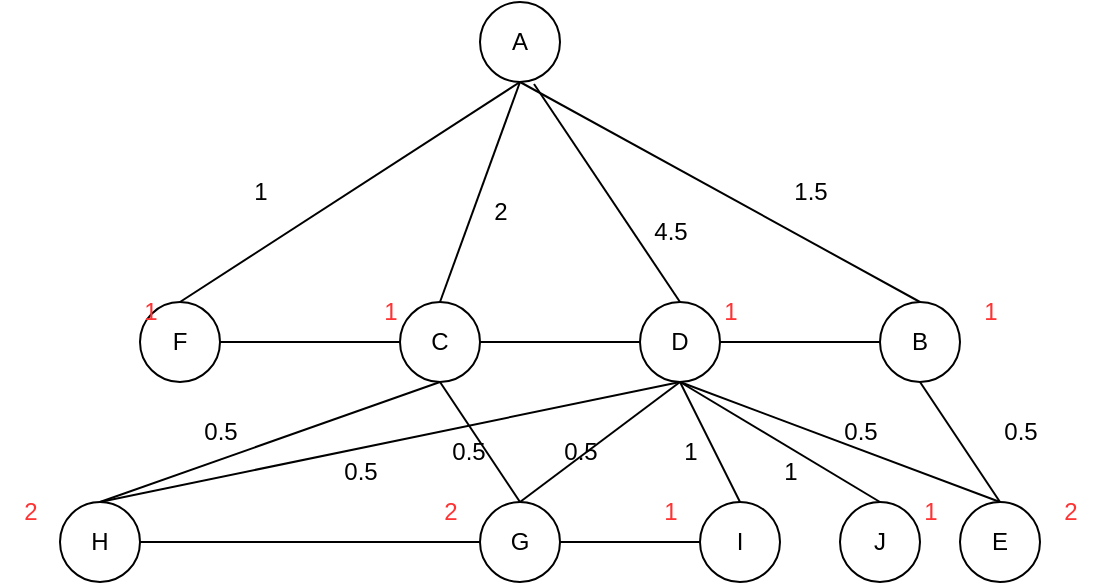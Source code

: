 <mxfile version="20.6.0" type="google" pages="10"><diagram id="EZ39pwM7_CILs-y2-hgP" name="A"><mxGraphModel grid="1" page="1" gridSize="10" guides="1" tooltips="1" connect="1" arrows="1" fold="1" pageScale="1" pageWidth="827" pageHeight="1169" math="0" shadow="0"><root><mxCell id="0"/><mxCell id="1" parent="0"/><mxCell id="BPyTIin_97DnJn5L_yR7-45" value="F" style="ellipse;whiteSpace=wrap;html=1;aspect=fixed;" vertex="1" parent="1"><mxGeometry x="200" y="240" width="40" height="40" as="geometry"/></mxCell><mxCell id="BPyTIin_97DnJn5L_yR7-46" value="C" style="ellipse;whiteSpace=wrap;html=1;aspect=fixed;" vertex="1" parent="1"><mxGeometry x="330" y="240" width="40" height="40" as="geometry"/></mxCell><mxCell id="BPyTIin_97DnJn5L_yR7-47" value="D" style="ellipse;whiteSpace=wrap;html=1;aspect=fixed;" vertex="1" parent="1"><mxGeometry x="450" y="240" width="40" height="40" as="geometry"/></mxCell><mxCell id="BPyTIin_97DnJn5L_yR7-48" value="A" style="ellipse;whiteSpace=wrap;html=1;aspect=fixed;" vertex="1" parent="1"><mxGeometry x="370" y="90" width="40" height="40" as="geometry"/></mxCell><mxCell id="BPyTIin_97DnJn5L_yR7-49" value="B" style="ellipse;whiteSpace=wrap;html=1;aspect=fixed;" vertex="1" parent="1"><mxGeometry x="570" y="240" width="40" height="40" as="geometry"/></mxCell><mxCell id="BPyTIin_97DnJn5L_yR7-51" value="" style="endArrow=none;html=1;rounded=0;exitX=0;exitY=0.5;exitDx=0;exitDy=0;entryX=1;entryY=0.5;entryDx=0;entryDy=0;" edge="1" parent="1" source="BPyTIin_97DnJn5L_yR7-47" target="BPyTIin_97DnJn5L_yR7-46"><mxGeometry width="50" height="50" relative="1" as="geometry"><mxPoint x="440.0" y="259.58" as="sourcePoint"/><mxPoint x="400" y="300" as="targetPoint"/></mxGeometry></mxCell><mxCell id="BPyTIin_97DnJn5L_yR7-52" value="" style="endArrow=none;html=1;rounded=0;entryX=1;entryY=0.5;entryDx=0;entryDy=0;exitX=0;exitY=0.5;exitDx=0;exitDy=0;" edge="1" parent="1" source="BPyTIin_97DnJn5L_yR7-49" target="BPyTIin_97DnJn5L_yR7-47"><mxGeometry width="50" height="50" relative="1" as="geometry"><mxPoint x="350.0" y="280" as="sourcePoint"/><mxPoint x="280" y="280" as="targetPoint"/></mxGeometry></mxCell><mxCell id="BPyTIin_97DnJn5L_yR7-57" value="G" style="ellipse;whiteSpace=wrap;html=1;aspect=fixed;" vertex="1" parent="1"><mxGeometry x="370" y="340" width="40" height="40" as="geometry"/></mxCell><mxCell id="BPyTIin_97DnJn5L_yR7-58" value="I" style="ellipse;whiteSpace=wrap;html=1;aspect=fixed;" vertex="1" parent="1"><mxGeometry x="480" y="340" width="40" height="40" as="geometry"/></mxCell><mxCell id="BPyTIin_97DnJn5L_yR7-59" value="H" style="ellipse;whiteSpace=wrap;html=1;aspect=fixed;" vertex="1" parent="1"><mxGeometry x="160" y="340" width="40" height="40" as="geometry"/></mxCell><mxCell id="BPyTIin_97DnJn5L_yR7-60" value="J" style="ellipse;whiteSpace=wrap;html=1;aspect=fixed;" vertex="1" parent="1"><mxGeometry x="550" y="340" width="40" height="40" as="geometry"/></mxCell><mxCell id="BPyTIin_97DnJn5L_yR7-61" value="" style="endArrow=none;html=1;rounded=0;entryX=1;entryY=0.5;entryDx=0;entryDy=0;exitX=0;exitY=0.5;exitDx=0;exitDy=0;" edge="1" parent="1" source="BPyTIin_97DnJn5L_yR7-57" target="BPyTIin_97DnJn5L_yR7-59"><mxGeometry width="50" height="50" relative="1" as="geometry"><mxPoint x="400" y="400" as="sourcePoint"/><mxPoint x="450" y="350" as="targetPoint"/></mxGeometry></mxCell><mxCell id="BPyTIin_97DnJn5L_yR7-62" value="" style="endArrow=none;html=1;rounded=0;exitX=0;exitY=0.5;exitDx=0;exitDy=0;entryX=1;entryY=0.5;entryDx=0;entryDy=0;" edge="1" parent="1" source="BPyTIin_97DnJn5L_yR7-58" target="BPyTIin_97DnJn5L_yR7-57"><mxGeometry width="50" height="50" relative="1" as="geometry"><mxPoint x="430.0" y="359.58" as="sourcePoint"/><mxPoint x="390" y="400" as="targetPoint"/></mxGeometry></mxCell><mxCell id="BPyTIin_97DnJn5L_yR7-63" value="" style="endArrow=none;html=1;rounded=0;exitX=0.5;exitY=0;exitDx=0;exitDy=0;entryX=0.5;entryY=1;entryDx=0;entryDy=0;" edge="1" parent="1" source="BPyTIin_97DnJn5L_yR7-59" target="BPyTIin_97DnJn5L_yR7-47"><mxGeometry width="50" height="50" relative="1" as="geometry"><mxPoint x="370" y="460" as="sourcePoint"/><mxPoint x="420" y="410" as="targetPoint"/></mxGeometry></mxCell><mxCell id="BPyTIin_97DnJn5L_yR7-64" value="" style="endArrow=none;html=1;rounded=0;exitX=0.5;exitY=0;exitDx=0;exitDy=0;entryX=0.5;entryY=1;entryDx=0;entryDy=0;" edge="1" parent="1" source="BPyTIin_97DnJn5L_yR7-59" target="BPyTIin_97DnJn5L_yR7-46"><mxGeometry width="50" height="50" relative="1" as="geometry"><mxPoint x="380" y="470" as="sourcePoint"/><mxPoint x="430.0" y="420" as="targetPoint"/></mxGeometry></mxCell><mxCell id="BPyTIin_97DnJn5L_yR7-65" value="" style="endArrow=none;html=1;rounded=0;entryX=0.5;entryY=1;entryDx=0;entryDy=0;exitX=0.5;exitY=0;exitDx=0;exitDy=0;" edge="1" parent="1" source="BPyTIin_97DnJn5L_yR7-57" target="BPyTIin_97DnJn5L_yR7-46"><mxGeometry width="50" height="50" relative="1" as="geometry"><mxPoint x="390" y="480" as="sourcePoint"/><mxPoint x="440.0" y="430" as="targetPoint"/></mxGeometry></mxCell><mxCell id="BPyTIin_97DnJn5L_yR7-66" value="" style="endArrow=none;html=1;rounded=0;exitX=0.5;exitY=1;exitDx=0;exitDy=0;entryX=0.5;entryY=0;entryDx=0;entryDy=0;" edge="1" parent="1" source="BPyTIin_97DnJn5L_yR7-47" target="BPyTIin_97DnJn5L_yR7-60"><mxGeometry width="50" height="50" relative="1" as="geometry"><mxPoint x="240" y="350" as="sourcePoint"/><mxPoint x="480.0" y="290" as="targetPoint"/></mxGeometry></mxCell><mxCell id="BPyTIin_97DnJn5L_yR7-67" value="E" style="ellipse;whiteSpace=wrap;html=1;aspect=fixed;" vertex="1" parent="1"><mxGeometry x="610" y="340" width="40" height="40" as="geometry"/></mxCell><mxCell id="BPyTIin_97DnJn5L_yR7-68" value="" style="endArrow=none;html=1;rounded=0;exitX=0.5;exitY=0;exitDx=0;exitDy=0;entryX=0.5;entryY=1;entryDx=0;entryDy=0;" edge="1" parent="1" source="BPyTIin_97DnJn5L_yR7-67" target="BPyTIin_97DnJn5L_yR7-49"><mxGeometry width="50" height="50" relative="1" as="geometry"><mxPoint x="410" y="300" as="sourcePoint"/><mxPoint x="460" y="250" as="targetPoint"/></mxGeometry></mxCell><mxCell id="BPyTIin_97DnJn5L_yR7-69" value="" style="endArrow=none;html=1;rounded=0;exitX=0.5;exitY=0;exitDx=0;exitDy=0;entryX=0.5;entryY=1;entryDx=0;entryDy=0;" edge="1" parent="1" source="BPyTIin_97DnJn5L_yR7-58" target="BPyTIin_97DnJn5L_yR7-47"><mxGeometry width="50" height="50" relative="1" as="geometry"><mxPoint x="450" y="480" as="sourcePoint"/><mxPoint x="410" y="420" as="targetPoint"/></mxGeometry></mxCell><mxCell id="BPyTIin_97DnJn5L_yR7-70" value="" style="endArrow=none;html=1;rounded=0;exitX=0.5;exitY=1;exitDx=0;exitDy=0;entryX=0.5;entryY=0;entryDx=0;entryDy=0;" edge="1" parent="1" source="BPyTIin_97DnJn5L_yR7-47" target="BPyTIin_97DnJn5L_yR7-57"><mxGeometry width="50" height="50" relative="1" as="geometry"><mxPoint x="470.0" y="350" as="sourcePoint"/><mxPoint x="480.0" y="290" as="targetPoint"/></mxGeometry></mxCell><mxCell id="BPyTIin_97DnJn5L_yR7-71" value="&lt;font color=&quot;#ff3333&quot;&gt;1&lt;/font&gt;" style="text;html=1;align=center;verticalAlign=middle;resizable=0;points=[];autosize=1;strokeColor=none;fillColor=none;" vertex="1" parent="1"><mxGeometry x="190" y="230" width="30" height="30" as="geometry"/></mxCell><mxCell id="BPyTIin_97DnJn5L_yR7-72" value="&lt;font color=&quot;#ff3333&quot;&gt;1&lt;/font&gt;" style="text;html=1;align=center;verticalAlign=middle;resizable=0;points=[];autosize=1;strokeColor=none;fillColor=none;" vertex="1" parent="1"><mxGeometry x="310" y="230" width="30" height="30" as="geometry"/></mxCell><mxCell id="BPyTIin_97DnJn5L_yR7-73" value="&lt;font color=&quot;#ff3333&quot;&gt;1&lt;/font&gt;" style="text;html=1;align=center;verticalAlign=middle;resizable=0;points=[];autosize=1;strokeColor=none;fillColor=none;" vertex="1" parent="1"><mxGeometry x="480" y="230" width="30" height="30" as="geometry"/></mxCell><mxCell id="BPyTIin_97DnJn5L_yR7-74" value="&lt;font color=&quot;#ff3333&quot;&gt;1&lt;/font&gt;" style="text;html=1;align=center;verticalAlign=middle;resizable=0;points=[];autosize=1;strokeColor=none;fillColor=none;" vertex="1" parent="1"><mxGeometry x="610" y="230" width="30" height="30" as="geometry"/></mxCell><mxCell id="BPyTIin_97DnJn5L_yR7-75" value="&lt;font color=&quot;#ff3333&quot;&gt;2&lt;/font&gt;" style="text;html=1;align=center;verticalAlign=middle;resizable=0;points=[];autosize=1;strokeColor=none;fillColor=none;" vertex="1" parent="1"><mxGeometry x="130" y="330" width="30" height="30" as="geometry"/></mxCell><mxCell id="BPyTIin_97DnJn5L_yR7-76" value="&lt;font color=&quot;#ff3333&quot;&gt;2&lt;/font&gt;" style="text;html=1;align=center;verticalAlign=middle;resizable=0;points=[];autosize=1;strokeColor=none;fillColor=none;" vertex="1" parent="1"><mxGeometry x="340" y="330" width="30" height="30" as="geometry"/></mxCell><mxCell id="BPyTIin_97DnJn5L_yR7-77" value="&lt;font color=&quot;#ff3333&quot;&gt;1&lt;/font&gt;" style="text;html=1;align=center;verticalAlign=middle;resizable=0;points=[];autosize=1;strokeColor=none;fillColor=none;" vertex="1" parent="1"><mxGeometry x="450" y="330" width="30" height="30" as="geometry"/></mxCell><mxCell id="BPyTIin_97DnJn5L_yR7-78" value="&lt;font color=&quot;#ff3333&quot;&gt;1&lt;/font&gt;" style="text;html=1;align=center;verticalAlign=middle;resizable=0;points=[];autosize=1;strokeColor=none;fillColor=none;" vertex="1" parent="1"><mxGeometry x="580" y="330" width="30" height="30" as="geometry"/></mxCell><mxCell id="BPyTIin_97DnJn5L_yR7-79" value="&lt;font color=&quot;#ff3333&quot;&gt;2&lt;/font&gt;" style="text;html=1;align=center;verticalAlign=middle;resizable=0;points=[];autosize=1;strokeColor=none;fillColor=none;" vertex="1" parent="1"><mxGeometry x="650" y="330" width="30" height="30" as="geometry"/></mxCell><mxCell id="BPyTIin_97DnJn5L_yR7-80" value="1" style="text;html=1;align=center;verticalAlign=middle;resizable=0;points=[];autosize=1;strokeColor=none;fillColor=none;" vertex="1" parent="1"><mxGeometry x="510" y="310" width="30" height="30" as="geometry"/></mxCell><mxCell id="BPyTIin_97DnJn5L_yR7-81" value="1" style="text;html=1;align=center;verticalAlign=middle;resizable=0;points=[];autosize=1;strokeColor=none;fillColor=none;" vertex="1" parent="1"><mxGeometry x="460" y="300" width="30" height="30" as="geometry"/></mxCell><mxCell id="BPyTIin_97DnJn5L_yR7-82" value="0.5" style="text;html=1;align=center;verticalAlign=middle;resizable=0;points=[];autosize=1;strokeColor=none;fillColor=none;" vertex="1" parent="1"><mxGeometry x="344" y="300" width="40" height="30" as="geometry"/></mxCell><mxCell id="BPyTIin_97DnJn5L_yR7-83" value="0.5" style="text;html=1;align=center;verticalAlign=middle;resizable=0;points=[];autosize=1;strokeColor=none;fillColor=none;" vertex="1" parent="1"><mxGeometry x="400" y="300" width="40" height="30" as="geometry"/></mxCell><mxCell id="BPyTIin_97DnJn5L_yR7-84" value="0.5" style="text;html=1;align=center;verticalAlign=middle;resizable=0;points=[];autosize=1;strokeColor=none;fillColor=none;" vertex="1" parent="1"><mxGeometry x="290" y="310" width="40" height="30" as="geometry"/></mxCell><mxCell id="BPyTIin_97DnJn5L_yR7-85" value="0.5" style="text;html=1;align=center;verticalAlign=middle;resizable=0;points=[];autosize=1;strokeColor=none;fillColor=none;" vertex="1" parent="1"><mxGeometry x="220" y="290" width="40" height="30" as="geometry"/></mxCell><mxCell id="BPyTIin_97DnJn5L_yR7-86" value="" style="endArrow=none;html=1;rounded=0;entryX=0.5;entryY=1;entryDx=0;entryDy=0;" edge="1" parent="1" target="BPyTIin_97DnJn5L_yR7-47"><mxGeometry width="50" height="50" relative="1" as="geometry"><mxPoint x="630" y="340" as="sourcePoint"/><mxPoint x="600" y="290" as="targetPoint"/></mxGeometry></mxCell><mxCell id="BPyTIin_97DnJn5L_yR7-87" value="0.5" style="text;html=1;align=center;verticalAlign=middle;resizable=0;points=[];autosize=1;strokeColor=none;fillColor=none;" vertex="1" parent="1"><mxGeometry x="620" y="290" width="40" height="30" as="geometry"/></mxCell><mxCell id="BPyTIin_97DnJn5L_yR7-88" value="0.5" style="text;html=1;align=center;verticalAlign=middle;resizable=0;points=[];autosize=1;strokeColor=none;fillColor=none;" vertex="1" parent="1"><mxGeometry x="540" y="290" width="40" height="30" as="geometry"/></mxCell><mxCell id="BPyTIin_97DnJn5L_yR7-89" value="" style="endArrow=none;html=1;rounded=0;exitX=0.5;exitY=0;exitDx=0;exitDy=0;entryX=0.5;entryY=1;entryDx=0;entryDy=0;" edge="1" parent="1" source="BPyTIin_97DnJn5L_yR7-45" target="BPyTIin_97DnJn5L_yR7-48"><mxGeometry width="50" height="50" relative="1" as="geometry"><mxPoint x="460" y="270" as="sourcePoint"/><mxPoint x="380" y="270" as="targetPoint"/></mxGeometry></mxCell><mxCell id="BPyTIin_97DnJn5L_yR7-90" value="" style="endArrow=none;html=1;rounded=0;entryX=1;entryY=0.5;entryDx=0;entryDy=0;exitX=0;exitY=0.5;exitDx=0;exitDy=0;" edge="1" parent="1" source="BPyTIin_97DnJn5L_yR7-46" target="BPyTIin_97DnJn5L_yR7-45"><mxGeometry width="50" height="50" relative="1" as="geometry"><mxPoint x="430" y="210" as="sourcePoint"/><mxPoint x="390" y="280" as="targetPoint"/></mxGeometry></mxCell><mxCell id="BPyTIin_97DnJn5L_yR7-91" value="" style="endArrow=none;html=1;rounded=0;exitX=0.5;exitY=0;exitDx=0;exitDy=0;entryX=0.5;entryY=1;entryDx=0;entryDy=0;" edge="1" parent="1" source="BPyTIin_97DnJn5L_yR7-46" target="BPyTIin_97DnJn5L_yR7-48"><mxGeometry width="50" height="50" relative="1" as="geometry"><mxPoint x="480" y="290" as="sourcePoint"/><mxPoint x="400" y="290" as="targetPoint"/></mxGeometry></mxCell><mxCell id="BPyTIin_97DnJn5L_yR7-92" value="" style="endArrow=none;html=1;rounded=0;exitX=0.5;exitY=0;exitDx=0;exitDy=0;entryX=0.675;entryY=1.025;entryDx=0;entryDy=0;entryPerimeter=0;" edge="1" parent="1" source="BPyTIin_97DnJn5L_yR7-47" target="BPyTIin_97DnJn5L_yR7-48"><mxGeometry width="50" height="50" relative="1" as="geometry"><mxPoint x="490" y="300" as="sourcePoint"/><mxPoint x="410" y="300" as="targetPoint"/></mxGeometry></mxCell><mxCell id="BPyTIin_97DnJn5L_yR7-93" value="" style="endArrow=none;html=1;rounded=0;exitX=0.5;exitY=0;exitDx=0;exitDy=0;entryX=0.5;entryY=1;entryDx=0;entryDy=0;" edge="1" parent="1" source="BPyTIin_97DnJn5L_yR7-49" target="BPyTIin_97DnJn5L_yR7-48"><mxGeometry width="50" height="50" relative="1" as="geometry"><mxPoint x="500" y="310" as="sourcePoint"/><mxPoint x="420" y="310" as="targetPoint"/></mxGeometry></mxCell><mxCell id="g0xhFOiSamrUJckG-hro-1" value="4.5" style="text;html=1;align=center;verticalAlign=middle;resizable=0;points=[];autosize=1;strokeColor=none;fillColor=none;" vertex="1" parent="1"><mxGeometry x="445" y="190" width="40" height="30" as="geometry"/></mxCell><mxCell id="g0xhFOiSamrUJckG-hro-2" value="1.5" style="text;html=1;align=center;verticalAlign=middle;resizable=0;points=[];autosize=1;strokeColor=none;fillColor=none;" vertex="1" parent="1"><mxGeometry x="515" y="170" width="40" height="30" as="geometry"/></mxCell><mxCell id="g0xhFOiSamrUJckG-hro-3" value="2" style="text;html=1;align=center;verticalAlign=middle;resizable=0;points=[];autosize=1;strokeColor=none;fillColor=none;" vertex="1" parent="1"><mxGeometry x="365" y="180" width="30" height="30" as="geometry"/></mxCell><mxCell id="g0xhFOiSamrUJckG-hro-4" value="1" style="text;html=1;align=center;verticalAlign=middle;resizable=0;points=[];autosize=1;strokeColor=none;fillColor=none;" vertex="1" parent="1"><mxGeometry x="245" y="170" width="30" height="30" as="geometry"/></mxCell></root></mxGraphModel></diagram><diagram id="bYNKCB2fqpxFfpXjREkV" name="B"><mxGraphModel grid="1" page="1" gridSize="10" guides="1" tooltips="1" connect="1" arrows="1" fold="1" pageScale="1" pageWidth="827" pageHeight="1169" math="0" shadow="0"><root><mxCell id="0"/><mxCell id="1" parent="0"/><mxCell id="MrZYRsBTfv9kuE4PjN_2-1" value="B" style="ellipse;whiteSpace=wrap;html=1;aspect=fixed;" vertex="1" parent="1"><mxGeometry x="374" y="110" width="40" height="40" as="geometry"/></mxCell><mxCell id="MrZYRsBTfv9kuE4PjN_2-2" value="C" style="ellipse;whiteSpace=wrap;html=1;aspect=fixed;" vertex="1" parent="1"><mxGeometry x="320" y="230" width="40" height="40" as="geometry"/></mxCell><mxCell id="MrZYRsBTfv9kuE4PjN_2-3" value="D" style="ellipse;whiteSpace=wrap;html=1;aspect=fixed;" vertex="1" parent="1"><mxGeometry x="570" y="230" width="40" height="40" as="geometry"/></mxCell><mxCell id="MrZYRsBTfv9kuE4PjN_2-4" value="A" style="ellipse;whiteSpace=wrap;html=1;aspect=fixed;" vertex="1" parent="1"><mxGeometry x="210" y="230" width="40" height="40" as="geometry"/></mxCell><mxCell id="MrZYRsBTfv9kuE4PjN_2-5" value="F" style="ellipse;whiteSpace=wrap;html=1;aspect=fixed;" vertex="1" parent="1"><mxGeometry x="445" y="230" width="40" height="40" as="geometry"/></mxCell><mxCell id="MrZYRsBTfv9kuE4PjN_2-6" value="" style="endArrow=none;html=1;rounded=0;entryX=1;entryY=0.5;entryDx=0;entryDy=0;exitX=0;exitY=0.5;exitDx=0;exitDy=0;" edge="1" parent="1" source="MrZYRsBTfv9kuE4PjN_2-2" target="MrZYRsBTfv9kuE4PjN_2-4"><mxGeometry width="50" height="50" relative="1" as="geometry"><mxPoint x="400" y="290" as="sourcePoint"/><mxPoint x="450" y="240" as="targetPoint"/></mxGeometry></mxCell><mxCell id="MrZYRsBTfv9kuE4PjN_2-9" value="" style="endArrow=none;html=1;rounded=0;entryX=0.5;entryY=0;entryDx=0;entryDy=0;exitX=0.5;exitY=1;exitDx=0;exitDy=0;" edge="1" parent="1" source="MrZYRsBTfv9kuE4PjN_2-1" target="MrZYRsBTfv9kuE4PjN_2-4"><mxGeometry width="50" height="50" relative="1" as="geometry"><mxPoint x="350.0" y="280" as="sourcePoint"/><mxPoint x="280" y="280" as="targetPoint"/></mxGeometry></mxCell><mxCell id="MrZYRsBTfv9kuE4PjN_2-10" value="" style="endArrow=none;html=1;rounded=0;entryX=0.5;entryY=1;entryDx=0;entryDy=0;exitX=0.5;exitY=0;exitDx=0;exitDy=0;" edge="1" parent="1" source="MrZYRsBTfv9kuE4PjN_2-2" target="MrZYRsBTfv9kuE4PjN_2-1"><mxGeometry width="50" height="50" relative="1" as="geometry"><mxPoint x="360.0" y="290" as="sourcePoint"/><mxPoint x="290" y="290" as="targetPoint"/></mxGeometry></mxCell><mxCell id="MrZYRsBTfv9kuE4PjN_2-11" value="" style="endArrow=none;html=1;rounded=0;entryX=0.5;entryY=1;entryDx=0;entryDy=0;exitX=0.5;exitY=0;exitDx=0;exitDy=0;" edge="1" parent="1" source="MrZYRsBTfv9kuE4PjN_2-3" target="MrZYRsBTfv9kuE4PjN_2-1"><mxGeometry width="50" height="50" relative="1" as="geometry"><mxPoint x="370.0" y="300" as="sourcePoint"/><mxPoint x="300" y="300" as="targetPoint"/></mxGeometry></mxCell><mxCell id="MrZYRsBTfv9kuE4PjN_2-12" value="" style="endArrow=none;html=1;rounded=0;entryX=0.5;entryY=0;entryDx=0;entryDy=0;exitX=0.5;exitY=1;exitDx=0;exitDy=0;" edge="1" parent="1" source="MrZYRsBTfv9kuE4PjN_2-1" target="MrZYRsBTfv9kuE4PjN_2-5"><mxGeometry width="50" height="50" relative="1" as="geometry"><mxPoint x="380.0" y="310" as="sourcePoint"/><mxPoint x="310" y="310" as="targetPoint"/></mxGeometry></mxCell><mxCell id="MrZYRsBTfv9kuE4PjN_2-13" value="G" style="ellipse;whiteSpace=wrap;html=1;aspect=fixed;" vertex="1" parent="1"><mxGeometry x="400" y="330" width="40" height="40" as="geometry"/></mxCell><mxCell id="MrZYRsBTfv9kuE4PjN_2-14" value="I" style="ellipse;whiteSpace=wrap;html=1;aspect=fixed;" vertex="1" parent="1"><mxGeometry x="540" y="330" width="40" height="40" as="geometry"/></mxCell><mxCell id="MrZYRsBTfv9kuE4PjN_2-15" value="H" style="ellipse;whiteSpace=wrap;html=1;aspect=fixed;" vertex="1" parent="1"><mxGeometry x="150" y="330" width="40" height="40" as="geometry"/></mxCell><mxCell id="MrZYRsBTfv9kuE4PjN_2-16" value="J" style="ellipse;whiteSpace=wrap;html=1;aspect=fixed;" vertex="1" parent="1"><mxGeometry x="680" y="330" width="40" height="40" as="geometry"/></mxCell><mxCell id="MrZYRsBTfv9kuE4PjN_2-17" value="" style="endArrow=none;html=1;rounded=0;entryX=1;entryY=0.5;entryDx=0;entryDy=0;exitX=0;exitY=0.5;exitDx=0;exitDy=0;" edge="1" parent="1" source="MrZYRsBTfv9kuE4PjN_2-13" target="MrZYRsBTfv9kuE4PjN_2-15"><mxGeometry width="50" height="50" relative="1" as="geometry"><mxPoint x="390" y="390" as="sourcePoint"/><mxPoint x="440" y="340" as="targetPoint"/></mxGeometry></mxCell><mxCell id="MrZYRsBTfv9kuE4PjN_2-18" value="" style="endArrow=none;html=1;rounded=0;exitX=0;exitY=0.5;exitDx=0;exitDy=0;entryX=1;entryY=0.5;entryDx=0;entryDy=0;" edge="1" parent="1" source="MrZYRsBTfv9kuE4PjN_2-14" target="MrZYRsBTfv9kuE4PjN_2-13"><mxGeometry width="50" height="50" relative="1" as="geometry"><mxPoint x="420.0" y="349.58" as="sourcePoint"/><mxPoint x="380" y="390" as="targetPoint"/></mxGeometry></mxCell><mxCell id="MrZYRsBTfv9kuE4PjN_2-19" value="" style="endArrow=none;html=1;rounded=0;exitX=0.5;exitY=0;exitDx=0;exitDy=0;entryX=0.5;entryY=1;entryDx=0;entryDy=0;" edge="1" parent="1" source="MrZYRsBTfv9kuE4PjN_2-15" target="MrZYRsBTfv9kuE4PjN_2-3"><mxGeometry width="50" height="50" relative="1" as="geometry"><mxPoint x="360" y="450" as="sourcePoint"/><mxPoint x="410" y="400" as="targetPoint"/></mxGeometry></mxCell><mxCell id="MrZYRsBTfv9kuE4PjN_2-20" value="" style="endArrow=none;html=1;rounded=0;exitX=0.5;exitY=0;exitDx=0;exitDy=0;entryX=0.5;entryY=1;entryDx=0;entryDy=0;" edge="1" parent="1" source="MrZYRsBTfv9kuE4PjN_2-15" target="MrZYRsBTfv9kuE4PjN_2-2"><mxGeometry width="50" height="50" relative="1" as="geometry"><mxPoint x="370" y="460" as="sourcePoint"/><mxPoint x="420.0" y="410" as="targetPoint"/></mxGeometry></mxCell><mxCell id="MrZYRsBTfv9kuE4PjN_2-21" value="" style="endArrow=none;html=1;rounded=0;entryX=0.5;entryY=1;entryDx=0;entryDy=0;exitX=0.5;exitY=0;exitDx=0;exitDy=0;" edge="1" parent="1" source="MrZYRsBTfv9kuE4PjN_2-13" target="MrZYRsBTfv9kuE4PjN_2-2"><mxGeometry width="50" height="50" relative="1" as="geometry"><mxPoint x="380" y="470" as="sourcePoint"/><mxPoint x="430.0" y="420" as="targetPoint"/></mxGeometry></mxCell><mxCell id="MrZYRsBTfv9kuE4PjN_2-22" value="" style="endArrow=none;html=1;rounded=0;exitX=0.5;exitY=1;exitDx=0;exitDy=0;entryX=0.5;entryY=0;entryDx=0;entryDy=0;" edge="1" parent="1" source="MrZYRsBTfv9kuE4PjN_2-3" target="MrZYRsBTfv9kuE4PjN_2-16"><mxGeometry width="50" height="50" relative="1" as="geometry"><mxPoint x="230" y="340" as="sourcePoint"/><mxPoint x="470.0" y="280" as="targetPoint"/></mxGeometry></mxCell><mxCell id="MrZYRsBTfv9kuE4PjN_2-23" value="E" style="ellipse;whiteSpace=wrap;html=1;aspect=fixed;" vertex="1" parent="1"><mxGeometry x="680" y="230" width="40" height="40" as="geometry"/></mxCell><mxCell id="MrZYRsBTfv9kuE4PjN_2-24" value="" style="endArrow=none;html=1;rounded=0;exitX=0.5;exitY=0;exitDx=0;exitDy=0;entryX=0.5;entryY=1;entryDx=0;entryDy=0;" edge="1" parent="1" source="MrZYRsBTfv9kuE4PjN_2-23" target="MrZYRsBTfv9kuE4PjN_2-1"><mxGeometry width="50" height="50" relative="1" as="geometry"><mxPoint x="400" y="290" as="sourcePoint"/><mxPoint x="450" y="240" as="targetPoint"/></mxGeometry></mxCell><mxCell id="MrZYRsBTfv9kuE4PjN_2-25" value="" style="endArrow=none;html=1;rounded=0;exitX=0.5;exitY=0;exitDx=0;exitDy=0;entryX=0.5;entryY=1;entryDx=0;entryDy=0;" edge="1" parent="1" source="MrZYRsBTfv9kuE4PjN_2-14" target="MrZYRsBTfv9kuE4PjN_2-3"><mxGeometry width="50" height="50" relative="1" as="geometry"><mxPoint x="440" y="470" as="sourcePoint"/><mxPoint x="400" y="410" as="targetPoint"/></mxGeometry></mxCell><mxCell id="MrZYRsBTfv9kuE4PjN_2-26" value="" style="endArrow=none;html=1;rounded=0;exitX=0.5;exitY=1;exitDx=0;exitDy=0;entryX=0.5;entryY=0;entryDx=0;entryDy=0;" edge="1" parent="1" source="MrZYRsBTfv9kuE4PjN_2-3" target="MrZYRsBTfv9kuE4PjN_2-13"><mxGeometry width="50" height="50" relative="1" as="geometry"><mxPoint x="460.0" y="340" as="sourcePoint"/><mxPoint x="470.0" y="280" as="targetPoint"/></mxGeometry></mxCell><mxCell id="MrZYRsBTfv9kuE4PjN_2-27" value="&lt;font color=&quot;#ff3333&quot;&gt;1&lt;/font&gt;" style="text;html=1;align=center;verticalAlign=middle;resizable=0;points=[];autosize=1;strokeColor=none;fillColor=none;" vertex="1" parent="1"><mxGeometry x="180" y="220" width="30" height="30" as="geometry"/></mxCell><mxCell id="MrZYRsBTfv9kuE4PjN_2-28" value="&lt;font color=&quot;#ff3333&quot;&gt;1&lt;/font&gt;" style="text;html=1;align=center;verticalAlign=middle;resizable=0;points=[];autosize=1;strokeColor=none;fillColor=none;" vertex="1" parent="1"><mxGeometry x="300" y="220" width="30" height="30" as="geometry"/></mxCell><mxCell id="MrZYRsBTfv9kuE4PjN_2-29" value="&lt;font color=&quot;#ff3333&quot;&gt;1&lt;/font&gt;" style="text;html=1;align=center;verticalAlign=middle;resizable=0;points=[];autosize=1;strokeColor=none;fillColor=none;" vertex="1" parent="1"><mxGeometry x="470" y="220" width="30" height="30" as="geometry"/></mxCell><mxCell id="MrZYRsBTfv9kuE4PjN_2-30" value="&lt;font color=&quot;#ff3333&quot;&gt;1&lt;/font&gt;" style="text;html=1;align=center;verticalAlign=middle;resizable=0;points=[];autosize=1;strokeColor=none;fillColor=none;" vertex="1" parent="1"><mxGeometry x="600" y="220" width="30" height="30" as="geometry"/></mxCell><mxCell id="MrZYRsBTfv9kuE4PjN_2-31" value="&lt;font color=&quot;#ff3333&quot;&gt;2&lt;/font&gt;" style="text;html=1;align=center;verticalAlign=middle;resizable=0;points=[];autosize=1;strokeColor=none;fillColor=none;" vertex="1" parent="1"><mxGeometry x="120" y="320" width="30" height="30" as="geometry"/></mxCell><mxCell id="MrZYRsBTfv9kuE4PjN_2-32" value="&lt;font color=&quot;#ff3333&quot;&gt;2&lt;/font&gt;" style="text;html=1;align=center;verticalAlign=middle;resizable=0;points=[];autosize=1;strokeColor=none;fillColor=none;" vertex="1" parent="1"><mxGeometry x="370" y="320" width="30" height="30" as="geometry"/></mxCell><mxCell id="MrZYRsBTfv9kuE4PjN_2-33" value="&lt;font color=&quot;#ff3333&quot;&gt;1&lt;/font&gt;" style="text;html=1;align=center;verticalAlign=middle;resizable=0;points=[];autosize=1;strokeColor=none;fillColor=none;" vertex="1" parent="1"><mxGeometry x="580" y="320" width="30" height="30" as="geometry"/></mxCell><mxCell id="MrZYRsBTfv9kuE4PjN_2-34" value="&lt;font color=&quot;#ff3333&quot;&gt;1&lt;/font&gt;" style="text;html=1;align=center;verticalAlign=middle;resizable=0;points=[];autosize=1;strokeColor=none;fillColor=none;" vertex="1" parent="1"><mxGeometry x="730" y="320" width="30" height="30" as="geometry"/></mxCell><mxCell id="MrZYRsBTfv9kuE4PjN_2-36" value="1" style="text;html=1;align=center;verticalAlign=middle;resizable=0;points=[];autosize=1;strokeColor=none;fillColor=none;" vertex="1" parent="1"><mxGeometry x="575" y="300" width="30" height="30" as="geometry"/></mxCell><mxCell id="MrZYRsBTfv9kuE4PjN_2-37" value="1" style="text;html=1;align=center;verticalAlign=middle;resizable=0;points=[];autosize=1;strokeColor=none;fillColor=none;" vertex="1" parent="1"><mxGeometry x="670" y="290" width="30" height="30" as="geometry"/></mxCell><mxCell id="MrZYRsBTfv9kuE4PjN_2-38" value="0.5" style="text;html=1;align=center;verticalAlign=middle;resizable=0;points=[];autosize=1;strokeColor=none;fillColor=none;" vertex="1" parent="1"><mxGeometry x="360" y="270" width="40" height="30" as="geometry"/></mxCell><mxCell id="MrZYRsBTfv9kuE4PjN_2-40" value="0.5" style="text;html=1;align=center;verticalAlign=middle;resizable=0;points=[];autosize=1;strokeColor=none;fillColor=none;" vertex="1" parent="1"><mxGeometry x="290" y="310" width="40" height="30" as="geometry"/></mxCell><mxCell id="MrZYRsBTfv9kuE4PjN_2-41" value="0.5" style="text;html=1;align=center;verticalAlign=middle;resizable=0;points=[];autosize=1;strokeColor=none;fillColor=none;" vertex="1" parent="1"><mxGeometry x="210" y="280" width="40" height="30" as="geometry"/></mxCell><mxCell id="MrZYRsBTfv9kuE4PjN_2-44" value="0.5" style="text;html=1;align=center;verticalAlign=middle;resizable=0;points=[];autosize=1;strokeColor=none;fillColor=none;" vertex="1" parent="1"><mxGeometry x="490" y="300" width="40" height="30" as="geometry"/></mxCell><mxCell id="N-9wugbyocTIqTLcbO39-3" value="" style="endArrow=none;html=1;rounded=0;entryX=0;entryY=0.5;entryDx=0;entryDy=0;exitX=1;exitY=0.5;exitDx=0;exitDy=0;" edge="1" parent="1" source="MrZYRsBTfv9kuE4PjN_2-3" target="MrZYRsBTfv9kuE4PjN_2-23"><mxGeometry width="50" height="50" relative="1" as="geometry"><mxPoint x="150" y="40" as="sourcePoint"/><mxPoint x="20" y="80" as="targetPoint"/></mxGeometry></mxCell><mxCell id="N-9wugbyocTIqTLcbO39-4" value="" style="endArrow=none;html=1;rounded=0;exitX=0;exitY=0.5;exitDx=0;exitDy=0;entryX=1;entryY=0.5;entryDx=0;entryDy=0;" edge="1" parent="1" source="MrZYRsBTfv9kuE4PjN_2-3" target="MrZYRsBTfv9kuE4PjN_2-5"><mxGeometry width="50" height="50" relative="1" as="geometry"><mxPoint x="160" y="50" as="sourcePoint"/><mxPoint x="30" y="90" as="targetPoint"/></mxGeometry></mxCell><mxCell id="N-9wugbyocTIqTLcbO39-5" value="" style="endArrow=none;html=1;rounded=0;exitX=0;exitY=0.5;exitDx=0;exitDy=0;entryX=1;entryY=0.5;entryDx=0;entryDy=0;" edge="1" parent="1" source="MrZYRsBTfv9kuE4PjN_2-5" target="MrZYRsBTfv9kuE4PjN_2-2"><mxGeometry width="50" height="50" relative="1" as="geometry"><mxPoint x="170" y="60" as="sourcePoint"/><mxPoint x="40" y="100" as="targetPoint"/></mxGeometry></mxCell><mxCell id="N-9wugbyocTIqTLcbO39-6" value="&lt;font color=&quot;#ff3333&quot;&gt;1&lt;/font&gt;" style="text;html=1;align=center;verticalAlign=middle;resizable=0;points=[];autosize=1;strokeColor=none;fillColor=none;" vertex="1" parent="1"><mxGeometry x="720" y="210" width="30" height="30" as="geometry"/></mxCell><mxCell id="gr13_bqiGnU93AKBRJQA-1" value="2" style="text;html=1;align=center;verticalAlign=middle;resizable=0;points=[];autosize=1;strokeColor=none;fillColor=none;" vertex="1" parent="1"><mxGeometry x="365" y="180" width="30" height="30" as="geometry"/></mxCell><mxCell id="64OqyTlywaTpLborldzv-1" value="4" style="text;html=1;align=center;verticalAlign=middle;resizable=0;points=[];autosize=1;strokeColor=none;fillColor=none;" vertex="1" parent="1"><mxGeometry x="485" y="190" width="30" height="30" as="geometry"/></mxCell><mxCell id="64OqyTlywaTpLborldzv-2" value="1" style="text;html=1;align=center;verticalAlign=middle;resizable=0;points=[];autosize=1;strokeColor=none;fillColor=none;" vertex="1" parent="1"><mxGeometry x="414" y="190" width="30" height="30" as="geometry"/></mxCell><mxCell id="64OqyTlywaTpLborldzv-3" value="1" style="text;html=1;align=center;verticalAlign=middle;resizable=0;points=[];autosize=1;strokeColor=none;fillColor=none;" vertex="1" parent="1"><mxGeometry x="590" y="170" width="30" height="30" as="geometry"/></mxCell><mxCell id="64OqyTlywaTpLborldzv-4" value="1" style="text;html=1;align=center;verticalAlign=middle;resizable=0;points=[];autosize=1;strokeColor=none;fillColor=none;" vertex="1" parent="1"><mxGeometry x="215" y="190" width="30" height="30" as="geometry"/></mxCell></root></mxGraphModel></diagram><diagram id="hmVdBbF9fjxPHl0bf_eo" name="C"><mxGraphModel grid="1" page="1" gridSize="10" guides="1" tooltips="1" connect="1" arrows="1" fold="1" pageScale="1" pageWidth="827" pageHeight="1169" math="0" shadow="0"><root><mxCell id="0"/><mxCell id="1" parent="0"/><mxCell id="lHfwDUpT1NLDpTYlBf0B-1" value="F" style="ellipse;whiteSpace=wrap;html=1;aspect=fixed;" vertex="1" parent="1"><mxGeometry x="150" y="240" width="40" height="40" as="geometry"/></mxCell><mxCell id="lHfwDUpT1NLDpTYlBf0B-2" value="C" style="ellipse;whiteSpace=wrap;html=1;aspect=fixed;" vertex="1" parent="1"><mxGeometry x="380" y="50" width="40" height="40" as="geometry"/></mxCell><mxCell id="lHfwDUpT1NLDpTYlBf0B-3" value="D" style="ellipse;whiteSpace=wrap;html=1;aspect=fixed;" vertex="1" parent="1"><mxGeometry x="500" y="240" width="40" height="40" as="geometry"/></mxCell><mxCell id="lHfwDUpT1NLDpTYlBf0B-4" value="A" style="ellipse;whiteSpace=wrap;html=1;aspect=fixed;" vertex="1" parent="1"><mxGeometry x="320" y="240" width="40" height="40" as="geometry"/></mxCell><mxCell id="lHfwDUpT1NLDpTYlBf0B-5" value="B" style="ellipse;whiteSpace=wrap;html=1;aspect=fixed;" vertex="1" parent="1"><mxGeometry x="620" y="240" width="40" height="40" as="geometry"/></mxCell><mxCell id="lHfwDUpT1NLDpTYlBf0B-6" value="" style="endArrow=none;html=1;rounded=0;entryX=0.5;entryY=1;entryDx=0;entryDy=0;" edge="1" parent="1" source="lHfwDUpT1NLDpTYlBf0B-3" target="lHfwDUpT1NLDpTYlBf0B-2"><mxGeometry width="50" height="50" relative="1" as="geometry"><mxPoint x="440.0" y="259.58" as="sourcePoint"/><mxPoint x="400" y="300" as="targetPoint"/></mxGeometry></mxCell><mxCell id="lHfwDUpT1NLDpTYlBf0B-7" value="" style="endArrow=none;html=1;rounded=0;entryX=1;entryY=0.5;entryDx=0;entryDy=0;exitX=0;exitY=0.5;exitDx=0;exitDy=0;" edge="1" parent="1" source="lHfwDUpT1NLDpTYlBf0B-5" target="lHfwDUpT1NLDpTYlBf0B-3"><mxGeometry width="50" height="50" relative="1" as="geometry"><mxPoint x="350.0" y="280" as="sourcePoint"/><mxPoint x="280" y="280" as="targetPoint"/></mxGeometry></mxCell><mxCell id="lHfwDUpT1NLDpTYlBf0B-8" value="G" style="ellipse;whiteSpace=wrap;html=1;aspect=fixed;" vertex="1" parent="1"><mxGeometry x="410" y="240" width="40" height="40" as="geometry"/></mxCell><mxCell id="lHfwDUpT1NLDpTYlBf0B-9" value="I" style="ellipse;whiteSpace=wrap;html=1;aspect=fixed;" vertex="1" parent="1"><mxGeometry x="340" y="340" width="40" height="40" as="geometry"/></mxCell><mxCell id="lHfwDUpT1NLDpTYlBf0B-10" value="H" style="ellipse;whiteSpace=wrap;html=1;aspect=fixed;" vertex="1" parent="1"><mxGeometry x="230" y="240" width="40" height="40" as="geometry"/></mxCell><mxCell id="lHfwDUpT1NLDpTYlBf0B-11" value="J" style="ellipse;whiteSpace=wrap;html=1;aspect=fixed;" vertex="1" parent="1"><mxGeometry x="500" y="340" width="40" height="40" as="geometry"/></mxCell><mxCell id="lHfwDUpT1NLDpTYlBf0B-13" value="" style="endArrow=none;html=1;rounded=0;entryX=0.5;entryY=1;entryDx=0;entryDy=0;exitX=0.5;exitY=0;exitDx=0;exitDy=0;" edge="1" parent="1" source="lHfwDUpT1NLDpTYlBf0B-9" target="lHfwDUpT1NLDpTYlBf0B-8"><mxGeometry width="50" height="50" relative="1" as="geometry"><mxPoint x="360" y="340" as="sourcePoint"/><mxPoint x="390" y="400" as="targetPoint"/></mxGeometry></mxCell><mxCell id="lHfwDUpT1NLDpTYlBf0B-15" value="" style="endArrow=none;html=1;rounded=0;exitX=0.5;exitY=0;exitDx=0;exitDy=0;entryX=0.5;entryY=1;entryDx=0;entryDy=0;" edge="1" parent="1" source="lHfwDUpT1NLDpTYlBf0B-10" target="lHfwDUpT1NLDpTYlBf0B-2"><mxGeometry width="50" height="50" relative="1" as="geometry"><mxPoint x="380" y="470" as="sourcePoint"/><mxPoint x="430.0" y="420" as="targetPoint"/></mxGeometry></mxCell><mxCell id="lHfwDUpT1NLDpTYlBf0B-16" value="" style="endArrow=none;html=1;rounded=0;entryX=0.5;entryY=1;entryDx=0;entryDy=0;exitX=0.5;exitY=0;exitDx=0;exitDy=0;" edge="1" parent="1" source="lHfwDUpT1NLDpTYlBf0B-8" target="lHfwDUpT1NLDpTYlBf0B-2"><mxGeometry width="50" height="50" relative="1" as="geometry"><mxPoint x="390" y="480" as="sourcePoint"/><mxPoint x="440.0" y="430" as="targetPoint"/></mxGeometry></mxCell><mxCell id="lHfwDUpT1NLDpTYlBf0B-17" value="" style="endArrow=none;html=1;rounded=0;exitX=0.5;exitY=1;exitDx=0;exitDy=0;entryX=0.5;entryY=0;entryDx=0;entryDy=0;" edge="1" parent="1" source="lHfwDUpT1NLDpTYlBf0B-3" target="lHfwDUpT1NLDpTYlBf0B-11"><mxGeometry width="50" height="50" relative="1" as="geometry"><mxPoint x="240" y="350" as="sourcePoint"/><mxPoint x="480.0" y="290" as="targetPoint"/></mxGeometry></mxCell><mxCell id="lHfwDUpT1NLDpTYlBf0B-18" value="E" style="ellipse;whiteSpace=wrap;html=1;aspect=fixed;" vertex="1" parent="1"><mxGeometry x="610" y="340" width="40" height="40" as="geometry"/></mxCell><mxCell id="lHfwDUpT1NLDpTYlBf0B-19" value="" style="endArrow=none;html=1;rounded=0;exitX=0.5;exitY=0;exitDx=0;exitDy=0;entryX=0.5;entryY=1;entryDx=0;entryDy=0;" edge="1" parent="1" source="lHfwDUpT1NLDpTYlBf0B-18" target="lHfwDUpT1NLDpTYlBf0B-5"><mxGeometry width="50" height="50" relative="1" as="geometry"><mxPoint x="410" y="300" as="sourcePoint"/><mxPoint x="460" y="250" as="targetPoint"/></mxGeometry></mxCell><mxCell id="lHfwDUpT1NLDpTYlBf0B-20" value="" style="endArrow=none;html=1;rounded=0;exitX=0.5;exitY=0;exitDx=0;exitDy=0;entryX=0.5;entryY=1;entryDx=0;entryDy=0;" edge="1" parent="1" source="lHfwDUpT1NLDpTYlBf0B-9" target="lHfwDUpT1NLDpTYlBf0B-3"><mxGeometry width="50" height="50" relative="1" as="geometry"><mxPoint x="450" y="480" as="sourcePoint"/><mxPoint x="410" y="420" as="targetPoint"/></mxGeometry></mxCell><mxCell id="lHfwDUpT1NLDpTYlBf0B-37" value="" style="endArrow=none;html=1;rounded=0;entryX=0.5;entryY=1;entryDx=0;entryDy=0;" edge="1" parent="1" target="lHfwDUpT1NLDpTYlBf0B-3"><mxGeometry width="50" height="50" relative="1" as="geometry"><mxPoint x="630" y="340" as="sourcePoint"/><mxPoint x="600" y="290" as="targetPoint"/></mxGeometry></mxCell><mxCell id="lHfwDUpT1NLDpTYlBf0B-41" value="" style="endArrow=none;html=1;rounded=0;entryX=0.5;entryY=0;entryDx=0;entryDy=0;exitX=0.5;exitY=1;exitDx=0;exitDy=0;" edge="1" parent="1" source="lHfwDUpT1NLDpTYlBf0B-2" target="lHfwDUpT1NLDpTYlBf0B-1"><mxGeometry width="50" height="50" relative="1" as="geometry"><mxPoint x="430" y="210" as="sourcePoint"/><mxPoint x="390" y="280" as="targetPoint"/></mxGeometry></mxCell><mxCell id="lHfwDUpT1NLDpTYlBf0B-42" value="" style="endArrow=none;html=1;rounded=0;entryX=0.5;entryY=0;entryDx=0;entryDy=0;exitX=0.5;exitY=1;exitDx=0;exitDy=0;" edge="1" parent="1" source="lHfwDUpT1NLDpTYlBf0B-2" target="lHfwDUpT1NLDpTYlBf0B-4"><mxGeometry width="50" height="50" relative="1" as="geometry"><mxPoint x="394" y="100" as="sourcePoint"/><mxPoint x="400" y="290" as="targetPoint"/></mxGeometry></mxCell><mxCell id="lHfwDUpT1NLDpTYlBf0B-45" value="" style="endArrow=none;html=1;rounded=0;exitX=0.5;exitY=0;exitDx=0;exitDy=0;entryX=0.5;entryY=1;entryDx=0;entryDy=0;" edge="1" parent="1" source="lHfwDUpT1NLDpTYlBf0B-5" target="lHfwDUpT1NLDpTYlBf0B-2"><mxGeometry width="50" height="50" relative="1" as="geometry"><mxPoint x="570" y="550" as="sourcePoint"/><mxPoint x="740" y="300" as="targetPoint"/></mxGeometry></mxCell><mxCell id="lHfwDUpT1NLDpTYlBf0B-46" value="" style="endArrow=none;html=1;rounded=0;exitX=1;exitY=0.5;exitDx=0;exitDy=0;entryX=0;entryY=0.5;entryDx=0;entryDy=0;" edge="1" parent="1" source="lHfwDUpT1NLDpTYlBf0B-10" target="lHfwDUpT1NLDpTYlBf0B-4"><mxGeometry width="50" height="50" relative="1" as="geometry"><mxPoint x="220" y="430" as="sourcePoint"/><mxPoint x="174" y="340" as="targetPoint"/></mxGeometry></mxCell><mxCell id="lHfwDUpT1NLDpTYlBf0B-47" value="" style="endArrow=none;html=1;rounded=0;exitX=0;exitY=0.5;exitDx=0;exitDy=0;entryX=1;entryY=0.5;entryDx=0;entryDy=0;" edge="1" parent="1" source="lHfwDUpT1NLDpTYlBf0B-3" target="lHfwDUpT1NLDpTYlBf0B-8"><mxGeometry width="50" height="50" relative="1" as="geometry"><mxPoint x="316" y="410" as="sourcePoint"/><mxPoint x="270" y="320" as="targetPoint"/></mxGeometry></mxCell><mxCell id="lHfwDUpT1NLDpTYlBf0B-49" value="" style="endArrow=none;html=1;rounded=0;exitX=0;exitY=0.5;exitDx=0;exitDy=0;entryX=1;entryY=0.5;entryDx=0;entryDy=0;" edge="1" parent="1" source="lHfwDUpT1NLDpTYlBf0B-8" target="lHfwDUpT1NLDpTYlBf0B-4"><mxGeometry width="50" height="50" relative="1" as="geometry"><mxPoint x="460" y="270" as="sourcePoint"/><mxPoint x="424" y="270" as="targetPoint"/></mxGeometry></mxCell><mxCell id="lHfwDUpT1NLDpTYlBf0B-50" value="" style="endArrow=none;html=1;rounded=0;exitX=0;exitY=0.5;exitDx=0;exitDy=0;entryX=1;entryY=0.5;entryDx=0;entryDy=0;" edge="1" parent="1" source="lHfwDUpT1NLDpTYlBf0B-10" target="lHfwDUpT1NLDpTYlBf0B-1"><mxGeometry width="50" height="50" relative="1" as="geometry"><mxPoint x="270" y="270" as="sourcePoint"/><mxPoint x="310" y="270" as="targetPoint"/></mxGeometry></mxCell><mxCell id="36VRWpUkTMukSque-r_T-1" value="&lt;font color=&quot;#ff3333&quot;&gt;1&lt;/font&gt;" style="text;html=1;align=center;verticalAlign=middle;resizable=0;points=[];autosize=1;strokeColor=none;fillColor=none;" vertex="1" parent="1"><mxGeometry x="120" y="230" width="30" height="30" as="geometry"/></mxCell><mxCell id="36VRWpUkTMukSque-r_T-2" value="&lt;font color=&quot;#ff3333&quot;&gt;1&lt;/font&gt;" style="text;html=1;align=center;verticalAlign=middle;resizable=0;points=[];autosize=1;strokeColor=none;fillColor=none;" vertex="1" parent="1"><mxGeometry x="200" y="230" width="30" height="30" as="geometry"/></mxCell><mxCell id="36VRWpUkTMukSque-r_T-3" value="&lt;font color=&quot;#ff3333&quot;&gt;1&lt;/font&gt;" style="text;html=1;align=center;verticalAlign=middle;resizable=0;points=[];autosize=1;strokeColor=none;fillColor=none;" vertex="1" parent="1"><mxGeometry x="300" y="230" width="30" height="30" as="geometry"/></mxCell><mxCell id="36VRWpUkTMukSque-r_T-4" value="&lt;font color=&quot;#ff3333&quot;&gt;1&lt;/font&gt;" style="text;html=1;align=center;verticalAlign=middle;resizable=0;points=[];autosize=1;strokeColor=none;fillColor=none;" vertex="1" parent="1"><mxGeometry x="440" y="230" width="30" height="30" as="geometry"/></mxCell><mxCell id="36VRWpUkTMukSque-r_T-5" value="&lt;font color=&quot;#ff3333&quot;&gt;1&lt;/font&gt;" style="text;html=1;align=center;verticalAlign=middle;resizable=0;points=[];autosize=1;strokeColor=none;fillColor=none;" vertex="1" parent="1"><mxGeometry x="540" y="230" width="30" height="30" as="geometry"/></mxCell><mxCell id="36VRWpUkTMukSque-r_T-6" value="&lt;font color=&quot;#ff3333&quot;&gt;1&lt;/font&gt;" style="text;html=1;align=center;verticalAlign=middle;resizable=0;points=[];autosize=1;strokeColor=none;fillColor=none;" vertex="1" parent="1"><mxGeometry x="670" y="230" width="30" height="30" as="geometry"/></mxCell><mxCell id="36VRWpUkTMukSque-r_T-7" value="&lt;font color=&quot;#ff3333&quot;&gt;1&lt;/font&gt;" style="text;html=1;align=center;verticalAlign=middle;resizable=0;points=[];autosize=1;strokeColor=none;fillColor=none;" vertex="1" parent="1"><mxGeometry x="530" y="330" width="30" height="30" as="geometry"/></mxCell><mxCell id="I9fJ7bI5QNao0Hvo3VjR-1" value="&lt;font color=&quot;#ff3333&quot;&gt;2&lt;/font&gt;" style="text;html=1;align=center;verticalAlign=middle;resizable=0;points=[];autosize=1;strokeColor=none;fillColor=none;" vertex="1" parent="1"><mxGeometry x="300" y="330" width="30" height="30" as="geometry"/></mxCell><mxCell id="I9fJ7bI5QNao0Hvo3VjR-2" value="&lt;font color=&quot;#ff3333&quot;&gt;2&lt;/font&gt;" style="text;html=1;align=center;verticalAlign=middle;resizable=0;points=[];autosize=1;strokeColor=none;fillColor=none;" vertex="1" parent="1"><mxGeometry x="650" y="330" width="30" height="30" as="geometry"/></mxCell><mxCell id="mU31gHcYQfApTbXfnRf4-1" value="0.5" style="text;html=1;align=center;verticalAlign=middle;resizable=0;points=[];autosize=1;strokeColor=none;fillColor=none;" vertex="1" parent="1"><mxGeometry x="330" y="310" width="40" height="30" as="geometry"/></mxCell><mxCell id="mU31gHcYQfApTbXfnRf4-2" value="0.5" style="text;html=1;align=center;verticalAlign=middle;resizable=0;points=[];autosize=1;strokeColor=none;fillColor=none;" vertex="1" parent="1"><mxGeometry x="400" y="320" width="40" height="30" as="geometry"/></mxCell><mxCell id="mU31gHcYQfApTbXfnRf4-3" value="0.5" style="text;html=1;align=center;verticalAlign=middle;resizable=0;points=[];autosize=1;strokeColor=none;fillColor=none;" vertex="1" parent="1"><mxGeometry x="630" y="310" width="40" height="30" as="geometry"/></mxCell><mxCell id="mU31gHcYQfApTbXfnRf4-4" value="0.5" style="text;html=1;align=center;verticalAlign=middle;resizable=0;points=[];autosize=1;strokeColor=none;fillColor=none;" vertex="1" parent="1"><mxGeometry x="580" y="320" width="40" height="30" as="geometry"/></mxCell><mxCell id="aJAD_km6WzT6FyLlX9F0-1" value="1" style="text;html=1;align=center;verticalAlign=middle;resizable=0;points=[];autosize=1;strokeColor=none;fillColor=none;" vertex="1" parent="1"><mxGeometry x="520" y="300" width="30" height="30" as="geometry"/></mxCell><mxCell id="aJAD_km6WzT6FyLlX9F0-2" value="1" style="text;html=1;align=center;verticalAlign=middle;resizable=0;points=[];autosize=1;strokeColor=none;fillColor=none;" vertex="1" parent="1"><mxGeometry x="200" y="180" width="30" height="30" as="geometry"/></mxCell><mxCell id="aJAD_km6WzT6FyLlX9F0-3" value="1" style="text;html=1;align=center;verticalAlign=middle;resizable=0;points=[];autosize=1;strokeColor=none;fillColor=none;" vertex="1" parent="1"><mxGeometry x="260" y="190" width="30" height="30" as="geometry"/></mxCell><mxCell id="aJAD_km6WzT6FyLlX9F0-4" value="1" style="text;html=1;align=center;verticalAlign=middle;resizable=0;points=[];autosize=1;strokeColor=none;fillColor=none;" vertex="1" parent="1"><mxGeometry x="330" y="180" width="30" height="30" as="geometry"/></mxCell><mxCell id="aJAD_km6WzT6FyLlX9F0-5" value="1.5" style="text;html=1;align=center;verticalAlign=middle;resizable=0;points=[];autosize=1;strokeColor=none;fillColor=none;" vertex="1" parent="1"><mxGeometry x="385" y="180" width="40" height="30" as="geometry"/></mxCell><mxCell id="aJAD_km6WzT6FyLlX9F0-7" value="1.5" style="text;html=1;align=center;verticalAlign=middle;resizable=0;points=[];autosize=1;strokeColor=none;fillColor=none;" vertex="1" parent="1"><mxGeometry x="580" y="170" width="40" height="30" as="geometry"/></mxCell><mxCell id="aJAD_km6WzT6FyLlX9F0-8" value="3" style="text;html=1;align=center;verticalAlign=middle;resizable=0;points=[];autosize=1;strokeColor=none;fillColor=none;" vertex="1" parent="1"><mxGeometry x="480" y="180" width="30" height="30" as="geometry"/></mxCell></root></mxGraphModel></diagram><diagram id="KTZ5Rhx2SK8sB5EDR_zv" name="D"><mxGraphModel grid="1" page="1" gridSize="10" guides="1" tooltips="1" connect="1" arrows="1" fold="1" pageScale="1" pageWidth="827" pageHeight="1169" math="0" shadow="0"><root><mxCell id="0"/><mxCell id="1" parent="0"/><mxCell id="emwGvQs_Y6uFSBxi0_dA-1" value="B" style="ellipse;whiteSpace=wrap;html=1;aspect=fixed;" vertex="1" parent="1"><mxGeometry x="580" y="330" width="40" height="40" as="geometry"/></mxCell><mxCell id="emwGvQs_Y6uFSBxi0_dA-2" value="A" style="ellipse;whiteSpace=wrap;html=1;aspect=fixed;" vertex="1" parent="1"><mxGeometry x="400" y="330" width="40" height="40" as="geometry"/></mxCell><mxCell id="emwGvQs_Y6uFSBxi0_dA-3" value="" style="endArrow=none;html=1;rounded=0;exitX=0;exitY=0.5;exitDx=0;exitDy=0;entryX=1;entryY=0.5;entryDx=0;entryDy=0;" edge="1" parent="1" source="emwGvQs_Y6uFSBxi0_dA-8" target="emwGvQs_Y6uFSBxi0_dA-2"><mxGeometry width="50" height="50" relative="1" as="geometry"><mxPoint x="270" y="90" as="sourcePoint"/><mxPoint x="140" y="130" as="targetPoint"/></mxGeometry></mxCell><mxCell id="emwGvQs_Y6uFSBxi0_dA-4" value="C" style="ellipse;whiteSpace=wrap;html=1;aspect=fixed;" vertex="1" parent="1"><mxGeometry x="310" y="330" width="40" height="40" as="geometry"/></mxCell><mxCell id="emwGvQs_Y6uFSBxi0_dA-5" value="D" style="ellipse;whiteSpace=wrap;html=1;aspect=fixed;" vertex="1" parent="1"><mxGeometry x="394" y="100" width="40" height="40" as="geometry"/></mxCell><mxCell id="emwGvQs_Y6uFSBxi0_dA-6" value="I" style="ellipse;whiteSpace=wrap;html=1;aspect=fixed;" vertex="1" parent="1"><mxGeometry x="40" y="330" width="40" height="40" as="geometry"/></mxCell><mxCell id="emwGvQs_Y6uFSBxi0_dA-7" value="G" style="ellipse;whiteSpace=wrap;html=1;aspect=fixed;" vertex="1" parent="1"><mxGeometry x="130" y="330" width="40" height="40" as="geometry"/></mxCell><mxCell id="emwGvQs_Y6uFSBxi0_dA-8" value="F" style="ellipse;whiteSpace=wrap;html=1;aspect=fixed;" vertex="1" parent="1"><mxGeometry x="490" y="330" width="40" height="40" as="geometry"/></mxCell><mxCell id="emwGvQs_Y6uFSBxi0_dA-9" value="H" style="ellipse;whiteSpace=wrap;html=1;aspect=fixed;" vertex="1" parent="1"><mxGeometry x="220" y="330" width="40" height="40" as="geometry"/></mxCell><mxCell id="emwGvQs_Y6uFSBxi0_dA-10" value="J" style="ellipse;whiteSpace=wrap;html=1;aspect=fixed;" vertex="1" parent="1"><mxGeometry x="760" y="330" width="40" height="40" as="geometry"/></mxCell><mxCell id="emwGvQs_Y6uFSBxi0_dA-11" value="E" style="ellipse;whiteSpace=wrap;html=1;aspect=fixed;" vertex="1" parent="1"><mxGeometry x="670" y="330" width="40" height="40" as="geometry"/></mxCell><mxCell id="wEDl3-lAHEEZz9XZFbQZ-1" value="" style="endArrow=none;html=1;rounded=0;exitX=0;exitY=0.5;exitDx=0;exitDy=0;entryX=1;entryY=0.5;entryDx=0;entryDy=0;" edge="1" parent="1" source="emwGvQs_Y6uFSBxi0_dA-1" target="emwGvQs_Y6uFSBxi0_dA-8"><mxGeometry width="50" height="50" relative="1" as="geometry"><mxPoint x="280" y="100" as="sourcePoint"/><mxPoint x="150" y="140" as="targetPoint"/></mxGeometry></mxCell><mxCell id="wEDl3-lAHEEZz9XZFbQZ-2" value="" style="endArrow=none;html=1;rounded=0;exitX=0;exitY=0.5;exitDx=0;exitDy=0;entryX=1;entryY=0.5;entryDx=0;entryDy=0;" edge="1" parent="1" source="emwGvQs_Y6uFSBxi0_dA-11" target="emwGvQs_Y6uFSBxi0_dA-1"><mxGeometry width="50" height="50" relative="1" as="geometry"><mxPoint x="290" y="110" as="sourcePoint"/><mxPoint x="160" y="150" as="targetPoint"/></mxGeometry></mxCell><mxCell id="wEDl3-lAHEEZz9XZFbQZ-3" value="" style="endArrow=none;html=1;rounded=0;entryX=0.5;entryY=0;entryDx=0;entryDy=0;exitX=0.5;exitY=1;exitDx=0;exitDy=0;" edge="1" parent="1" source="emwGvQs_Y6uFSBxi0_dA-5" target="emwGvQs_Y6uFSBxi0_dA-6"><mxGeometry width="50" height="50" relative="1" as="geometry"><mxPoint x="300" y="120" as="sourcePoint"/><mxPoint x="170" y="160" as="targetPoint"/></mxGeometry></mxCell><mxCell id="wEDl3-lAHEEZz9XZFbQZ-4" value="" style="endArrow=none;html=1;rounded=0;entryX=0.5;entryY=0;entryDx=0;entryDy=0;exitX=0.5;exitY=1;exitDx=0;exitDy=0;" edge="1" parent="1" source="emwGvQs_Y6uFSBxi0_dA-5" target="emwGvQs_Y6uFSBxi0_dA-8"><mxGeometry width="50" height="50" relative="1" as="geometry"><mxPoint x="310" y="130" as="sourcePoint"/><mxPoint x="180" y="170" as="targetPoint"/></mxGeometry></mxCell><mxCell id="wEDl3-lAHEEZz9XZFbQZ-5" value="" style="endArrow=none;html=1;rounded=0;exitX=0.5;exitY=0;exitDx=0;exitDy=0;entryX=0.5;entryY=1;entryDx=0;entryDy=0;" edge="1" parent="1" source="emwGvQs_Y6uFSBxi0_dA-1" target="emwGvQs_Y6uFSBxi0_dA-5"><mxGeometry width="50" height="50" relative="1" as="geometry"><mxPoint x="320" y="140" as="sourcePoint"/><mxPoint x="190" y="180" as="targetPoint"/></mxGeometry></mxCell><mxCell id="wEDl3-lAHEEZz9XZFbQZ-6" value="" style="endArrow=none;html=1;rounded=0;exitX=0.5;exitY=0;exitDx=0;exitDy=0;entryX=0.5;entryY=1;entryDx=0;entryDy=0;" edge="1" parent="1" source="emwGvQs_Y6uFSBxi0_dA-11" target="emwGvQs_Y6uFSBxi0_dA-5"><mxGeometry width="50" height="50" relative="1" as="geometry"><mxPoint x="330" y="150" as="sourcePoint"/><mxPoint x="200" y="190" as="targetPoint"/></mxGeometry></mxCell><mxCell id="wEDl3-lAHEEZz9XZFbQZ-7" value="" style="endArrow=none;html=1;rounded=0;entryX=0.5;entryY=0;entryDx=0;entryDy=0;exitX=0.5;exitY=1;exitDx=0;exitDy=0;" edge="1" parent="1" source="emwGvQs_Y6uFSBxi0_dA-5" target="emwGvQs_Y6uFSBxi0_dA-10"><mxGeometry width="50" height="50" relative="1" as="geometry"><mxPoint x="340" y="160" as="sourcePoint"/><mxPoint x="210" y="200" as="targetPoint"/></mxGeometry></mxCell><mxCell id="wEDl3-lAHEEZz9XZFbQZ-8" value="" style="endArrow=none;html=1;rounded=0;entryX=0.5;entryY=0;entryDx=0;entryDy=0;exitX=0.5;exitY=1;exitDx=0;exitDy=0;" edge="1" parent="1" source="emwGvQs_Y6uFSBxi0_dA-5" target="emwGvQs_Y6uFSBxi0_dA-4"><mxGeometry width="50" height="50" relative="1" as="geometry"><mxPoint x="350" y="170" as="sourcePoint"/><mxPoint x="220" y="210" as="targetPoint"/></mxGeometry></mxCell><mxCell id="wEDl3-lAHEEZz9XZFbQZ-9" value="" style="endArrow=none;html=1;rounded=0;entryX=0.5;entryY=0;entryDx=0;entryDy=0;exitX=0.5;exitY=1;exitDx=0;exitDy=0;" edge="1" parent="1" source="emwGvQs_Y6uFSBxi0_dA-5" target="emwGvQs_Y6uFSBxi0_dA-7"><mxGeometry width="50" height="50" relative="1" as="geometry"><mxPoint x="360" y="180" as="sourcePoint"/><mxPoint x="230" y="220" as="targetPoint"/></mxGeometry></mxCell><mxCell id="wEDl3-lAHEEZz9XZFbQZ-10" value="" style="endArrow=none;html=1;rounded=0;entryX=0.5;entryY=0;entryDx=0;entryDy=0;exitX=0.5;exitY=1;exitDx=0;exitDy=0;" edge="1" parent="1" source="emwGvQs_Y6uFSBxi0_dA-5" target="emwGvQs_Y6uFSBxi0_dA-2"><mxGeometry width="50" height="50" relative="1" as="geometry"><mxPoint x="370" y="190" as="sourcePoint"/><mxPoint x="240" y="230" as="targetPoint"/></mxGeometry></mxCell><mxCell id="wEDl3-lAHEEZz9XZFbQZ-11" value="" style="endArrow=none;html=1;rounded=0;exitX=0;exitY=0.5;exitDx=0;exitDy=0;entryX=1;entryY=0.5;entryDx=0;entryDy=0;" edge="1" parent="1" source="emwGvQs_Y6uFSBxi0_dA-2" target="emwGvQs_Y6uFSBxi0_dA-4"><mxGeometry width="50" height="50" relative="1" as="geometry"><mxPoint x="380" y="200" as="sourcePoint"/><mxPoint x="250" y="240" as="targetPoint"/></mxGeometry></mxCell><mxCell id="wEDl3-lAHEEZz9XZFbQZ-12" value="" style="endArrow=none;html=1;rounded=0;exitX=1;exitY=0.5;exitDx=0;exitDy=0;entryX=0;entryY=0.5;entryDx=0;entryDy=0;" edge="1" parent="1" source="emwGvQs_Y6uFSBxi0_dA-9" target="emwGvQs_Y6uFSBxi0_dA-4"><mxGeometry width="50" height="50" relative="1" as="geometry"><mxPoint x="410" y="360" as="sourcePoint"/><mxPoint x="360" y="360" as="targetPoint"/></mxGeometry></mxCell><mxCell id="wEDl3-lAHEEZz9XZFbQZ-13" value="" style="endArrow=none;html=1;rounded=0;entryX=1;entryY=0.5;entryDx=0;entryDy=0;exitX=0;exitY=0.5;exitDx=0;exitDy=0;" edge="1" parent="1" source="emwGvQs_Y6uFSBxi0_dA-9" target="emwGvQs_Y6uFSBxi0_dA-7"><mxGeometry width="50" height="50" relative="1" as="geometry"><mxPoint x="220" y="390" as="sourcePoint"/><mxPoint x="370" y="370" as="targetPoint"/></mxGeometry></mxCell><mxCell id="wEDl3-lAHEEZz9XZFbQZ-14" value="" style="endArrow=none;html=1;rounded=0;exitX=0;exitY=0.5;exitDx=0;exitDy=0;entryX=1;entryY=0.5;entryDx=0;entryDy=0;" edge="1" parent="1" source="emwGvQs_Y6uFSBxi0_dA-7" target="emwGvQs_Y6uFSBxi0_dA-6"><mxGeometry width="50" height="50" relative="1" as="geometry"><mxPoint x="430" y="380" as="sourcePoint"/><mxPoint x="380" y="380" as="targetPoint"/></mxGeometry></mxCell><mxCell id="wEDl3-lAHEEZz9XZFbQZ-15" value="" style="endArrow=none;html=1;rounded=0;exitX=0.5;exitY=0;exitDx=0;exitDy=0;entryX=0.5;entryY=1;entryDx=0;entryDy=0;" edge="1" parent="1" source="emwGvQs_Y6uFSBxi0_dA-9" target="emwGvQs_Y6uFSBxi0_dA-5"><mxGeometry width="50" height="50" relative="1" as="geometry"><mxPoint x="440" y="390" as="sourcePoint"/><mxPoint x="390" y="390" as="targetPoint"/></mxGeometry></mxCell><mxCell id="qq1R7WeuijbfimEJ_5BM-1" value="&lt;font color=&quot;#ff3333&quot;&gt;1&lt;/font&gt;" style="text;html=1;align=center;verticalAlign=middle;resizable=0;points=[];autosize=1;strokeColor=none;fillColor=none;" vertex="1" parent="1"><mxGeometry x="20" y="310" width="30" height="30" as="geometry"/></mxCell><mxCell id="qq1R7WeuijbfimEJ_5BM-2" value="&lt;font color=&quot;#ff3333&quot;&gt;1&lt;/font&gt;" style="text;html=1;align=center;verticalAlign=middle;resizable=0;points=[];autosize=1;strokeColor=none;fillColor=none;" vertex="1" parent="1"><mxGeometry x="110" y="310" width="30" height="30" as="geometry"/></mxCell><mxCell id="qq1R7WeuijbfimEJ_5BM-3" value="&lt;font color=&quot;#ff3333&quot;&gt;1&lt;/font&gt;" style="text;html=1;align=center;verticalAlign=middle;resizable=0;points=[];autosize=1;strokeColor=none;fillColor=none;" vertex="1" parent="1"><mxGeometry x="210" y="310" width="30" height="30" as="geometry"/></mxCell><mxCell id="qq1R7WeuijbfimEJ_5BM-4" value="&lt;font color=&quot;#ff3333&quot;&gt;1&lt;/font&gt;" style="text;html=1;align=center;verticalAlign=middle;resizable=0;points=[];autosize=1;strokeColor=none;fillColor=none;" vertex="1" parent="1"><mxGeometry x="300" y="310" width="30" height="30" as="geometry"/></mxCell><mxCell id="qq1R7WeuijbfimEJ_5BM-5" value="&lt;font color=&quot;#ff3333&quot;&gt;1&lt;/font&gt;" style="text;html=1;align=center;verticalAlign=middle;resizable=0;points=[];autosize=1;strokeColor=none;fillColor=none;" vertex="1" parent="1"><mxGeometry x="384" y="310" width="30" height="30" as="geometry"/></mxCell><mxCell id="qq1R7WeuijbfimEJ_5BM-6" value="&lt;font color=&quot;#ff3333&quot;&gt;1&lt;/font&gt;" style="text;html=1;align=center;verticalAlign=middle;resizable=0;points=[];autosize=1;strokeColor=none;fillColor=none;" vertex="1" parent="1"><mxGeometry x="470" y="310" width="30" height="30" as="geometry"/></mxCell><mxCell id="qq1R7WeuijbfimEJ_5BM-7" value="&lt;font color=&quot;#ff3333&quot;&gt;1&lt;/font&gt;" style="text;html=1;align=center;verticalAlign=middle;resizable=0;points=[];autosize=1;strokeColor=none;fillColor=none;" vertex="1" parent="1"><mxGeometry x="560" y="310" width="30" height="30" as="geometry"/></mxCell><mxCell id="qq1R7WeuijbfimEJ_5BM-8" value="&lt;font color=&quot;#ff3333&quot;&gt;1&lt;/font&gt;" style="text;html=1;align=center;verticalAlign=middle;resizable=0;points=[];autosize=1;strokeColor=none;fillColor=none;" vertex="1" parent="1"><mxGeometry x="690" y="310" width="30" height="30" as="geometry"/></mxCell><mxCell id="qq1R7WeuijbfimEJ_5BM-9" value="&lt;font color=&quot;#ff3333&quot;&gt;1&lt;/font&gt;" style="text;html=1;align=center;verticalAlign=middle;resizable=0;points=[];autosize=1;strokeColor=none;fillColor=none;" vertex="1" parent="1"><mxGeometry x="770" y="310" width="30" height="30" as="geometry"/></mxCell><mxCell id="NPSdhIkTsURfrFvvfhkf-1" value="1" style="text;html=1;align=center;verticalAlign=middle;resizable=0;points=[];autosize=1;strokeColor=none;fillColor=none;" vertex="1" parent="1"><mxGeometry x="560" y="230" width="30" height="30" as="geometry"/></mxCell><mxCell id="NPSdhIkTsURfrFvvfhkf-2" value="1" style="text;html=1;align=center;verticalAlign=middle;resizable=0;points=[];autosize=1;strokeColor=none;fillColor=none;" vertex="1" parent="1"><mxGeometry x="640" y="230" width="30" height="30" as="geometry"/></mxCell><mxCell id="NPSdhIkTsURfrFvvfhkf-3" value="1" style="text;html=1;align=center;verticalAlign=middle;resizable=0;points=[];autosize=1;strokeColor=none;fillColor=none;" vertex="1" parent="1"><mxGeometry x="510" y="230" width="30" height="30" as="geometry"/></mxCell><mxCell id="NPSdhIkTsURfrFvvfhkf-4" value="1" style="text;html=1;align=center;verticalAlign=middle;resizable=0;points=[];autosize=1;strokeColor=none;fillColor=none;" vertex="1" parent="1"><mxGeometry x="460" y="230" width="30" height="30" as="geometry"/></mxCell><mxCell id="NPSdhIkTsURfrFvvfhkf-5" value="1" style="text;html=1;align=center;verticalAlign=middle;resizable=0;points=[];autosize=1;strokeColor=none;fillColor=none;" vertex="1" parent="1"><mxGeometry x="394" y="230" width="30" height="30" as="geometry"/></mxCell><mxCell id="NPSdhIkTsURfrFvvfhkf-6" value="1" style="text;html=1;align=center;verticalAlign=middle;resizable=0;points=[];autosize=1;strokeColor=none;fillColor=none;" vertex="1" parent="1"><mxGeometry x="340" y="230" width="30" height="30" as="geometry"/></mxCell><mxCell id="NPSdhIkTsURfrFvvfhkf-7" value="1" style="text;html=1;align=center;verticalAlign=middle;resizable=0;points=[];autosize=1;strokeColor=none;fillColor=none;" vertex="1" parent="1"><mxGeometry x="290" y="230" width="30" height="30" as="geometry"/></mxCell><mxCell id="NPSdhIkTsURfrFvvfhkf-8" value="1" style="text;html=1;align=center;verticalAlign=middle;resizable=0;points=[];autosize=1;strokeColor=none;fillColor=none;" vertex="1" parent="1"><mxGeometry x="230" y="230" width="30" height="30" as="geometry"/></mxCell><mxCell id="NPSdhIkTsURfrFvvfhkf-9" value="1" style="text;html=1;align=center;verticalAlign=middle;resizable=0;points=[];autosize=1;strokeColor=none;fillColor=none;" vertex="1" parent="1"><mxGeometry x="160" y="230" width="30" height="30" as="geometry"/></mxCell></root></mxGraphModel></diagram><diagram id="tMYfh5d4Bjw9eoBOrA7T" name="E"><mxGraphModel grid="1" page="1" gridSize="10" guides="1" tooltips="1" connect="1" arrows="1" fold="1" pageScale="1" pageWidth="827" pageHeight="1169" math="0" shadow="0"><root><mxCell id="0"/><mxCell id="1" parent="0"/><mxCell id="2eJXjeDvG5ajqJ6xwKTa-1" value="B" style="ellipse;whiteSpace=wrap;html=1;aspect=fixed;" vertex="1" parent="1"><mxGeometry x="580" y="210" width="40" height="40" as="geometry"/></mxCell><mxCell id="2eJXjeDvG5ajqJ6xwKTa-2" value="F" style="ellipse;whiteSpace=wrap;html=1;aspect=fixed;" vertex="1" parent="1"><mxGeometry x="560" y="460" width="40" height="40" as="geometry"/></mxCell><mxCell id="2eJXjeDvG5ajqJ6xwKTa-3" value="" style="endArrow=none;html=1;rounded=0;exitX=0;exitY=0.5;exitDx=0;exitDy=0;entryX=1;entryY=0.5;entryDx=0;entryDy=0;" edge="1" parent="1" source="2eJXjeDvG5ajqJ6xwKTa-8" target="2eJXjeDvG5ajqJ6xwKTa-2"><mxGeometry width="50" height="50" relative="1" as="geometry"><mxPoint x="430" y="220" as="sourcePoint"/><mxPoint x="300" y="260" as="targetPoint"/></mxGeometry></mxCell><mxCell id="2eJXjeDvG5ajqJ6xwKTa-4" value="C" style="ellipse;whiteSpace=wrap;html=1;aspect=fixed;" vertex="1" parent="1"><mxGeometry x="470" y="460" width="40" height="40" as="geometry"/></mxCell><mxCell id="2eJXjeDvG5ajqJ6xwKTa-5" value="D" style="ellipse;whiteSpace=wrap;html=1;aspect=fixed;" vertex="1" parent="1"><mxGeometry x="360" y="210" width="40" height="40" as="geometry"/></mxCell><mxCell id="2eJXjeDvG5ajqJ6xwKTa-6" value="I" style="ellipse;whiteSpace=wrap;html=1;aspect=fixed;" vertex="1" parent="1"><mxGeometry x="200" y="460" width="40" height="40" as="geometry"/></mxCell><mxCell id="2eJXjeDvG5ajqJ6xwKTa-7" value="G" style="ellipse;whiteSpace=wrap;html=1;aspect=fixed;" vertex="1" parent="1"><mxGeometry x="290" y="460" width="40" height="40" as="geometry"/></mxCell><mxCell id="2eJXjeDvG5ajqJ6xwKTa-8" value="A" style="ellipse;whiteSpace=wrap;html=1;aspect=fixed;" vertex="1" parent="1"><mxGeometry x="650" y="460" width="40" height="40" as="geometry"/></mxCell><mxCell id="2eJXjeDvG5ajqJ6xwKTa-9" value="H" style="ellipse;whiteSpace=wrap;html=1;aspect=fixed;" vertex="1" parent="1"><mxGeometry x="380" y="460" width="40" height="40" as="geometry"/></mxCell><mxCell id="2eJXjeDvG5ajqJ6xwKTa-10" value="J" style="ellipse;whiteSpace=wrap;html=1;aspect=fixed;" vertex="1" parent="1"><mxGeometry x="120" y="460" width="40" height="40" as="geometry"/></mxCell><mxCell id="2eJXjeDvG5ajqJ6xwKTa-11" value="E" style="ellipse;whiteSpace=wrap;html=1;aspect=fixed;" vertex="1" parent="1"><mxGeometry x="480" y="80" width="40" height="40" as="geometry"/></mxCell><mxCell id="2eJXjeDvG5ajqJ6xwKTa-13" value="" style="endArrow=none;html=1;rounded=0;exitX=0.5;exitY=1;exitDx=0;exitDy=0;entryX=0.5;entryY=0;entryDx=0;entryDy=0;" edge="1" parent="1" source="2eJXjeDvG5ajqJ6xwKTa-11" target="2eJXjeDvG5ajqJ6xwKTa-1"><mxGeometry width="50" height="50" relative="1" as="geometry"><mxPoint x="380" y="120" as="sourcePoint"/><mxPoint x="250" y="160" as="targetPoint"/></mxGeometry></mxCell><mxCell id="2eJXjeDvG5ajqJ6xwKTa-14" value="" style="endArrow=none;html=1;rounded=0;entryX=0.5;entryY=0;entryDx=0;entryDy=0;exitX=0.5;exitY=1;exitDx=0;exitDy=0;" edge="1" parent="1" source="2eJXjeDvG5ajqJ6xwKTa-5" target="2eJXjeDvG5ajqJ6xwKTa-6"><mxGeometry width="50" height="50" relative="1" as="geometry"><mxPoint x="460" y="250" as="sourcePoint"/><mxPoint x="330" y="290" as="targetPoint"/></mxGeometry></mxCell><mxCell id="2eJXjeDvG5ajqJ6xwKTa-15" value="" style="endArrow=none;html=1;rounded=0;entryX=0.5;entryY=0;entryDx=0;entryDy=0;exitX=0.5;exitY=1;exitDx=0;exitDy=0;" edge="1" parent="1" source="2eJXjeDvG5ajqJ6xwKTa-5" target="2eJXjeDvG5ajqJ6xwKTa-8"><mxGeometry width="50" height="50" relative="1" as="geometry"><mxPoint x="470" y="260" as="sourcePoint"/><mxPoint x="340" y="300" as="targetPoint"/></mxGeometry></mxCell><mxCell id="2eJXjeDvG5ajqJ6xwKTa-17" value="" style="endArrow=none;html=1;rounded=0;exitX=0.5;exitY=1;exitDx=0;exitDy=0;entryX=0.5;entryY=0;entryDx=0;entryDy=0;" edge="1" parent="1" source="2eJXjeDvG5ajqJ6xwKTa-11" target="2eJXjeDvG5ajqJ6xwKTa-5"><mxGeometry width="50" height="50" relative="1" as="geometry"><mxPoint x="420" y="160" as="sourcePoint"/><mxPoint x="290" y="200" as="targetPoint"/></mxGeometry></mxCell><mxCell id="2eJXjeDvG5ajqJ6xwKTa-18" value="" style="endArrow=none;html=1;rounded=0;entryX=0.5;entryY=0;entryDx=0;entryDy=0;exitX=0.5;exitY=1;exitDx=0;exitDy=0;" edge="1" parent="1" source="2eJXjeDvG5ajqJ6xwKTa-5" target="2eJXjeDvG5ajqJ6xwKTa-10"><mxGeometry width="50" height="50" relative="1" as="geometry"><mxPoint x="500" y="290" as="sourcePoint"/><mxPoint x="370" y="330" as="targetPoint"/></mxGeometry></mxCell><mxCell id="2eJXjeDvG5ajqJ6xwKTa-19" value="" style="endArrow=none;html=1;rounded=0;entryX=0.5;entryY=0;entryDx=0;entryDy=0;exitX=0.5;exitY=1;exitDx=0;exitDy=0;" edge="1" parent="1" source="2eJXjeDvG5ajqJ6xwKTa-5" target="2eJXjeDvG5ajqJ6xwKTa-4"><mxGeometry width="50" height="50" relative="1" as="geometry"><mxPoint x="510" y="300" as="sourcePoint"/><mxPoint x="380" y="340" as="targetPoint"/></mxGeometry></mxCell><mxCell id="2eJXjeDvG5ajqJ6xwKTa-20" value="" style="endArrow=none;html=1;rounded=0;entryX=0.5;entryY=0;entryDx=0;entryDy=0;exitX=0.5;exitY=1;exitDx=0;exitDy=0;" edge="1" parent="1" source="2eJXjeDvG5ajqJ6xwKTa-5" target="2eJXjeDvG5ajqJ6xwKTa-7"><mxGeometry width="50" height="50" relative="1" as="geometry"><mxPoint x="520" y="310" as="sourcePoint"/><mxPoint x="390" y="350" as="targetPoint"/></mxGeometry></mxCell><mxCell id="2eJXjeDvG5ajqJ6xwKTa-21" value="" style="endArrow=none;html=1;rounded=0;entryX=0.5;entryY=0;entryDx=0;entryDy=0;exitX=0.5;exitY=1;exitDx=0;exitDy=0;" edge="1" parent="1" source="2eJXjeDvG5ajqJ6xwKTa-5" target="2eJXjeDvG5ajqJ6xwKTa-2"><mxGeometry width="50" height="50" relative="1" as="geometry"><mxPoint x="530" y="320" as="sourcePoint"/><mxPoint x="400" y="360" as="targetPoint"/></mxGeometry></mxCell><mxCell id="2eJXjeDvG5ajqJ6xwKTa-22" value="" style="endArrow=none;html=1;rounded=0;exitX=0;exitY=0.5;exitDx=0;exitDy=0;entryX=1;entryY=0.5;entryDx=0;entryDy=0;" edge="1" parent="1" source="2eJXjeDvG5ajqJ6xwKTa-2" target="2eJXjeDvG5ajqJ6xwKTa-4"><mxGeometry width="50" height="50" relative="1" as="geometry"><mxPoint x="540" y="330" as="sourcePoint"/><mxPoint x="410" y="370" as="targetPoint"/></mxGeometry></mxCell><mxCell id="2eJXjeDvG5ajqJ6xwKTa-23" value="" style="endArrow=none;html=1;rounded=0;exitX=1;exitY=0.5;exitDx=0;exitDy=0;entryX=0;entryY=0.5;entryDx=0;entryDy=0;" edge="1" parent="1" source="2eJXjeDvG5ajqJ6xwKTa-9" target="2eJXjeDvG5ajqJ6xwKTa-4"><mxGeometry width="50" height="50" relative="1" as="geometry"><mxPoint x="570" y="490" as="sourcePoint"/><mxPoint x="520" y="490" as="targetPoint"/></mxGeometry></mxCell><mxCell id="2eJXjeDvG5ajqJ6xwKTa-24" value="" style="endArrow=none;html=1;rounded=0;entryX=1;entryY=0.5;entryDx=0;entryDy=0;exitX=0;exitY=0.5;exitDx=0;exitDy=0;" edge="1" parent="1" source="2eJXjeDvG5ajqJ6xwKTa-9" target="2eJXjeDvG5ajqJ6xwKTa-7"><mxGeometry width="50" height="50" relative="1" as="geometry"><mxPoint x="380" y="520" as="sourcePoint"/><mxPoint x="530" y="500" as="targetPoint"/></mxGeometry></mxCell><mxCell id="2eJXjeDvG5ajqJ6xwKTa-25" value="" style="endArrow=none;html=1;rounded=0;exitX=0;exitY=0.5;exitDx=0;exitDy=0;entryX=1;entryY=0.5;entryDx=0;entryDy=0;" edge="1" parent="1" source="2eJXjeDvG5ajqJ6xwKTa-7" target="2eJXjeDvG5ajqJ6xwKTa-6"><mxGeometry width="50" height="50" relative="1" as="geometry"><mxPoint x="590" y="510" as="sourcePoint"/><mxPoint x="540" y="510" as="targetPoint"/></mxGeometry></mxCell><mxCell id="2eJXjeDvG5ajqJ6xwKTa-26" value="" style="endArrow=none;html=1;rounded=0;exitX=0.5;exitY=0;exitDx=0;exitDy=0;entryX=0.5;entryY=1;entryDx=0;entryDy=0;" edge="1" parent="1" source="2eJXjeDvG5ajqJ6xwKTa-9" target="2eJXjeDvG5ajqJ6xwKTa-5"><mxGeometry width="50" height="50" relative="1" as="geometry"><mxPoint x="600" y="520" as="sourcePoint"/><mxPoint x="550" y="520" as="targetPoint"/></mxGeometry></mxCell><mxCell id="2eJXjeDvG5ajqJ6xwKTa-27" value="&lt;font color=&quot;#ff3333&quot;&gt;1&lt;/font&gt;" style="text;html=1;align=center;verticalAlign=middle;resizable=0;points=[];autosize=1;strokeColor=none;fillColor=none;" vertex="1" parent="1"><mxGeometry x="90" y="440" width="30" height="30" as="geometry"/></mxCell><mxCell id="2eJXjeDvG5ajqJ6xwKTa-75" value="" style="endArrow=none;html=1;rounded=0;exitX=0.5;exitY=1;exitDx=0;exitDy=0;entryX=0.5;entryY=0;entryDx=0;entryDy=0;" edge="1" parent="1" source="2eJXjeDvG5ajqJ6xwKTa-1" target="2eJXjeDvG5ajqJ6xwKTa-4"><mxGeometry width="50" height="50" relative="1" as="geometry"><mxPoint x="570" y="130" as="sourcePoint"/><mxPoint x="610" y="220" as="targetPoint"/></mxGeometry></mxCell><mxCell id="2eJXjeDvG5ajqJ6xwKTa-76" value="" style="endArrow=none;html=1;rounded=0;exitX=0.5;exitY=0;exitDx=0;exitDy=0;entryX=0.5;entryY=1;entryDx=0;entryDy=0;" edge="1" parent="1" source="2eJXjeDvG5ajqJ6xwKTa-2" target="2eJXjeDvG5ajqJ6xwKTa-1"><mxGeometry width="50" height="50" relative="1" as="geometry"><mxPoint x="580" y="140" as="sourcePoint"/><mxPoint x="620" y="230" as="targetPoint"/></mxGeometry></mxCell><mxCell id="2eJXjeDvG5ajqJ6xwKTa-77" value="" style="endArrow=none;html=1;rounded=0;exitX=0.5;exitY=1;exitDx=0;exitDy=0;entryX=0.5;entryY=0;entryDx=0;entryDy=0;" edge="1" parent="1" source="2eJXjeDvG5ajqJ6xwKTa-1" target="2eJXjeDvG5ajqJ6xwKTa-8"><mxGeometry width="50" height="50" relative="1" as="geometry"><mxPoint x="590" y="150" as="sourcePoint"/><mxPoint x="630" y="240" as="targetPoint"/></mxGeometry></mxCell><mxCell id="2eJXjeDvG5ajqJ6xwKTa-78" value="" style="endArrow=none;html=1;rounded=0;exitX=1;exitY=0.5;exitDx=0;exitDy=0;entryX=0;entryY=0.5;entryDx=0;entryDy=0;" edge="1" parent="1" source="2eJXjeDvG5ajqJ6xwKTa-5" target="2eJXjeDvG5ajqJ6xwKTa-1"><mxGeometry width="50" height="50" relative="1" as="geometry"><mxPoint x="600" y="160" as="sourcePoint"/><mxPoint x="640" y="250" as="targetPoint"/></mxGeometry></mxCell><mxCell id="2eJXjeDvG5ajqJ6xwKTa-79" value="&lt;font color=&quot;#ff3333&quot;&gt;1&lt;/font&gt;" style="text;html=1;align=center;verticalAlign=middle;resizable=0;points=[];autosize=1;strokeColor=none;fillColor=none;" vertex="1" parent="1"><mxGeometry x="190" y="440" width="30" height="30" as="geometry"/></mxCell><mxCell id="2eJXjeDvG5ajqJ6xwKTa-80" value="&lt;font color=&quot;#ff3333&quot;&gt;1&lt;/font&gt;" style="text;html=1;align=center;verticalAlign=middle;resizable=0;points=[];autosize=1;strokeColor=none;fillColor=none;" vertex="1" parent="1"><mxGeometry x="270" y="440" width="30" height="30" as="geometry"/></mxCell><mxCell id="2eJXjeDvG5ajqJ6xwKTa-81" value="&lt;font color=&quot;#ff3333&quot;&gt;1&lt;/font&gt;" style="text;html=1;align=center;verticalAlign=middle;resizable=0;points=[];autosize=1;strokeColor=none;fillColor=none;" vertex="1" parent="1"><mxGeometry x="370" y="440" width="30" height="30" as="geometry"/></mxCell><mxCell id="2eJXjeDvG5ajqJ6xwKTa-82" value="&lt;font color=&quot;#ff3333&quot;&gt;2&lt;/font&gt;" style="text;html=1;align=center;verticalAlign=middle;resizable=0;points=[];autosize=1;strokeColor=none;fillColor=none;" vertex="1" parent="1"><mxGeometry x="600" y="440" width="30" height="30" as="geometry"/></mxCell><mxCell id="2eJXjeDvG5ajqJ6xwKTa-83" value="&lt;font color=&quot;#ff3333&quot;&gt;2&lt;/font&gt;" style="text;html=1;align=center;verticalAlign=middle;resizable=0;points=[];autosize=1;strokeColor=none;fillColor=none;" vertex="1" parent="1"><mxGeometry x="690" y="440" width="30" height="30" as="geometry"/></mxCell><mxCell id="2eJXjeDvG5ajqJ6xwKTa-84" value="&lt;font color=&quot;#ff3333&quot;&gt;2&lt;/font&gt;" style="text;html=1;align=center;verticalAlign=middle;resizable=0;points=[];autosize=1;strokeColor=none;fillColor=none;" vertex="1" parent="1"><mxGeometry x="504" y="440" width="30" height="30" as="geometry"/></mxCell><mxCell id="2eJXjeDvG5ajqJ6xwKTa-86" value="&lt;font color=&quot;#ff3333&quot;&gt;1&lt;/font&gt;" style="text;html=1;align=center;verticalAlign=middle;resizable=0;points=[];autosize=1;strokeColor=none;fillColor=none;" vertex="1" parent="1"><mxGeometry x="340" y="180" width="30" height="30" as="geometry"/></mxCell><mxCell id="2eJXjeDvG5ajqJ6xwKTa-87" value="&lt;font color=&quot;#ff3333&quot;&gt;1&lt;/font&gt;" style="text;html=1;align=center;verticalAlign=middle;resizable=0;points=[];autosize=1;strokeColor=none;fillColor=none;" vertex="1" parent="1"><mxGeometry x="610" y="180" width="30" height="30" as="geometry"/></mxCell><mxCell id="7-rx9-Vgnjv9rvw0l71a-1" value="0.5" style="text;html=1;align=center;verticalAlign=middle;resizable=0;points=[];autosize=1;strokeColor=none;fillColor=none;" vertex="1" parent="1"><mxGeometry x="640" y="350" width="40" height="30" as="geometry"/></mxCell><mxCell id="7-rx9-Vgnjv9rvw0l71a-2" value="0.5" style="text;html=1;align=center;verticalAlign=middle;resizable=0;points=[];autosize=1;strokeColor=none;fillColor=none;" vertex="1" parent="1"><mxGeometry x="590" y="350" width="40" height="30" as="geometry"/></mxCell><mxCell id="7-rx9-Vgnjv9rvw0l71a-3" value="0.5" style="text;html=1;align=center;verticalAlign=middle;resizable=0;points=[];autosize=1;strokeColor=none;fillColor=none;" vertex="1" parent="1"><mxGeometry x="534" y="340" width="40" height="30" as="geometry"/></mxCell><mxCell id="7-rx9-Vgnjv9rvw0l71a-4" value="0.5" style="text;html=1;align=center;verticalAlign=middle;resizable=0;points=[];autosize=1;strokeColor=none;fillColor=none;" vertex="1" parent="1"><mxGeometry x="494" y="320" width="40" height="30" as="geometry"/></mxCell><mxCell id="7-rx9-Vgnjv9rvw0l71a-5" value="0.5" style="text;html=1;align=center;verticalAlign=middle;resizable=0;points=[];autosize=1;strokeColor=none;fillColor=none;" vertex="1" parent="1"><mxGeometry x="454" y="320" width="40" height="30" as="geometry"/></mxCell><mxCell id="7-rx9-Vgnjv9rvw0l71a-6" value="0.5" style="text;html=1;align=center;verticalAlign=middle;resizable=0;points=[];autosize=1;strokeColor=none;fillColor=none;" vertex="1" parent="1"><mxGeometry x="430" y="340" width="40" height="30" as="geometry"/></mxCell><mxCell id="dxy-lco-XAmF0UQZbhgo-1" value="1" style="text;html=1;align=center;verticalAlign=middle;resizable=0;points=[];autosize=1;strokeColor=none;fillColor=none;" vertex="1" parent="1"><mxGeometry x="385" y="360" width="30" height="30" as="geometry"/></mxCell><mxCell id="dxy-lco-XAmF0UQZbhgo-2" value="1" style="text;html=1;align=center;verticalAlign=middle;resizable=0;points=[];autosize=1;strokeColor=none;fillColor=none;" vertex="1" parent="1"><mxGeometry x="310" y="360" width="30" height="30" as="geometry"/></mxCell><mxCell id="dxy-lco-XAmF0UQZbhgo-3" value="1" style="text;html=1;align=center;verticalAlign=middle;resizable=0;points=[];autosize=1;strokeColor=none;fillColor=none;" vertex="1" parent="1"><mxGeometry x="250" y="360" width="30" height="30" as="geometry"/></mxCell><mxCell id="dxy-lco-XAmF0UQZbhgo-4" value="1" style="text;html=1;align=center;verticalAlign=middle;resizable=0;points=[];autosize=1;strokeColor=none;fillColor=none;" vertex="1" parent="1"><mxGeometry x="200" y="350" width="30" height="30" as="geometry"/></mxCell><mxCell id="J-xuN1fvFSBXU5KZ-PIW-1" value="2.5" style="text;html=1;align=center;verticalAlign=middle;resizable=0;points=[];autosize=1;strokeColor=none;fillColor=none;" vertex="1" parent="1"><mxGeometry x="560" y="130" width="40" height="30" as="geometry"/></mxCell><mxCell id="J-xuN1fvFSBXU5KZ-PIW-2" value="6.5" style="text;html=1;align=center;verticalAlign=middle;resizable=0;points=[];autosize=1;strokeColor=none;fillColor=none;" vertex="1" parent="1"><mxGeometry x="385" y="130" width="40" height="30" as="geometry"/></mxCell></root></mxGraphModel></diagram><diagram id="CCMFOb6x1cHlTTW_cfU5" name="F"><mxGraphModel grid="1" page="1" gridSize="10" guides="1" tooltips="1" connect="1" arrows="1" fold="1" pageScale="1" pageWidth="827" pageHeight="1169" math="0" shadow="0"><root><mxCell id="0"/><mxCell id="1" parent="0"/><mxCell id="N-2y1sTjohbBuFlEHLmw-1" value="F" style="ellipse;whiteSpace=wrap;html=1;aspect=fixed;" vertex="1" parent="1"><mxGeometry x="374" y="110" width="40" height="40" as="geometry"/></mxCell><mxCell id="N-2y1sTjohbBuFlEHLmw-2" value="C" style="ellipse;whiteSpace=wrap;html=1;aspect=fixed;" vertex="1" parent="1"><mxGeometry x="320" y="230" width="40" height="40" as="geometry"/></mxCell><mxCell id="N-2y1sTjohbBuFlEHLmw-3" value="D" style="ellipse;whiteSpace=wrap;html=1;aspect=fixed;" vertex="1" parent="1"><mxGeometry x="440" y="230" width="40" height="40" as="geometry"/></mxCell><mxCell id="N-2y1sTjohbBuFlEHLmw-4" value="A" style="ellipse;whiteSpace=wrap;html=1;aspect=fixed;" vertex="1" parent="1"><mxGeometry x="210" y="230" width="40" height="40" as="geometry"/></mxCell><mxCell id="N-2y1sTjohbBuFlEHLmw-5" value="B" style="ellipse;whiteSpace=wrap;html=1;aspect=fixed;" vertex="1" parent="1"><mxGeometry x="560" y="230" width="40" height="40" as="geometry"/></mxCell><mxCell id="N-2y1sTjohbBuFlEHLmw-7" value="" style="endArrow=none;html=1;rounded=0;entryX=1;entryY=0.5;entryDx=0;entryDy=0;exitX=0;exitY=0.5;exitDx=0;exitDy=0;" edge="1" parent="1" source="N-2y1sTjohbBuFlEHLmw-2" target="N-2y1sTjohbBuFlEHLmw-4"><mxGeometry width="50" height="50" relative="1" as="geometry"><mxPoint x="400" y="290" as="sourcePoint"/><mxPoint x="450" y="240" as="targetPoint"/></mxGeometry></mxCell><mxCell id="N-2y1sTjohbBuFlEHLmw-8" value="" style="endArrow=none;html=1;rounded=0;exitX=0;exitY=0.5;exitDx=0;exitDy=0;entryX=1;entryY=0.5;entryDx=0;entryDy=0;" edge="1" parent="1" source="N-2y1sTjohbBuFlEHLmw-3" target="N-2y1sTjohbBuFlEHLmw-2"><mxGeometry width="50" height="50" relative="1" as="geometry"><mxPoint x="430.0" y="249.58" as="sourcePoint"/><mxPoint x="390" y="290" as="targetPoint"/></mxGeometry></mxCell><mxCell id="N-2y1sTjohbBuFlEHLmw-9" value="" style="endArrow=none;html=1;rounded=0;entryX=1;entryY=0.5;entryDx=0;entryDy=0;exitX=0;exitY=0.5;exitDx=0;exitDy=0;" edge="1" parent="1" source="N-2y1sTjohbBuFlEHLmw-5" target="N-2y1sTjohbBuFlEHLmw-3"><mxGeometry width="50" height="50" relative="1" as="geometry"><mxPoint x="340.0" y="270" as="sourcePoint"/><mxPoint x="270" y="270" as="targetPoint"/></mxGeometry></mxCell><mxCell id="N-2y1sTjohbBuFlEHLmw-10" value="" style="endArrow=none;html=1;rounded=0;entryX=0.5;entryY=0;entryDx=0;entryDy=0;exitX=0.5;exitY=1;exitDx=0;exitDy=0;" edge="1" parent="1" source="N-2y1sTjohbBuFlEHLmw-1" target="N-2y1sTjohbBuFlEHLmw-4"><mxGeometry width="50" height="50" relative="1" as="geometry"><mxPoint x="350.0" y="280" as="sourcePoint"/><mxPoint x="280" y="280" as="targetPoint"/></mxGeometry></mxCell><mxCell id="N-2y1sTjohbBuFlEHLmw-11" value="" style="endArrow=none;html=1;rounded=0;entryX=0.5;entryY=1;entryDx=0;entryDy=0;exitX=0.5;exitY=0;exitDx=0;exitDy=0;" edge="1" parent="1" source="N-2y1sTjohbBuFlEHLmw-2" target="N-2y1sTjohbBuFlEHLmw-1"><mxGeometry width="50" height="50" relative="1" as="geometry"><mxPoint x="360.0" y="290" as="sourcePoint"/><mxPoint x="290" y="290" as="targetPoint"/></mxGeometry></mxCell><mxCell id="N-2y1sTjohbBuFlEHLmw-12" value="" style="endArrow=none;html=1;rounded=0;entryX=0.5;entryY=1;entryDx=0;entryDy=0;exitX=0.5;exitY=0;exitDx=0;exitDy=0;" edge="1" parent="1" source="N-2y1sTjohbBuFlEHLmw-3" target="N-2y1sTjohbBuFlEHLmw-1"><mxGeometry width="50" height="50" relative="1" as="geometry"><mxPoint x="370.0" y="300" as="sourcePoint"/><mxPoint x="300" y="300" as="targetPoint"/></mxGeometry></mxCell><mxCell id="N-2y1sTjohbBuFlEHLmw-13" value="" style="endArrow=none;html=1;rounded=0;entryX=0.5;entryY=0;entryDx=0;entryDy=0;exitX=0.5;exitY=1;exitDx=0;exitDy=0;" edge="1" parent="1" source="N-2y1sTjohbBuFlEHLmw-1" target="N-2y1sTjohbBuFlEHLmw-5"><mxGeometry width="50" height="50" relative="1" as="geometry"><mxPoint x="380.0" y="310" as="sourcePoint"/><mxPoint x="310" y="310" as="targetPoint"/></mxGeometry></mxCell><mxCell id="N-2y1sTjohbBuFlEHLmw-17" value="G" style="ellipse;whiteSpace=wrap;html=1;aspect=fixed;" vertex="1" parent="1"><mxGeometry x="360" y="330" width="40" height="40" as="geometry"/></mxCell><mxCell id="N-2y1sTjohbBuFlEHLmw-18" value="I" style="ellipse;whiteSpace=wrap;html=1;aspect=fixed;" vertex="1" parent="1"><mxGeometry x="470" y="330" width="40" height="40" as="geometry"/></mxCell><mxCell id="N-2y1sTjohbBuFlEHLmw-19" value="H" style="ellipse;whiteSpace=wrap;html=1;aspect=fixed;" vertex="1" parent="1"><mxGeometry x="150" y="330" width="40" height="40" as="geometry"/></mxCell><mxCell id="N-2y1sTjohbBuFlEHLmw-20" value="J" style="ellipse;whiteSpace=wrap;html=1;aspect=fixed;" vertex="1" parent="1"><mxGeometry x="540" y="330" width="40" height="40" as="geometry"/></mxCell><mxCell id="N-2y1sTjohbBuFlEHLmw-21" value="" style="endArrow=none;html=1;rounded=0;entryX=1;entryY=0.5;entryDx=0;entryDy=0;exitX=0;exitY=0.5;exitDx=0;exitDy=0;" edge="1" parent="1" source="N-2y1sTjohbBuFlEHLmw-17" target="N-2y1sTjohbBuFlEHLmw-19"><mxGeometry width="50" height="50" relative="1" as="geometry"><mxPoint x="390" y="390" as="sourcePoint"/><mxPoint x="440" y="340" as="targetPoint"/></mxGeometry></mxCell><mxCell id="N-2y1sTjohbBuFlEHLmw-22" value="" style="endArrow=none;html=1;rounded=0;exitX=0;exitY=0.5;exitDx=0;exitDy=0;entryX=1;entryY=0.5;entryDx=0;entryDy=0;" edge="1" parent="1" source="N-2y1sTjohbBuFlEHLmw-18" target="N-2y1sTjohbBuFlEHLmw-17"><mxGeometry width="50" height="50" relative="1" as="geometry"><mxPoint x="420.0" y="349.58" as="sourcePoint"/><mxPoint x="380" y="390" as="targetPoint"/></mxGeometry></mxCell><mxCell id="N-2y1sTjohbBuFlEHLmw-25" value="" style="endArrow=none;html=1;rounded=0;exitX=0.5;exitY=0;exitDx=0;exitDy=0;entryX=0.5;entryY=1;entryDx=0;entryDy=0;" edge="1" parent="1" source="N-2y1sTjohbBuFlEHLmw-19" target="N-2y1sTjohbBuFlEHLmw-3"><mxGeometry width="50" height="50" relative="1" as="geometry"><mxPoint x="360" y="450" as="sourcePoint"/><mxPoint x="410" y="400" as="targetPoint"/></mxGeometry></mxCell><mxCell id="N-2y1sTjohbBuFlEHLmw-33" value="" style="endArrow=none;html=1;rounded=0;exitX=0.5;exitY=0;exitDx=0;exitDy=0;entryX=0.5;entryY=1;entryDx=0;entryDy=0;" edge="1" parent="1" source="N-2y1sTjohbBuFlEHLmw-19" target="N-2y1sTjohbBuFlEHLmw-2"><mxGeometry width="50" height="50" relative="1" as="geometry"><mxPoint x="370" y="460" as="sourcePoint"/><mxPoint x="420.0" y="410" as="targetPoint"/></mxGeometry></mxCell><mxCell id="N-2y1sTjohbBuFlEHLmw-34" value="" style="endArrow=none;html=1;rounded=0;entryX=0.5;entryY=1;entryDx=0;entryDy=0;exitX=0.5;exitY=0;exitDx=0;exitDy=0;" edge="1" parent="1" source="N-2y1sTjohbBuFlEHLmw-17" target="N-2y1sTjohbBuFlEHLmw-2"><mxGeometry width="50" height="50" relative="1" as="geometry"><mxPoint x="380" y="470" as="sourcePoint"/><mxPoint x="430.0" y="420" as="targetPoint"/></mxGeometry></mxCell><mxCell id="N-2y1sTjohbBuFlEHLmw-37" value="" style="endArrow=none;html=1;rounded=0;exitX=0.5;exitY=1;exitDx=0;exitDy=0;entryX=0.5;entryY=0;entryDx=0;entryDy=0;" edge="1" parent="1" source="N-2y1sTjohbBuFlEHLmw-3" target="N-2y1sTjohbBuFlEHLmw-20"><mxGeometry width="50" height="50" relative="1" as="geometry"><mxPoint x="230" y="340" as="sourcePoint"/><mxPoint x="470.0" y="280" as="targetPoint"/></mxGeometry></mxCell><mxCell id="N-2y1sTjohbBuFlEHLmw-38" value="E" style="ellipse;whiteSpace=wrap;html=1;aspect=fixed;" vertex="1" parent="1"><mxGeometry x="620" y="330" width="40" height="40" as="geometry"/></mxCell><mxCell id="N-2y1sTjohbBuFlEHLmw-39" value="" style="endArrow=none;html=1;rounded=0;exitX=0.5;exitY=0;exitDx=0;exitDy=0;entryX=0.5;entryY=1;entryDx=0;entryDy=0;" edge="1" parent="1" source="N-2y1sTjohbBuFlEHLmw-38" target="N-2y1sTjohbBuFlEHLmw-5"><mxGeometry width="50" height="50" relative="1" as="geometry"><mxPoint x="400" y="290" as="sourcePoint"/><mxPoint x="450" y="240" as="targetPoint"/></mxGeometry></mxCell><mxCell id="N-2y1sTjohbBuFlEHLmw-41" value="" style="endArrow=none;html=1;rounded=0;exitX=0.5;exitY=0;exitDx=0;exitDy=0;entryX=0.5;entryY=1;entryDx=0;entryDy=0;" edge="1" parent="1" source="N-2y1sTjohbBuFlEHLmw-18" target="N-2y1sTjohbBuFlEHLmw-3"><mxGeometry width="50" height="50" relative="1" as="geometry"><mxPoint x="440" y="470" as="sourcePoint"/><mxPoint x="400" y="410" as="targetPoint"/></mxGeometry></mxCell><mxCell id="N-2y1sTjohbBuFlEHLmw-42" value="" style="endArrow=none;html=1;rounded=0;exitX=0.5;exitY=1;exitDx=0;exitDy=0;entryX=0.5;entryY=0;entryDx=0;entryDy=0;" edge="1" parent="1" source="N-2y1sTjohbBuFlEHLmw-3" target="N-2y1sTjohbBuFlEHLmw-17"><mxGeometry width="50" height="50" relative="1" as="geometry"><mxPoint x="460.0" y="340" as="sourcePoint"/><mxPoint x="470.0" y="280" as="targetPoint"/></mxGeometry></mxCell><mxCell id="N-2y1sTjohbBuFlEHLmw-43" value="&lt;font color=&quot;#ff3333&quot;&gt;1&lt;/font&gt;" style="text;html=1;align=center;verticalAlign=middle;resizable=0;points=[];autosize=1;strokeColor=none;fillColor=none;" vertex="1" parent="1"><mxGeometry x="180" y="220" width="30" height="30" as="geometry"/></mxCell><mxCell id="N-2y1sTjohbBuFlEHLmw-44" value="&lt;font color=&quot;#ff3333&quot;&gt;1&lt;/font&gt;" style="text;html=1;align=center;verticalAlign=middle;resizable=0;points=[];autosize=1;strokeColor=none;fillColor=none;" vertex="1" parent="1"><mxGeometry x="300" y="220" width="30" height="30" as="geometry"/></mxCell><mxCell id="N-2y1sTjohbBuFlEHLmw-45" value="&lt;font color=&quot;#ff3333&quot;&gt;1&lt;/font&gt;" style="text;html=1;align=center;verticalAlign=middle;resizable=0;points=[];autosize=1;strokeColor=none;fillColor=none;" vertex="1" parent="1"><mxGeometry x="470" y="220" width="30" height="30" as="geometry"/></mxCell><mxCell id="N-2y1sTjohbBuFlEHLmw-46" value="&lt;font color=&quot;#ff3333&quot;&gt;1&lt;/font&gt;" style="text;html=1;align=center;verticalAlign=middle;resizable=0;points=[];autosize=1;strokeColor=none;fillColor=none;" vertex="1" parent="1"><mxGeometry x="600" y="220" width="30" height="30" as="geometry"/></mxCell><mxCell id="N-2y1sTjohbBuFlEHLmw-47" value="&lt;font color=&quot;#ff3333&quot;&gt;2&lt;/font&gt;" style="text;html=1;align=center;verticalAlign=middle;resizable=0;points=[];autosize=1;strokeColor=none;fillColor=none;" vertex="1" parent="1"><mxGeometry x="120" y="320" width="30" height="30" as="geometry"/></mxCell><mxCell id="N-2y1sTjohbBuFlEHLmw-48" value="&lt;font color=&quot;#ff3333&quot;&gt;2&lt;/font&gt;" style="text;html=1;align=center;verticalAlign=middle;resizable=0;points=[];autosize=1;strokeColor=none;fillColor=none;" vertex="1" parent="1"><mxGeometry x="330" y="320" width="30" height="30" as="geometry"/></mxCell><mxCell id="N-2y1sTjohbBuFlEHLmw-50" value="&lt;font color=&quot;#ff3333&quot;&gt;1&lt;/font&gt;" style="text;html=1;align=center;verticalAlign=middle;resizable=0;points=[];autosize=1;strokeColor=none;fillColor=none;" vertex="1" parent="1"><mxGeometry x="440" y="320" width="30" height="30" as="geometry"/></mxCell><mxCell id="N-2y1sTjohbBuFlEHLmw-51" value="&lt;font color=&quot;#ff3333&quot;&gt;1&lt;/font&gt;" style="text;html=1;align=center;verticalAlign=middle;resizable=0;points=[];autosize=1;strokeColor=none;fillColor=none;" vertex="1" parent="1"><mxGeometry x="570" y="320" width="30" height="30" as="geometry"/></mxCell><mxCell id="N-2y1sTjohbBuFlEHLmw-52" value="&lt;font color=&quot;#ff3333&quot;&gt;2&lt;/font&gt;" style="text;html=1;align=center;verticalAlign=middle;resizable=0;points=[];autosize=1;strokeColor=none;fillColor=none;" vertex="1" parent="1"><mxGeometry x="650" y="320" width="30" height="30" as="geometry"/></mxCell><mxCell id="N-2y1sTjohbBuFlEHLmw-54" value="1" style="text;html=1;align=center;verticalAlign=middle;resizable=0;points=[];autosize=1;strokeColor=none;fillColor=none;" vertex="1" parent="1"><mxGeometry x="500" y="300" width="30" height="30" as="geometry"/></mxCell><mxCell id="N-2y1sTjohbBuFlEHLmw-55" value="1" style="text;html=1;align=center;verticalAlign=middle;resizable=0;points=[];autosize=1;strokeColor=none;fillColor=none;" vertex="1" parent="1"><mxGeometry x="450" y="290" width="30" height="30" as="geometry"/></mxCell><mxCell id="N-2y1sTjohbBuFlEHLmw-56" value="0.5" style="text;html=1;align=center;verticalAlign=middle;resizable=0;points=[];autosize=1;strokeColor=none;fillColor=none;" vertex="1" parent="1"><mxGeometry x="334" y="290" width="40" height="30" as="geometry"/></mxCell><mxCell id="N-2y1sTjohbBuFlEHLmw-57" value="0.5" style="text;html=1;align=center;verticalAlign=middle;resizable=0;points=[];autosize=1;strokeColor=none;fillColor=none;" vertex="1" parent="1"><mxGeometry x="390" y="290" width="40" height="30" as="geometry"/></mxCell><mxCell id="N-2y1sTjohbBuFlEHLmw-59" value="0.5" style="text;html=1;align=center;verticalAlign=middle;resizable=0;points=[];autosize=1;strokeColor=none;fillColor=none;" vertex="1" parent="1"><mxGeometry x="280" y="300" width="40" height="30" as="geometry"/></mxCell><mxCell id="N-2y1sTjohbBuFlEHLmw-60" value="0.5" style="text;html=1;align=center;verticalAlign=middle;resizable=0;points=[];autosize=1;strokeColor=none;fillColor=none;" vertex="1" parent="1"><mxGeometry x="210" y="280" width="40" height="30" as="geometry"/></mxCell><mxCell id="N-2y1sTjohbBuFlEHLmw-64" value="" style="endArrow=none;html=1;rounded=0;entryX=0.5;entryY=1;entryDx=0;entryDy=0;exitX=0.5;exitY=0;exitDx=0;exitDy=0;" edge="1" parent="1" target="N-2y1sTjohbBuFlEHLmw-3" source="N-2y1sTjohbBuFlEHLmw-38"><mxGeometry width="50" height="50" relative="1" as="geometry"><mxPoint x="620" y="330" as="sourcePoint"/><mxPoint x="590" y="280" as="targetPoint"/></mxGeometry></mxCell><mxCell id="Np-Qg9wGSGm4MiQY91qr-1" value="0.5" style="text;html=1;align=center;verticalAlign=middle;resizable=0;points=[];autosize=1;strokeColor=none;fillColor=none;" vertex="1" parent="1"><mxGeometry x="610" y="280" width="40" height="30" as="geometry"/></mxCell><mxCell id="Np-Qg9wGSGm4MiQY91qr-2" value="0.5" style="text;html=1;align=center;verticalAlign=middle;resizable=0;points=[];autosize=1;strokeColor=none;fillColor=none;" vertex="1" parent="1"><mxGeometry x="530" y="280" width="40" height="30" as="geometry"/></mxCell><mxCell id="NGoI65tlkZ3zsUOmBvR1-1" value="1.5" style="text;html=1;align=center;verticalAlign=middle;resizable=0;points=[];autosize=1;strokeColor=none;fillColor=none;" vertex="1" parent="1"><mxGeometry x="515" y="170" width="40" height="30" as="geometry"/></mxCell><mxCell id="chcFESv_Jwu6gdR9LSvH-1" value="1" style="text;html=1;align=center;verticalAlign=middle;resizable=0;points=[];autosize=1;strokeColor=none;fillColor=none;" vertex="1" parent="1"><mxGeometry x="270" y="170" width="30" height="30" as="geometry"/></mxCell><mxCell id="chcFESv_Jwu6gdR9LSvH-2" value="2" style="text;html=1;align=center;verticalAlign=middle;resizable=0;points=[];autosize=1;strokeColor=none;fillColor=none;" vertex="1" parent="1"><mxGeometry x="330" y="190" width="30" height="30" as="geometry"/></mxCell><mxCell id="M_dZV6AC-4xUDx4GCRX4-1" value="4.5" style="text;html=1;align=center;verticalAlign=middle;resizable=0;points=[];autosize=1;strokeColor=none;fillColor=none;" vertex="1" parent="1"><mxGeometry x="445" y="190" width="40" height="30" as="geometry"/></mxCell></root></mxGraphModel></diagram><diagram id="zPOgyv76LNUJBruzV3au" name="G"><mxGraphModel grid="1" page="1" gridSize="10" guides="1" tooltips="1" connect="1" arrows="1" fold="1" pageScale="1" pageWidth="827" pageHeight="1169" math="0" shadow="0"><root><mxCell id="0"/><mxCell id="1" parent="0"/><mxCell id="FuT4mYoxZ3Q1NAetSAtt-1" value="B" style="ellipse;whiteSpace=wrap;html=1;aspect=fixed;" vertex="1" parent="1"><mxGeometry x="350" y="340" width="40" height="40" as="geometry"/></mxCell><mxCell id="FuT4mYoxZ3Q1NAetSAtt-2" value="A" style="ellipse;whiteSpace=wrap;html=1;aspect=fixed;" vertex="1" parent="1"><mxGeometry x="590" y="340" width="40" height="40" as="geometry"/></mxCell><mxCell id="FuT4mYoxZ3Q1NAetSAtt-3" value="" style="endArrow=none;html=1;rounded=0;exitX=0.5;exitY=1;exitDx=0;exitDy=0;entryX=0.5;entryY=0;entryDx=0;entryDy=0;" edge="1" parent="1" source="FuT4mYoxZ3Q1NAetSAtt-7" target="FuT4mYoxZ3Q1NAetSAtt-4"><mxGeometry width="50" height="50" relative="1" as="geometry"><mxPoint x="270" y="90" as="sourcePoint"/><mxPoint x="140" y="130" as="targetPoint"/></mxGeometry></mxCell><mxCell id="FuT4mYoxZ3Q1NAetSAtt-4" value="C" style="ellipse;whiteSpace=wrap;html=1;aspect=fixed;" vertex="1" parent="1"><mxGeometry x="290" y="200" width="40" height="40" as="geometry"/></mxCell><mxCell id="FuT4mYoxZ3Q1NAetSAtt-5" value="D" style="ellipse;whiteSpace=wrap;html=1;aspect=fixed;" vertex="1" parent="1"><mxGeometry x="430" y="200" width="40" height="40" as="geometry"/></mxCell><mxCell id="FuT4mYoxZ3Q1NAetSAtt-6" value="H" style="ellipse;whiteSpace=wrap;html=1;aspect=fixed;" vertex="1" parent="1"><mxGeometry x="150" y="200" width="40" height="40" as="geometry"/></mxCell><mxCell id="FuT4mYoxZ3Q1NAetSAtt-7" value="G" style="ellipse;whiteSpace=wrap;html=1;aspect=fixed;" vertex="1" parent="1"><mxGeometry x="350" y="80" width="40" height="40" as="geometry"/></mxCell><mxCell id="FuT4mYoxZ3Q1NAetSAtt-8" value="F" style="ellipse;whiteSpace=wrap;html=1;aspect=fixed;" vertex="1" parent="1"><mxGeometry x="450" y="340" width="40" height="40" as="geometry"/></mxCell><mxCell id="FuT4mYoxZ3Q1NAetSAtt-9" value="I" style="ellipse;whiteSpace=wrap;html=1;aspect=fixed;" vertex="1" parent="1"><mxGeometry x="560" y="200" width="40" height="40" as="geometry"/></mxCell><mxCell id="FuT4mYoxZ3Q1NAetSAtt-10" value="J" style="ellipse;whiteSpace=wrap;html=1;aspect=fixed;" vertex="1" parent="1"><mxGeometry x="140" y="340" width="40" height="40" as="geometry"/></mxCell><mxCell id="FuT4mYoxZ3Q1NAetSAtt-11" value="E" style="ellipse;whiteSpace=wrap;html=1;aspect=fixed;" vertex="1" parent="1"><mxGeometry x="230" y="340" width="40" height="40" as="geometry"/></mxCell><mxCell id="BVRDl6fUvZVOfRF1yKfh-4" value="" style="endArrow=none;html=1;rounded=0;exitX=0.5;exitY=1;exitDx=0;exitDy=0;entryX=0.5;entryY=0;entryDx=0;entryDy=0;" edge="1" parent="1" source="FuT4mYoxZ3Q1NAetSAtt-7" target="FuT4mYoxZ3Q1NAetSAtt-6"><mxGeometry width="50" height="50" relative="1" as="geometry"><mxPoint x="380" y="140" as="sourcePoint"/><mxPoint x="330" y="210" as="targetPoint"/></mxGeometry></mxCell><mxCell id="BVRDl6fUvZVOfRF1yKfh-5" value="" style="endArrow=none;html=1;rounded=0;exitX=0.5;exitY=1;exitDx=0;exitDy=0;entryX=0.5;entryY=0;entryDx=0;entryDy=0;" edge="1" parent="1" source="FuT4mYoxZ3Q1NAetSAtt-7" target="FuT4mYoxZ3Q1NAetSAtt-5"><mxGeometry width="50" height="50" relative="1" as="geometry"><mxPoint x="390" y="150" as="sourcePoint"/><mxPoint x="340" y="220" as="targetPoint"/></mxGeometry></mxCell><mxCell id="BVRDl6fUvZVOfRF1yKfh-6" value="" style="endArrow=none;html=1;rounded=0;exitX=0.5;exitY=1;exitDx=0;exitDy=0;entryX=0.5;entryY=0;entryDx=0;entryDy=0;" edge="1" parent="1" source="FuT4mYoxZ3Q1NAetSAtt-7" target="FuT4mYoxZ3Q1NAetSAtt-9"><mxGeometry width="50" height="50" relative="1" as="geometry"><mxPoint x="400" y="160" as="sourcePoint"/><mxPoint x="350" y="230" as="targetPoint"/></mxGeometry></mxCell><mxCell id="BVRDl6fUvZVOfRF1yKfh-7" value="" style="endArrow=none;html=1;rounded=0;exitX=0.5;exitY=1;exitDx=0;exitDy=0;entryX=0.5;entryY=0;entryDx=0;entryDy=0;" edge="1" parent="1" source="FuT4mYoxZ3Q1NAetSAtt-5" target="FuT4mYoxZ3Q1NAetSAtt-10"><mxGeometry width="50" height="50" relative="1" as="geometry"><mxPoint x="410" y="170" as="sourcePoint"/><mxPoint x="360" y="240" as="targetPoint"/></mxGeometry></mxCell><mxCell id="BVRDl6fUvZVOfRF1yKfh-8" value="" style="endArrow=none;html=1;rounded=0;exitX=0.5;exitY=1;exitDx=0;exitDy=0;entryX=0.5;entryY=0;entryDx=0;entryDy=0;" edge="1" parent="1" source="FuT4mYoxZ3Q1NAetSAtt-5" target="FuT4mYoxZ3Q1NAetSAtt-11"><mxGeometry width="50" height="50" relative="1" as="geometry"><mxPoint x="420" y="180" as="sourcePoint"/><mxPoint x="370" y="250" as="targetPoint"/></mxGeometry></mxCell><mxCell id="BVRDl6fUvZVOfRF1yKfh-9" value="" style="endArrow=none;html=1;rounded=0;exitX=0.5;exitY=1;exitDx=0;exitDy=0;entryX=0.5;entryY=0;entryDx=0;entryDy=0;" edge="1" parent="1" source="FuT4mYoxZ3Q1NAetSAtt-5" target="FuT4mYoxZ3Q1NAetSAtt-1"><mxGeometry width="50" height="50" relative="1" as="geometry"><mxPoint x="430" y="190" as="sourcePoint"/><mxPoint x="380" y="260" as="targetPoint"/></mxGeometry></mxCell><mxCell id="BVRDl6fUvZVOfRF1yKfh-10" value="" style="endArrow=none;html=1;rounded=0;exitX=0.5;exitY=0;exitDx=0;exitDy=0;entryX=0.5;entryY=1;entryDx=0;entryDy=0;" edge="1" parent="1" source="FuT4mYoxZ3Q1NAetSAtt-8" target="FuT4mYoxZ3Q1NAetSAtt-5"><mxGeometry width="50" height="50" relative="1" as="geometry"><mxPoint x="440" y="200" as="sourcePoint"/><mxPoint x="390" y="270" as="targetPoint"/></mxGeometry></mxCell><mxCell id="BVRDl6fUvZVOfRF1yKfh-11" value="" style="endArrow=none;html=1;rounded=0;exitX=0.5;exitY=0;exitDx=0;exitDy=0;entryX=0.5;entryY=1;entryDx=0;entryDy=0;" edge="1" parent="1" source="FuT4mYoxZ3Q1NAetSAtt-2" target="FuT4mYoxZ3Q1NAetSAtt-5"><mxGeometry width="50" height="50" relative="1" as="geometry"><mxPoint x="450" y="210" as="sourcePoint"/><mxPoint x="400" y="280" as="targetPoint"/></mxGeometry></mxCell><mxCell id="BVRDl6fUvZVOfRF1yKfh-12" value="" style="endArrow=none;html=1;rounded=0;exitX=0.5;exitY=1;exitDx=0;exitDy=0;entryX=0.5;entryY=0;entryDx=0;entryDy=0;" edge="1" parent="1" source="FuT4mYoxZ3Q1NAetSAtt-4" target="FuT4mYoxZ3Q1NAetSAtt-1"><mxGeometry width="50" height="50" relative="1" as="geometry"><mxPoint x="460" y="220" as="sourcePoint"/><mxPoint x="410" y="290" as="targetPoint"/></mxGeometry></mxCell><mxCell id="BVRDl6fUvZVOfRF1yKfh-13" value="" style="endArrow=none;html=1;rounded=0;exitX=0.5;exitY=1;exitDx=0;exitDy=0;entryX=0.5;entryY=0;entryDx=0;entryDy=0;" edge="1" parent="1" source="FuT4mYoxZ3Q1NAetSAtt-4" target="FuT4mYoxZ3Q1NAetSAtt-8"><mxGeometry width="50" height="50" relative="1" as="geometry"><mxPoint x="470" y="230" as="sourcePoint"/><mxPoint x="420" y="300" as="targetPoint"/></mxGeometry></mxCell><mxCell id="BVRDl6fUvZVOfRF1yKfh-14" value="" style="endArrow=none;html=1;rounded=0;exitX=0.5;exitY=1;exitDx=0;exitDy=0;entryX=0.5;entryY=0;entryDx=0;entryDy=0;" edge="1" parent="1" source="FuT4mYoxZ3Q1NAetSAtt-4" target="FuT4mYoxZ3Q1NAetSAtt-2"><mxGeometry width="50" height="50" relative="1" as="geometry"><mxPoint x="480" y="240" as="sourcePoint"/><mxPoint x="430" y="310" as="targetPoint"/></mxGeometry></mxCell><mxCell id="BVRDl6fUvZVOfRF1yKfh-15" value="" style="endArrow=none;html=1;rounded=0;exitX=0;exitY=0.5;exitDx=0;exitDy=0;entryX=1;entryY=0.5;entryDx=0;entryDy=0;" edge="1" parent="1" source="FuT4mYoxZ3Q1NAetSAtt-4" target="FuT4mYoxZ3Q1NAetSAtt-6"><mxGeometry width="50" height="50" relative="1" as="geometry"><mxPoint x="380" y="140" as="sourcePoint"/><mxPoint x="230" y="210" as="targetPoint"/></mxGeometry></mxCell><mxCell id="BVRDl6fUvZVOfRF1yKfh-16" value="" style="endArrow=none;html=1;rounded=0;exitX=0;exitY=0.5;exitDx=0;exitDy=0;entryX=1;entryY=0.5;entryDx=0;entryDy=0;" edge="1" parent="1" source="FuT4mYoxZ3Q1NAetSAtt-5" target="FuT4mYoxZ3Q1NAetSAtt-4"><mxGeometry width="50" height="50" relative="1" as="geometry"><mxPoint x="390" y="150" as="sourcePoint"/><mxPoint x="340" y="220" as="targetPoint"/></mxGeometry></mxCell><mxCell id="BVRDl6fUvZVOfRF1yKfh-17" value="" style="endArrow=none;html=1;rounded=0;exitX=0;exitY=0.5;exitDx=0;exitDy=0;entryX=1;entryY=0.5;entryDx=0;entryDy=0;" edge="1" parent="1" source="FuT4mYoxZ3Q1NAetSAtt-9" target="FuT4mYoxZ3Q1NAetSAtt-5"><mxGeometry width="50" height="50" relative="1" as="geometry"><mxPoint x="400" y="160" as="sourcePoint"/><mxPoint x="250" y="230" as="targetPoint"/></mxGeometry></mxCell><mxCell id="BVRDl6fUvZVOfRF1yKfh-18" value="" style="endArrow=none;html=1;rounded=0;exitX=0;exitY=0.5;exitDx=0;exitDy=0;entryX=1;entryY=0.5;entryDx=0;entryDy=0;" edge="1" parent="1" source="FuT4mYoxZ3Q1NAetSAtt-1" target="FuT4mYoxZ3Q1NAetSAtt-11"><mxGeometry width="50" height="50" relative="1" as="geometry"><mxPoint x="410" y="170" as="sourcePoint"/><mxPoint x="260" y="240" as="targetPoint"/></mxGeometry></mxCell><mxCell id="BVRDl6fUvZVOfRF1yKfh-19" value="" style="endArrow=none;html=1;rounded=0;exitX=0;exitY=0.5;exitDx=0;exitDy=0;entryX=1;entryY=0.5;entryDx=0;entryDy=0;" edge="1" parent="1" source="FuT4mYoxZ3Q1NAetSAtt-8" target="FuT4mYoxZ3Q1NAetSAtt-1"><mxGeometry width="50" height="50" relative="1" as="geometry"><mxPoint x="420" y="180" as="sourcePoint"/><mxPoint x="270" y="250" as="targetPoint"/></mxGeometry></mxCell><mxCell id="BVRDl6fUvZVOfRF1yKfh-20" value="" style="endArrow=none;html=1;rounded=0;exitX=0;exitY=0.5;exitDx=0;exitDy=0;entryX=1;entryY=0.5;entryDx=0;entryDy=0;" edge="1" parent="1" source="FuT4mYoxZ3Q1NAetSAtt-2" target="FuT4mYoxZ3Q1NAetSAtt-8"><mxGeometry width="50" height="50" relative="1" as="geometry"><mxPoint x="430" y="190" as="sourcePoint"/><mxPoint x="280" y="260" as="targetPoint"/></mxGeometry></mxCell><mxCell id="ZH-kVvaF9PntZxn5JAhC-1" value="&lt;font color=&quot;#ff3333&quot;&gt;2&lt;/font&gt;" style="text;html=1;align=center;verticalAlign=middle;resizable=0;points=[];autosize=1;strokeColor=none;fillColor=none;" vertex="1" parent="1"><mxGeometry x="630" y="330" width="30" height="30" as="geometry"/></mxCell><mxCell id="ZH-kVvaF9PntZxn5JAhC-2" value="&lt;font color=&quot;#ff3333&quot;&gt;2&lt;/font&gt;" style="text;html=1;align=center;verticalAlign=middle;resizable=0;points=[];autosize=1;strokeColor=none;fillColor=none;" vertex="1" parent="1"><mxGeometry x="480" y="320" width="30" height="30" as="geometry"/></mxCell><mxCell id="ZH-kVvaF9PntZxn5JAhC-3" value="&lt;font color=&quot;#ff3333&quot;&gt;2&lt;/font&gt;" style="text;html=1;align=center;verticalAlign=middle;resizable=0;points=[];autosize=1;strokeColor=none;fillColor=none;" vertex="1" parent="1"><mxGeometry x="390" y="320" width="30" height="30" as="geometry"/></mxCell><mxCell id="ZH-kVvaF9PntZxn5JAhC-4" value="&lt;font color=&quot;#ff3333&quot;&gt;1&lt;/font&gt;" style="text;html=1;align=center;verticalAlign=middle;resizable=0;points=[];autosize=1;strokeColor=none;fillColor=none;" vertex="1" parent="1"><mxGeometry x="140" y="170" width="30" height="30" as="geometry"/></mxCell><mxCell id="ZH-kVvaF9PntZxn5JAhC-5" value="&lt;font color=&quot;#ff3333&quot;&gt;1&lt;/font&gt;" style="text;html=1;align=center;verticalAlign=middle;resizable=0;points=[];autosize=1;strokeColor=none;fillColor=none;" vertex="1" parent="1"><mxGeometry x="120" y="320" width="30" height="30" as="geometry"/></mxCell><mxCell id="ZH-kVvaF9PntZxn5JAhC-6" value="&lt;font color=&quot;#ff3333&quot;&gt;1&lt;/font&gt;" style="text;html=1;align=center;verticalAlign=middle;resizable=0;points=[];autosize=1;strokeColor=none;fillColor=none;" vertex="1" parent="1"><mxGeometry x="220" y="310" width="30" height="30" as="geometry"/></mxCell><mxCell id="ZH-kVvaF9PntZxn5JAhC-7" value="&lt;font color=&quot;#ff3333&quot;&gt;1&lt;/font&gt;" style="text;html=1;align=center;verticalAlign=middle;resizable=0;points=[];autosize=1;strokeColor=none;fillColor=none;" vertex="1" parent="1"><mxGeometry x="460" y="190" width="30" height="30" as="geometry"/></mxCell><mxCell id="ZH-kVvaF9PntZxn5JAhC-8" value="&lt;font color=&quot;#ff3333&quot;&gt;1&lt;/font&gt;" style="text;html=1;align=center;verticalAlign=middle;resizable=0;points=[];autosize=1;strokeColor=none;fillColor=none;" vertex="1" parent="1"><mxGeometry x="595" y="180" width="30" height="30" as="geometry"/></mxCell><mxCell id="ZH-kVvaF9PntZxn5JAhC-9" value="&lt;font color=&quot;#ff3333&quot;&gt;1&lt;/font&gt;" style="text;html=1;align=center;verticalAlign=middle;resizable=0;points=[];autosize=1;strokeColor=none;fillColor=none;" vertex="1" parent="1"><mxGeometry x="280" y="180" width="30" height="30" as="geometry"/></mxCell><mxCell id="OKvguP_ZxiAnO91Rv87--1" value="0.5" style="text;html=1;align=center;verticalAlign=middle;resizable=0;points=[];autosize=1;strokeColor=none;fillColor=none;" vertex="1" parent="1"><mxGeometry x="530" y="270" width="40" height="30" as="geometry"/></mxCell><mxCell id="OKvguP_ZxiAnO91Rv87--2" value="0.5" style="text;html=1;align=center;verticalAlign=middle;resizable=0;points=[];autosize=1;strokeColor=none;fillColor=none;" vertex="1" parent="1"><mxGeometry x="470" y="280" width="40" height="30" as="geometry"/></mxCell><mxCell id="OKvguP_ZxiAnO91Rv87--3" value="0.5" style="text;html=1;align=center;verticalAlign=middle;resizable=0;points=[];autosize=1;strokeColor=none;fillColor=none;" vertex="1" parent="1"><mxGeometry x="320" y="300" width="40" height="30" as="geometry"/></mxCell><mxCell id="OKvguP_ZxiAnO91Rv87--4" value="0.5" style="text;html=1;align=center;verticalAlign=middle;resizable=0;points=[];autosize=1;strokeColor=none;fillColor=none;" vertex="1" parent="1"><mxGeometry x="360" y="300" width="40" height="30" as="geometry"/></mxCell><mxCell id="OKvguP_ZxiAnO91Rv87--5" value="0.5" style="text;html=1;align=center;verticalAlign=middle;resizable=0;points=[];autosize=1;strokeColor=none;fillColor=none;" vertex="1" parent="1"><mxGeometry x="410" y="320" width="40" height="30" as="geometry"/></mxCell><mxCell id="OKvguP_ZxiAnO91Rv87--6" value="0.5" style="text;html=1;align=center;verticalAlign=middle;resizable=0;points=[];autosize=1;strokeColor=none;fillColor=none;" vertex="1" parent="1"><mxGeometry x="460" y="300" width="40" height="30" as="geometry"/></mxCell><mxCell id="VeVwYs6QZAZdOSS1ZG7O-1" value="1" style="text;html=1;align=center;verticalAlign=middle;resizable=0;points=[];autosize=1;strokeColor=none;fillColor=none;" vertex="1" parent="1"><mxGeometry x="220" y="140" width="30" height="30" as="geometry"/></mxCell><mxCell id="VeVwYs6QZAZdOSS1ZG7O-2" value="1" style="text;html=1;align=center;verticalAlign=middle;resizable=0;points=[];autosize=1;strokeColor=none;fillColor=none;" vertex="1" parent="1"><mxGeometry x="510" y="150" width="30" height="30" as="geometry"/></mxCell><mxCell id="VeVwYs6QZAZdOSS1ZG7O-3" value="1" style="text;html=1;align=center;verticalAlign=middle;resizable=0;points=[];autosize=1;strokeColor=none;fillColor=none;" vertex="1" parent="1"><mxGeometry x="220" y="280" width="30" height="30" as="geometry"/></mxCell><mxCell id="VeVwYs6QZAZdOSS1ZG7O-4" value="1" style="text;html=1;align=center;verticalAlign=middle;resizable=0;points=[];autosize=1;strokeColor=none;fillColor=none;" vertex="1" parent="1"><mxGeometry x="260" y="300" width="30" height="30" as="geometry"/></mxCell><mxCell id="opkNilsUpPR0ScJzHTqb-1" value="2.5" style="text;html=1;align=center;verticalAlign=middle;resizable=0;points=[];autosize=1;strokeColor=none;fillColor=none;" vertex="1" parent="1"><mxGeometry x="325" y="160" width="40" height="30" as="geometry"/></mxCell><mxCell id="V-krNzHW3s7G33bk4R-a-1" value="4.5" style="text;html=1;align=center;verticalAlign=middle;resizable=0;points=[];autosize=1;strokeColor=none;fillColor=none;" vertex="1" parent="1"><mxGeometry x="430" y="160" width="40" height="30" as="geometry"/></mxCell></root></mxGraphModel></diagram><diagram id="ej1uLz0JbBca1ImCtTgL" name="H"><mxGraphModel grid="1" page="1" gridSize="10" guides="1" tooltips="1" connect="1" arrows="1" fold="1" pageScale="1" pageWidth="827" pageHeight="1169" math="0" shadow="0"><root><mxCell id="0"/><mxCell id="1" parent="0"/><mxCell id="-fPNhWvhOvIotzzP_L0M-1" value="B" style="ellipse;whiteSpace=wrap;html=1;aspect=fixed;" vertex="1" parent="1"><mxGeometry x="270" y="340" width="40" height="40" as="geometry"/></mxCell><mxCell id="-fPNhWvhOvIotzzP_L0M-2" value="A" style="ellipse;whiteSpace=wrap;html=1;aspect=fixed;" vertex="1" parent="1"><mxGeometry x="510" y="340" width="40" height="40" as="geometry"/></mxCell><mxCell id="-fPNhWvhOvIotzzP_L0M-3" value="" style="endArrow=none;html=1;rounded=0;exitX=0.5;exitY=1;exitDx=0;exitDy=0;entryX=0.5;entryY=0;entryDx=0;entryDy=0;" edge="1" parent="1" source="-fPNhWvhOvIotzzP_L0M-7" target="-fPNhWvhOvIotzzP_L0M-4"><mxGeometry width="50" height="50" relative="1" as="geometry"><mxPoint x="270" y="90" as="sourcePoint"/><mxPoint x="140" y="130" as="targetPoint"/></mxGeometry></mxCell><mxCell id="-fPNhWvhOvIotzzP_L0M-4" value="C" style="ellipse;whiteSpace=wrap;html=1;aspect=fixed;" vertex="1" parent="1"><mxGeometry x="220" y="200" width="40" height="40" as="geometry"/></mxCell><mxCell id="-fPNhWvhOvIotzzP_L0M-5" value="D" style="ellipse;whiteSpace=wrap;html=1;aspect=fixed;" vertex="1" parent="1"><mxGeometry x="380" y="200" width="40" height="40" as="geometry"/></mxCell><mxCell id="-fPNhWvhOvIotzzP_L0M-6" value="G" style="ellipse;whiteSpace=wrap;html=1;aspect=fixed;" vertex="1" parent="1"><mxGeometry x="570" y="200" width="40" height="40" as="geometry"/></mxCell><mxCell id="-fPNhWvhOvIotzzP_L0M-7" value="H" style="ellipse;whiteSpace=wrap;html=1;aspect=fixed;" vertex="1" parent="1"><mxGeometry x="380" y="70" width="40" height="40" as="geometry"/></mxCell><mxCell id="-fPNhWvhOvIotzzP_L0M-8" value="F" style="ellipse;whiteSpace=wrap;html=1;aspect=fixed;" vertex="1" parent="1"><mxGeometry x="370" y="340" width="40" height="40" as="geometry"/></mxCell><mxCell id="-fPNhWvhOvIotzzP_L0M-9" value="I" style="ellipse;whiteSpace=wrap;html=1;aspect=fixed;" vertex="1" parent="1"><mxGeometry x="650" y="340" width="40" height="40" as="geometry"/></mxCell><mxCell id="-fPNhWvhOvIotzzP_L0M-10" value="J" style="ellipse;whiteSpace=wrap;html=1;aspect=fixed;" vertex="1" parent="1"><mxGeometry x="60" y="340" width="40" height="40" as="geometry"/></mxCell><mxCell id="-fPNhWvhOvIotzzP_L0M-11" value="E" style="ellipse;whiteSpace=wrap;html=1;aspect=fixed;" vertex="1" parent="1"><mxGeometry x="150" y="340" width="40" height="40" as="geometry"/></mxCell><mxCell id="-fPNhWvhOvIotzzP_L0M-12" value="" style="endArrow=none;html=1;rounded=0;exitX=0.5;exitY=1;exitDx=0;exitDy=0;entryX=0.5;entryY=0;entryDx=0;entryDy=0;" edge="1" parent="1" source="-fPNhWvhOvIotzzP_L0M-7" target="-fPNhWvhOvIotzzP_L0M-6"><mxGeometry width="50" height="50" relative="1" as="geometry"><mxPoint x="380" y="140" as="sourcePoint"/><mxPoint x="330" y="210" as="targetPoint"/></mxGeometry></mxCell><mxCell id="-fPNhWvhOvIotzzP_L0M-13" value="" style="endArrow=none;html=1;rounded=0;exitX=0.5;exitY=1;exitDx=0;exitDy=0;entryX=0.5;entryY=0;entryDx=0;entryDy=0;" edge="1" parent="1" source="-fPNhWvhOvIotzzP_L0M-7" target="-fPNhWvhOvIotzzP_L0M-5"><mxGeometry width="50" height="50" relative="1" as="geometry"><mxPoint x="390" y="150" as="sourcePoint"/><mxPoint x="340" y="220" as="targetPoint"/></mxGeometry></mxCell><mxCell id="-fPNhWvhOvIotzzP_L0M-15" value="" style="endArrow=none;html=1;rounded=0;exitX=0.5;exitY=1;exitDx=0;exitDy=0;entryX=0.5;entryY=0;entryDx=0;entryDy=0;" edge="1" parent="1" source="-fPNhWvhOvIotzzP_L0M-5" target="-fPNhWvhOvIotzzP_L0M-10"><mxGeometry width="50" height="50" relative="1" as="geometry"><mxPoint x="410" y="170" as="sourcePoint"/><mxPoint x="360" y="240" as="targetPoint"/></mxGeometry></mxCell><mxCell id="-fPNhWvhOvIotzzP_L0M-16" value="" style="endArrow=none;html=1;rounded=0;exitX=0.5;exitY=1;exitDx=0;exitDy=0;entryX=0.5;entryY=0;entryDx=0;entryDy=0;" edge="1" parent="1" source="-fPNhWvhOvIotzzP_L0M-5" target="-fPNhWvhOvIotzzP_L0M-11"><mxGeometry width="50" height="50" relative="1" as="geometry"><mxPoint x="420" y="180" as="sourcePoint"/><mxPoint x="370" y="250" as="targetPoint"/></mxGeometry></mxCell><mxCell id="-fPNhWvhOvIotzzP_L0M-17" value="" style="endArrow=none;html=1;rounded=0;exitX=0.5;exitY=1;exitDx=0;exitDy=0;entryX=0.5;entryY=0;entryDx=0;entryDy=0;" edge="1" parent="1" source="-fPNhWvhOvIotzzP_L0M-5" target="-fPNhWvhOvIotzzP_L0M-1"><mxGeometry width="50" height="50" relative="1" as="geometry"><mxPoint x="430" y="190" as="sourcePoint"/><mxPoint x="380" y="260" as="targetPoint"/></mxGeometry></mxCell><mxCell id="-fPNhWvhOvIotzzP_L0M-18" value="" style="endArrow=none;html=1;rounded=0;exitX=0.5;exitY=0;exitDx=0;exitDy=0;entryX=0.5;entryY=1;entryDx=0;entryDy=0;" edge="1" parent="1" source="-fPNhWvhOvIotzzP_L0M-8" target="-fPNhWvhOvIotzzP_L0M-5"><mxGeometry width="50" height="50" relative="1" as="geometry"><mxPoint x="440" y="200" as="sourcePoint"/><mxPoint x="390" y="270" as="targetPoint"/></mxGeometry></mxCell><mxCell id="-fPNhWvhOvIotzzP_L0M-19" value="" style="endArrow=none;html=1;rounded=0;exitX=0.5;exitY=0;exitDx=0;exitDy=0;entryX=0.5;entryY=1;entryDx=0;entryDy=0;" edge="1" parent="1" source="-fPNhWvhOvIotzzP_L0M-2" target="-fPNhWvhOvIotzzP_L0M-5"><mxGeometry width="50" height="50" relative="1" as="geometry"><mxPoint x="450" y="210" as="sourcePoint"/><mxPoint x="400" y="280" as="targetPoint"/></mxGeometry></mxCell><mxCell id="-fPNhWvhOvIotzzP_L0M-20" value="" style="endArrow=none;html=1;rounded=0;exitX=0.5;exitY=1;exitDx=0;exitDy=0;entryX=0.5;entryY=0;entryDx=0;entryDy=0;" edge="1" parent="1" source="-fPNhWvhOvIotzzP_L0M-4" target="-fPNhWvhOvIotzzP_L0M-1"><mxGeometry width="50" height="50" relative="1" as="geometry"><mxPoint x="460" y="220" as="sourcePoint"/><mxPoint x="410" y="290" as="targetPoint"/></mxGeometry></mxCell><mxCell id="-fPNhWvhOvIotzzP_L0M-21" value="" style="endArrow=none;html=1;rounded=0;exitX=0.5;exitY=1;exitDx=0;exitDy=0;entryX=0.5;entryY=0;entryDx=0;entryDy=0;" edge="1" parent="1" source="-fPNhWvhOvIotzzP_L0M-4" target="-fPNhWvhOvIotzzP_L0M-8"><mxGeometry width="50" height="50" relative="1" as="geometry"><mxPoint x="470" y="230" as="sourcePoint"/><mxPoint x="420" y="300" as="targetPoint"/></mxGeometry></mxCell><mxCell id="-fPNhWvhOvIotzzP_L0M-22" value="" style="endArrow=none;html=1;rounded=0;exitX=0.5;exitY=1;exitDx=0;exitDy=0;entryX=0.5;entryY=0;entryDx=0;entryDy=0;" edge="1" parent="1" source="-fPNhWvhOvIotzzP_L0M-4" target="-fPNhWvhOvIotzzP_L0M-2"><mxGeometry width="50" height="50" relative="1" as="geometry"><mxPoint x="480" y="240" as="sourcePoint"/><mxPoint x="430" y="310" as="targetPoint"/></mxGeometry></mxCell><mxCell id="-fPNhWvhOvIotzzP_L0M-23" value="" style="endArrow=none;html=1;rounded=0;exitX=1;exitY=0.5;exitDx=0;exitDy=0;entryX=0;entryY=0.5;entryDx=0;entryDy=0;" edge="1" parent="1" source="-fPNhWvhOvIotzzP_L0M-5" target="-fPNhWvhOvIotzzP_L0M-6"><mxGeometry width="50" height="50" relative="1" as="geometry"><mxPoint x="560" y="280" as="sourcePoint"/><mxPoint x="580" y="270" as="targetPoint"/></mxGeometry></mxCell><mxCell id="-fPNhWvhOvIotzzP_L0M-24" value="" style="endArrow=none;html=1;rounded=0;exitX=0;exitY=0.5;exitDx=0;exitDy=0;entryX=1;entryY=0.5;entryDx=0;entryDy=0;" edge="1" parent="1" source="-fPNhWvhOvIotzzP_L0M-5" target="-fPNhWvhOvIotzzP_L0M-4"><mxGeometry width="50" height="50" relative="1" as="geometry"><mxPoint x="390" y="150" as="sourcePoint"/><mxPoint x="340" y="220" as="targetPoint"/></mxGeometry></mxCell><mxCell id="-fPNhWvhOvIotzzP_L0M-26" value="" style="endArrow=none;html=1;rounded=0;exitX=0;exitY=0.5;exitDx=0;exitDy=0;entryX=1;entryY=0.5;entryDx=0;entryDy=0;" edge="1" parent="1" source="-fPNhWvhOvIotzzP_L0M-1" target="-fPNhWvhOvIotzzP_L0M-11"><mxGeometry width="50" height="50" relative="1" as="geometry"><mxPoint x="410" y="170" as="sourcePoint"/><mxPoint x="260" y="240" as="targetPoint"/></mxGeometry></mxCell><mxCell id="-fPNhWvhOvIotzzP_L0M-27" value="" style="endArrow=none;html=1;rounded=0;exitX=0;exitY=0.5;exitDx=0;exitDy=0;entryX=1;entryY=0.5;entryDx=0;entryDy=0;" edge="1" parent="1" source="-fPNhWvhOvIotzzP_L0M-8" target="-fPNhWvhOvIotzzP_L0M-1"><mxGeometry width="50" height="50" relative="1" as="geometry"><mxPoint x="420" y="180" as="sourcePoint"/><mxPoint x="270" y="250" as="targetPoint"/></mxGeometry></mxCell><mxCell id="-fPNhWvhOvIotzzP_L0M-28" value="" style="endArrow=none;html=1;rounded=0;exitX=0;exitY=0.5;exitDx=0;exitDy=0;entryX=1;entryY=0.5;entryDx=0;entryDy=0;" edge="1" parent="1" source="-fPNhWvhOvIotzzP_L0M-2" target="-fPNhWvhOvIotzzP_L0M-8"><mxGeometry width="50" height="50" relative="1" as="geometry"><mxPoint x="430" y="190" as="sourcePoint"/><mxPoint x="280" y="260" as="targetPoint"/></mxGeometry></mxCell><mxCell id="-fPNhWvhOvIotzzP_L0M-29" value="" style="endArrow=none;html=1;rounded=0;exitX=0.5;exitY=0;exitDx=0;exitDy=0;entryX=0.5;entryY=1;entryDx=0;entryDy=0;" edge="1" parent="1" source="-fPNhWvhOvIotzzP_L0M-9" target="-fPNhWvhOvIotzzP_L0M-6"><mxGeometry width="50" height="50" relative="1" as="geometry"><mxPoint x="430" y="230" as="sourcePoint"/><mxPoint x="580" y="230" as="targetPoint"/></mxGeometry></mxCell><mxCell id="-fPNhWvhOvIotzzP_L0M-30" value="" style="endArrow=none;html=1;rounded=0;exitX=0.5;exitY=1;exitDx=0;exitDy=0;entryX=0.5;entryY=0;entryDx=0;entryDy=0;" edge="1" parent="1" source="-fPNhWvhOvIotzzP_L0M-5" target="-fPNhWvhOvIotzzP_L0M-9"><mxGeometry width="50" height="50" relative="1" as="geometry"><mxPoint x="440" y="240" as="sourcePoint"/><mxPoint x="590" y="240" as="targetPoint"/></mxGeometry></mxCell><mxCell id="hV5knfFCR_XAVQbtqBvm-1" value="&lt;font color=&quot;#ff3333&quot;&gt;2&lt;/font&gt;" style="text;html=1;align=center;verticalAlign=middle;resizable=0;points=[];autosize=1;strokeColor=none;fillColor=none;" vertex="1" parent="1"><mxGeometry x="690" y="320" width="30" height="30" as="geometry"/></mxCell><mxCell id="hV5knfFCR_XAVQbtqBvm-2" value="&lt;font color=&quot;#ff3333&quot;&gt;2&lt;/font&gt;" style="text;html=1;align=center;verticalAlign=middle;resizable=0;points=[];autosize=1;strokeColor=none;fillColor=none;" vertex="1" parent="1"><mxGeometry x="550" y="320" width="30" height="30" as="geometry"/></mxCell><mxCell id="hV5knfFCR_XAVQbtqBvm-3" value="&lt;font color=&quot;#ff3333&quot;&gt;2&lt;/font&gt;" style="text;html=1;align=center;verticalAlign=middle;resizable=0;points=[];autosize=1;strokeColor=none;fillColor=none;" vertex="1" parent="1"><mxGeometry x="399" y="320" width="30" height="30" as="geometry"/></mxCell><mxCell id="hV5knfFCR_XAVQbtqBvm-4" value="&lt;font color=&quot;#ff3333&quot;&gt;2&lt;/font&gt;" style="text;html=1;align=center;verticalAlign=middle;resizable=0;points=[];autosize=1;strokeColor=none;fillColor=none;" vertex="1" parent="1"><mxGeometry x="255" y="320" width="30" height="30" as="geometry"/></mxCell><mxCell id="eR9sJxPE1kd2pBdly3NR-1" value="&lt;font color=&quot;#ff3333&quot;&gt;1&lt;/font&gt;" style="text;html=1;align=center;verticalAlign=middle;resizable=0;points=[];autosize=1;strokeColor=none;fillColor=none;" vertex="1" parent="1"><mxGeometry x="130" y="330" width="30" height="30" as="geometry"/></mxCell><mxCell id="eR9sJxPE1kd2pBdly3NR-4" value="&lt;font color=&quot;#ff3333&quot;&gt;1&lt;/font&gt;" style="text;html=1;align=center;verticalAlign=middle;resizable=0;points=[];autosize=1;strokeColor=none;fillColor=none;" vertex="1" parent="1"><mxGeometry x="40" y="330" width="30" height="30" as="geometry"/></mxCell><mxCell id="HCW6UihpKXqy-kGeaxjK-1" value="&lt;font color=&quot;#ff3333&quot;&gt;1&lt;/font&gt;" style="text;html=1;align=center;verticalAlign=middle;resizable=0;points=[];autosize=1;strokeColor=none;fillColor=none;" vertex="1" parent="1"><mxGeometry x="190" y="170" width="30" height="30" as="geometry"/></mxCell><mxCell id="HCW6UihpKXqy-kGeaxjK-2" value="&lt;font color=&quot;#ff3333&quot;&gt;1&lt;/font&gt;" style="text;html=1;align=center;verticalAlign=middle;resizable=0;points=[];autosize=1;strokeColor=none;fillColor=none;" vertex="1" parent="1"><mxGeometry x="360" y="180" width="30" height="30" as="geometry"/></mxCell><mxCell id="HCW6UihpKXqy-kGeaxjK-3" value="&lt;font color=&quot;#ff3333&quot;&gt;1&lt;/font&gt;" style="text;html=1;align=center;verticalAlign=middle;resizable=0;points=[];autosize=1;strokeColor=none;fillColor=none;" vertex="1" parent="1"><mxGeometry x="610" y="180" width="30" height="30" as="geometry"/></mxCell><mxCell id="Nq0Ich-mqXqOZKMvZQ30-1" value="0.5" style="text;html=1;align=center;verticalAlign=middle;resizable=0;points=[];autosize=1;strokeColor=none;fillColor=none;" vertex="1" parent="1"><mxGeometry x="620" y="270" width="40" height="30" as="geometry"/></mxCell><mxCell id="Nq0Ich-mqXqOZKMvZQ30-2" value="0.5" style="text;html=1;align=center;verticalAlign=middle;resizable=0;points=[];autosize=1;strokeColor=none;fillColor=none;" vertex="1" parent="1"><mxGeometry x="545" y="270" width="40" height="30" as="geometry"/></mxCell><mxCell id="Nq0Ich-mqXqOZKMvZQ30-3" value="0.5" style="text;html=1;align=center;verticalAlign=middle;resizable=0;points=[];autosize=1;strokeColor=none;fillColor=none;" vertex="1" parent="1"><mxGeometry x="480" y="280" width="40" height="30" as="geometry"/></mxCell><mxCell id="Nq0Ich-mqXqOZKMvZQ30-4" value="0.5" style="text;html=1;align=center;verticalAlign=middle;resizable=0;points=[];autosize=1;strokeColor=none;fillColor=none;" vertex="1" parent="1"><mxGeometry x="420" y="300" width="40" height="30" as="geometry"/></mxCell><mxCell id="Nq0Ich-mqXqOZKMvZQ30-5" value="0.5" style="text;html=1;align=center;verticalAlign=middle;resizable=0;points=[];autosize=1;strokeColor=none;fillColor=none;" vertex="1" parent="1"><mxGeometry x="360" y="290" width="40" height="30" as="geometry"/></mxCell><mxCell id="Nq0Ich-mqXqOZKMvZQ30-6" value="0.5" style="text;html=1;align=center;verticalAlign=middle;resizable=0;points=[];autosize=1;strokeColor=none;fillColor=none;" vertex="1" parent="1"><mxGeometry x="330" y="310" width="40" height="30" as="geometry"/></mxCell><mxCell id="Nq0Ich-mqXqOZKMvZQ30-7" value="0.5" style="text;html=1;align=center;verticalAlign=middle;resizable=0;points=[];autosize=1;strokeColor=none;fillColor=none;" vertex="1" parent="1"><mxGeometry x="290" y="300" width="40" height="30" as="geometry"/></mxCell><mxCell id="Nq0Ich-mqXqOZKMvZQ30-8" value="0.5" style="text;html=1;align=center;verticalAlign=middle;resizable=0;points=[];autosize=1;strokeColor=none;fillColor=none;" vertex="1" parent="1"><mxGeometry x="250" y="300" width="40" height="30" as="geometry"/></mxCell><mxCell id="4U4YGytRJJ_2Xhii4UZn-1" value="1" style="text;html=1;align=center;verticalAlign=middle;resizable=0;points=[];autosize=1;strokeColor=none;fillColor=none;" vertex="1" parent="1"><mxGeometry x="170" y="310" width="30" height="30" as="geometry"/></mxCell><mxCell id="4U4YGytRJJ_2Xhii4UZn-2" value="1" style="text;html=1;align=center;verticalAlign=middle;resizable=0;points=[];autosize=1;strokeColor=none;fillColor=none;" vertex="1" parent="1"><mxGeometry x="130" y="280" width="30" height="30" as="geometry"/></mxCell><mxCell id="4U4YGytRJJ_2Xhii4UZn-3" value="1.5" style="text;html=1;align=center;verticalAlign=middle;resizable=0;points=[];autosize=1;strokeColor=none;fillColor=none;" vertex="1" parent="1"><mxGeometry x="535" y="140" width="40" height="30" as="geometry"/></mxCell><mxCell id="4U4YGytRJJ_2Xhii4UZn-4" value="2.5" style="text;html=1;align=center;verticalAlign=middle;resizable=0;points=[];autosize=1;strokeColor=none;fillColor=none;" vertex="1" parent="1"><mxGeometry x="275" y="140" width="40" height="30" as="geometry"/></mxCell><mxCell id="4U4YGytRJJ_2Xhii4UZn-5" value="5" style="text;html=1;align=center;verticalAlign=middle;resizable=0;points=[];autosize=1;strokeColor=none;fillColor=none;" vertex="1" parent="1"><mxGeometry x="404" y="150" width="30" height="30" as="geometry"/></mxCell></root></mxGraphModel></diagram><diagram id="PySez_66b9fZznUbFl8N" name="I"><mxGraphModel grid="1" page="1" gridSize="10" guides="1" tooltips="1" connect="1" arrows="1" fold="1" pageScale="1" pageWidth="827" pageHeight="1169" math="0" shadow="0"><root><mxCell id="0"/><mxCell id="1" parent="0"/><mxCell id="soR75SRVGsXuWhplZqEy-1" value="B" style="ellipse;whiteSpace=wrap;html=1;aspect=fixed;" vertex="1" parent="1"><mxGeometry x="270" y="340" width="40" height="40" as="geometry"/></mxCell><mxCell id="soR75SRVGsXuWhplZqEy-2" value="A" style="ellipse;whiteSpace=wrap;html=1;aspect=fixed;" vertex="1" parent="1"><mxGeometry x="490" y="340" width="40" height="40" as="geometry"/></mxCell><mxCell id="soR75SRVGsXuWhplZqEy-4" value="C" style="ellipse;whiteSpace=wrap;html=1;aspect=fixed;" vertex="1" parent="1"><mxGeometry x="600" y="340" width="40" height="40" as="geometry"/></mxCell><mxCell id="soR75SRVGsXuWhplZqEy-5" value="D" style="ellipse;whiteSpace=wrap;html=1;aspect=fixed;" vertex="1" parent="1"><mxGeometry x="280" y="190" width="40" height="40" as="geometry"/></mxCell><mxCell id="soR75SRVGsXuWhplZqEy-6" value="G" style="ellipse;whiteSpace=wrap;html=1;aspect=fixed;" vertex="1" parent="1"><mxGeometry x="520" y="190" width="40" height="40" as="geometry"/></mxCell><mxCell id="soR75SRVGsXuWhplZqEy-7" value="I" style="ellipse;whiteSpace=wrap;html=1;aspect=fixed;" vertex="1" parent="1"><mxGeometry x="410" y="70" width="40" height="40" as="geometry"/></mxCell><mxCell id="soR75SRVGsXuWhplZqEy-8" value="F" style="ellipse;whiteSpace=wrap;html=1;aspect=fixed;" vertex="1" parent="1"><mxGeometry x="370" y="340" width="40" height="40" as="geometry"/></mxCell><mxCell id="soR75SRVGsXuWhplZqEy-9" value="H" style="ellipse;whiteSpace=wrap;html=1;aspect=fixed;" vertex="1" parent="1"><mxGeometry x="690" y="340" width="40" height="40" as="geometry"/></mxCell><mxCell id="soR75SRVGsXuWhplZqEy-10" value="J" style="ellipse;whiteSpace=wrap;html=1;aspect=fixed;" vertex="1" parent="1"><mxGeometry x="60" y="340" width="40" height="40" as="geometry"/></mxCell><mxCell id="soR75SRVGsXuWhplZqEy-11" value="E" style="ellipse;whiteSpace=wrap;html=1;aspect=fixed;" vertex="1" parent="1"><mxGeometry x="150" y="340" width="40" height="40" as="geometry"/></mxCell><mxCell id="soR75SRVGsXuWhplZqEy-12" value="" style="endArrow=none;html=1;rounded=0;exitX=0.5;exitY=1;exitDx=0;exitDy=0;entryX=0.5;entryY=0;entryDx=0;entryDy=0;" edge="1" parent="1" source="soR75SRVGsXuWhplZqEy-7" target="soR75SRVGsXuWhplZqEy-6"><mxGeometry width="50" height="50" relative="1" as="geometry"><mxPoint x="380" y="140" as="sourcePoint"/><mxPoint x="330" y="210" as="targetPoint"/></mxGeometry></mxCell><mxCell id="soR75SRVGsXuWhplZqEy-13" value="" style="endArrow=none;html=1;rounded=0;exitX=0.5;exitY=1;exitDx=0;exitDy=0;entryX=0.5;entryY=0;entryDx=0;entryDy=0;" edge="1" parent="1" source="soR75SRVGsXuWhplZqEy-7" target="soR75SRVGsXuWhplZqEy-5"><mxGeometry width="50" height="50" relative="1" as="geometry"><mxPoint x="390" y="150" as="sourcePoint"/><mxPoint x="340" y="220" as="targetPoint"/></mxGeometry></mxCell><mxCell id="soR75SRVGsXuWhplZqEy-14" value="" style="endArrow=none;html=1;rounded=0;exitX=0.5;exitY=1;exitDx=0;exitDy=0;entryX=0.5;entryY=0;entryDx=0;entryDy=0;" edge="1" parent="1" source="soR75SRVGsXuWhplZqEy-5" target="soR75SRVGsXuWhplZqEy-10"><mxGeometry width="50" height="50" relative="1" as="geometry"><mxPoint x="410" y="170" as="sourcePoint"/><mxPoint x="360" y="240" as="targetPoint"/></mxGeometry></mxCell><mxCell id="soR75SRVGsXuWhplZqEy-15" value="" style="endArrow=none;html=1;rounded=0;exitX=0.5;exitY=1;exitDx=0;exitDy=0;entryX=0.5;entryY=0;entryDx=0;entryDy=0;" edge="1" parent="1" source="soR75SRVGsXuWhplZqEy-5" target="soR75SRVGsXuWhplZqEy-11"><mxGeometry width="50" height="50" relative="1" as="geometry"><mxPoint x="420" y="180" as="sourcePoint"/><mxPoint x="370" y="250" as="targetPoint"/></mxGeometry></mxCell><mxCell id="soR75SRVGsXuWhplZqEy-16" value="" style="endArrow=none;html=1;rounded=0;exitX=0.5;exitY=1;exitDx=0;exitDy=0;entryX=0.5;entryY=0;entryDx=0;entryDy=0;" edge="1" parent="1" source="soR75SRVGsXuWhplZqEy-5" target="soR75SRVGsXuWhplZqEy-1"><mxGeometry width="50" height="50" relative="1" as="geometry"><mxPoint x="430" y="190" as="sourcePoint"/><mxPoint x="380" y="260" as="targetPoint"/></mxGeometry></mxCell><mxCell id="soR75SRVGsXuWhplZqEy-17" value="" style="endArrow=none;html=1;rounded=0;exitX=0.5;exitY=0;exitDx=0;exitDy=0;entryX=0.5;entryY=1;entryDx=0;entryDy=0;" edge="1" parent="1" source="soR75SRVGsXuWhplZqEy-8" target="soR75SRVGsXuWhplZqEy-5"><mxGeometry width="50" height="50" relative="1" as="geometry"><mxPoint x="440" y="200" as="sourcePoint"/><mxPoint x="390" y="270" as="targetPoint"/></mxGeometry></mxCell><mxCell id="soR75SRVGsXuWhplZqEy-18" value="" style="endArrow=none;html=1;rounded=0;exitX=0.5;exitY=0;exitDx=0;exitDy=0;entryX=0.5;entryY=1;entryDx=0;entryDy=0;" edge="1" parent="1" source="soR75SRVGsXuWhplZqEy-2" target="soR75SRVGsXuWhplZqEy-5"><mxGeometry width="50" height="50" relative="1" as="geometry"><mxPoint x="450" y="210" as="sourcePoint"/><mxPoint x="400" y="280" as="targetPoint"/></mxGeometry></mxCell><mxCell id="soR75SRVGsXuWhplZqEy-22" value="" style="endArrow=none;html=1;rounded=0;exitX=1;exitY=0.5;exitDx=0;exitDy=0;entryX=0;entryY=0.5;entryDx=0;entryDy=0;" edge="1" parent="1" source="soR75SRVGsXuWhplZqEy-5" target="soR75SRVGsXuWhplZqEy-6"><mxGeometry width="50" height="50" relative="1" as="geometry"><mxPoint x="560" y="280" as="sourcePoint"/><mxPoint x="580" y="270" as="targetPoint"/></mxGeometry></mxCell><mxCell id="soR75SRVGsXuWhplZqEy-24" value="" style="endArrow=none;html=1;rounded=0;exitX=0;exitY=0.5;exitDx=0;exitDy=0;entryX=1;entryY=0.5;entryDx=0;entryDy=0;" edge="1" parent="1" source="soR75SRVGsXuWhplZqEy-1" target="soR75SRVGsXuWhplZqEy-11"><mxGeometry width="50" height="50" relative="1" as="geometry"><mxPoint x="410" y="170" as="sourcePoint"/><mxPoint x="260" y="240" as="targetPoint"/></mxGeometry></mxCell><mxCell id="soR75SRVGsXuWhplZqEy-25" value="" style="endArrow=none;html=1;rounded=0;exitX=0;exitY=0.5;exitDx=0;exitDy=0;entryX=1;entryY=0.5;entryDx=0;entryDy=0;" edge="1" parent="1" source="soR75SRVGsXuWhplZqEy-8" target="soR75SRVGsXuWhplZqEy-1"><mxGeometry width="50" height="50" relative="1" as="geometry"><mxPoint x="420" y="180" as="sourcePoint"/><mxPoint x="270" y="250" as="targetPoint"/></mxGeometry></mxCell><mxCell id="soR75SRVGsXuWhplZqEy-26" value="" style="endArrow=none;html=1;rounded=0;exitX=0;exitY=0.5;exitDx=0;exitDy=0;entryX=1;entryY=0.5;entryDx=0;entryDy=0;" edge="1" parent="1" source="soR75SRVGsXuWhplZqEy-2" target="soR75SRVGsXuWhplZqEy-8"><mxGeometry width="50" height="50" relative="1" as="geometry"><mxPoint x="430" y="190" as="sourcePoint"/><mxPoint x="280" y="260" as="targetPoint"/></mxGeometry></mxCell><mxCell id="soR75SRVGsXuWhplZqEy-27" value="" style="endArrow=none;html=1;rounded=0;exitX=0.5;exitY=0;exitDx=0;exitDy=0;entryX=0.5;entryY=1;entryDx=0;entryDy=0;" edge="1" parent="1" source="soR75SRVGsXuWhplZqEy-9" target="soR75SRVGsXuWhplZqEy-6"><mxGeometry width="50" height="50" relative="1" as="geometry"><mxPoint x="430" y="230" as="sourcePoint"/><mxPoint x="580" y="230" as="targetPoint"/></mxGeometry></mxCell><mxCell id="soR75SRVGsXuWhplZqEy-28" value="" style="endArrow=none;html=1;rounded=0;exitX=0.5;exitY=1;exitDx=0;exitDy=0;entryX=0.5;entryY=0;entryDx=0;entryDy=0;" edge="1" parent="1" source="soR75SRVGsXuWhplZqEy-5" target="soR75SRVGsXuWhplZqEy-9"><mxGeometry width="50" height="50" relative="1" as="geometry"><mxPoint x="440" y="240" as="sourcePoint"/><mxPoint x="590" y="240" as="targetPoint"/></mxGeometry></mxCell><mxCell id="soR75SRVGsXuWhplZqEy-29" value="" style="endArrow=none;html=1;rounded=0;exitX=1;exitY=0.5;exitDx=0;exitDy=0;entryX=0;entryY=0.5;entryDx=0;entryDy=0;" edge="1" parent="1" source="soR75SRVGsXuWhplZqEy-2" target="soR75SRVGsXuWhplZqEy-4"><mxGeometry width="50" height="50" relative="1" as="geometry"><mxPoint x="70" y="89.5" as="sourcePoint"/><mxPoint x="220" y="89.5" as="targetPoint"/></mxGeometry></mxCell><mxCell id="soR75SRVGsXuWhplZqEy-30" value="" style="endArrow=none;html=1;rounded=0;exitX=1;exitY=0.5;exitDx=0;exitDy=0;entryX=0;entryY=0.5;entryDx=0;entryDy=0;" edge="1" parent="1" source="soR75SRVGsXuWhplZqEy-4" target="soR75SRVGsXuWhplZqEy-9"><mxGeometry width="50" height="50" relative="1" as="geometry"><mxPoint x="20" y="130" as="sourcePoint"/><mxPoint x="170" y="130" as="targetPoint"/></mxGeometry></mxCell><mxCell id="soR75SRVGsXuWhplZqEy-31" value="" style="endArrow=none;html=1;rounded=0;exitX=0.5;exitY=1;exitDx=0;exitDy=0;entryX=0.5;entryY=0;entryDx=0;entryDy=0;" edge="1" parent="1" source="soR75SRVGsXuWhplZqEy-5" target="soR75SRVGsXuWhplZqEy-4"><mxGeometry width="50" height="50" relative="1" as="geometry"><mxPoint x="450" y="250" as="sourcePoint"/><mxPoint x="600" y="250" as="targetPoint"/></mxGeometry></mxCell><mxCell id="mt7s7UewUH3g7BTbqY97-1" value="" style="endArrow=none;html=1;rounded=0;exitX=0.5;exitY=0;exitDx=0;exitDy=0;entryX=0.5;entryY=1;entryDx=0;entryDy=0;" edge="1" parent="1" source="soR75SRVGsXuWhplZqEy-4" target="soR75SRVGsXuWhplZqEy-6"><mxGeometry width="50" height="50" relative="1" as="geometry"><mxPoint x="460" y="260" as="sourcePoint"/><mxPoint x="610" y="260" as="targetPoint"/></mxGeometry></mxCell><mxCell id="tOkKPmghAWgbct8TV97h-1" value="&lt;font color=&quot;#ff3333&quot;&gt;2&lt;/font&gt;" style="text;html=1;align=center;verticalAlign=middle;resizable=0;points=[];autosize=1;strokeColor=none;fillColor=none;" vertex="1" parent="1"><mxGeometry x="730" y="330" width="30" height="30" as="geometry"/></mxCell><mxCell id="tOkKPmghAWgbct8TV97h-2" value="&lt;font color=&quot;#ff3333&quot;&gt;2&lt;/font&gt;" style="text;html=1;align=center;verticalAlign=middle;resizable=0;points=[];autosize=1;strokeColor=none;fillColor=none;" vertex="1" parent="1"><mxGeometry x="630" y="330" width="30" height="30" as="geometry"/></mxCell><mxCell id="feNcQsPXgXC1_KFOqiX1-1" value="&lt;font color=&quot;#ff3333&quot;&gt;1&lt;/font&gt;" style="text;html=1;align=center;verticalAlign=middle;resizable=0;points=[];autosize=1;strokeColor=none;fillColor=none;" vertex="1" parent="1"><mxGeometry x="130" y="330" width="30" height="30" as="geometry"/></mxCell><mxCell id="feNcQsPXgXC1_KFOqiX1-2" value="&lt;font color=&quot;#ff3333&quot;&gt;1&lt;/font&gt;" style="text;html=1;align=center;verticalAlign=middle;resizable=0;points=[];autosize=1;strokeColor=none;fillColor=none;" vertex="1" parent="1"><mxGeometry x="30" y="330" width="30" height="30" as="geometry"/></mxCell><mxCell id="feNcQsPXgXC1_KFOqiX1-3" value="&lt;font color=&quot;#ff3333&quot;&gt;1&lt;/font&gt;" style="text;html=1;align=center;verticalAlign=middle;resizable=0;points=[];autosize=1;strokeColor=none;fillColor=none;" vertex="1" parent="1"><mxGeometry x="240" y="320" width="30" height="30" as="geometry"/></mxCell><mxCell id="feNcQsPXgXC1_KFOqiX1-4" value="&lt;font color=&quot;#ff3333&quot;&gt;1&lt;/font&gt;" style="text;html=1;align=center;verticalAlign=middle;resizable=0;points=[];autosize=1;strokeColor=none;fillColor=none;" vertex="1" parent="1"><mxGeometry x="340" y="330" width="30" height="30" as="geometry"/></mxCell><mxCell id="feNcQsPXgXC1_KFOqiX1-5" value="&lt;font color=&quot;#ff3333&quot;&gt;1&lt;/font&gt;" style="text;html=1;align=center;verticalAlign=middle;resizable=0;points=[];autosize=1;strokeColor=none;fillColor=none;" vertex="1" parent="1"><mxGeometry x="460" y="330" width="30" height="30" as="geometry"/></mxCell><mxCell id="feNcQsPXgXC1_KFOqiX1-6" value="&lt;font color=&quot;#ff3333&quot;&gt;1&lt;/font&gt;" style="text;html=1;align=center;verticalAlign=middle;resizable=0;points=[];autosize=1;strokeColor=none;fillColor=none;" vertex="1" parent="1"><mxGeometry x="250" y="180" width="30" height="30" as="geometry"/></mxCell><mxCell id="feNcQsPXgXC1_KFOqiX1-7" value="&lt;font color=&quot;#ff3333&quot;&gt;1&lt;/font&gt;" style="text;html=1;align=center;verticalAlign=middle;resizable=0;points=[];autosize=1;strokeColor=none;fillColor=none;" vertex="1" parent="1"><mxGeometry x="570" y="180" width="30" height="30" as="geometry"/></mxCell><mxCell id="FJMPkCT-QIReBMUow313-1" value="0.5" style="text;html=1;align=center;verticalAlign=middle;resizable=0;points=[];autosize=1;strokeColor=none;fillColor=none;" vertex="1" parent="1"><mxGeometry x="545" y="270" width="40" height="30" as="geometry"/></mxCell><mxCell id="FJMPkCT-QIReBMUow313-2" value="0.5" style="text;html=1;align=center;verticalAlign=middle;resizable=0;points=[];autosize=1;strokeColor=none;fillColor=none;" vertex="1" parent="1"><mxGeometry x="640" y="270" width="40" height="30" as="geometry"/></mxCell><mxCell id="FJMPkCT-QIReBMUow313-3" value="0.5" style="text;html=1;align=center;verticalAlign=middle;resizable=0;points=[];autosize=1;strokeColor=none;fillColor=none;" vertex="1" parent="1"><mxGeometry x="470" y="260" width="40" height="30" as="geometry"/></mxCell><mxCell id="FJMPkCT-QIReBMUow313-4" value="0.5" style="text;html=1;align=center;verticalAlign=middle;resizable=0;points=[];autosize=1;strokeColor=none;fillColor=none;" vertex="1" parent="1"><mxGeometry x="540" y="320" width="40" height="30" as="geometry"/></mxCell><mxCell id="226a9H-cvOnPQnpH1SZz-1" value="1" style="text;html=1;align=center;verticalAlign=middle;resizable=0;points=[];autosize=1;strokeColor=none;fillColor=none;" vertex="1" parent="1"><mxGeometry x="130" y="280" width="30" height="30" as="geometry"/></mxCell><mxCell id="226a9H-cvOnPQnpH1SZz-2" value="1" style="text;html=1;align=center;verticalAlign=middle;resizable=0;points=[];autosize=1;strokeColor=none;fillColor=none;" vertex="1" parent="1"><mxGeometry x="170" y="290" width="30" height="30" as="geometry"/></mxCell><mxCell id="226a9H-cvOnPQnpH1SZz-3" value="1" style="text;html=1;align=center;verticalAlign=middle;resizable=0;points=[];autosize=1;strokeColor=none;fillColor=none;" vertex="1" parent="1"><mxGeometry x="270" y="290" width="30" height="30" as="geometry"/></mxCell><mxCell id="226a9H-cvOnPQnpH1SZz-4" value="1" style="text;html=1;align=center;verticalAlign=middle;resizable=0;points=[];autosize=1;strokeColor=none;fillColor=none;" vertex="1" parent="1"><mxGeometry x="330" y="290" width="30" height="30" as="geometry"/></mxCell><mxCell id="226a9H-cvOnPQnpH1SZz-5" value="1" style="text;html=1;align=center;verticalAlign=middle;resizable=0;points=[];autosize=1;strokeColor=none;fillColor=none;" vertex="1" parent="1"><mxGeometry x="410" y="290" width="30" height="30" as="geometry"/></mxCell><mxCell id="5ep1YF6irE2r5DDPsZVm-1" value="2" style="text;html=1;align=center;verticalAlign=middle;resizable=0;points=[];autosize=1;strokeColor=none;fillColor=none;" vertex="1" parent="1"><mxGeometry x="495" y="140" width="30" height="30" as="geometry"/></mxCell><mxCell id="5ep1YF6irE2r5DDPsZVm-2" value="7" style="text;html=1;align=center;verticalAlign=middle;resizable=0;points=[];autosize=1;strokeColor=none;fillColor=none;" vertex="1" parent="1"><mxGeometry x="330" y="130" width="30" height="30" as="geometry"/></mxCell></root></mxGraphModel></diagram><diagram id="Pj4MTCwhepXFGf2PjhzH" name="J"><mxGraphModel grid="1" page="1" gridSize="10" guides="1" tooltips="1" connect="1" arrows="1" fold="1" pageScale="1" pageWidth="827" pageHeight="1169" math="0" shadow="0"><root><mxCell id="0"/><mxCell id="1" parent="0"/><mxCell id="CHevpVQjG8sUUcX4CLdC-1" value="B" style="ellipse;whiteSpace=wrap;html=1;aspect=fixed;" vertex="1" parent="1"><mxGeometry x="590" y="420" width="40" height="40" as="geometry"/></mxCell><mxCell id="CHevpVQjG8sUUcX4CLdC-2" value="A" style="ellipse;whiteSpace=wrap;html=1;aspect=fixed;" vertex="1" parent="1"><mxGeometry x="410" y="420" width="40" height="40" as="geometry"/></mxCell><mxCell id="CHevpVQjG8sUUcX4CLdC-3" value="" style="endArrow=none;html=1;rounded=0;exitX=0;exitY=0.5;exitDx=0;exitDy=0;entryX=1;entryY=0.5;entryDx=0;entryDy=0;" edge="1" parent="1" source="CHevpVQjG8sUUcX4CLdC-8" target="CHevpVQjG8sUUcX4CLdC-2"><mxGeometry width="50" height="50" relative="1" as="geometry"><mxPoint x="280" y="180" as="sourcePoint"/><mxPoint x="150" y="220" as="targetPoint"/></mxGeometry></mxCell><mxCell id="CHevpVQjG8sUUcX4CLdC-4" value="C" style="ellipse;whiteSpace=wrap;html=1;aspect=fixed;" vertex="1" parent="1"><mxGeometry x="320" y="420" width="40" height="40" as="geometry"/></mxCell><mxCell id="CHevpVQjG8sUUcX4CLdC-5" value="D" style="ellipse;whiteSpace=wrap;html=1;aspect=fixed;" vertex="1" parent="1"><mxGeometry x="404" y="190" width="40" height="40" as="geometry"/></mxCell><mxCell id="CHevpVQjG8sUUcX4CLdC-6" value="I" style="ellipse;whiteSpace=wrap;html=1;aspect=fixed;" vertex="1" parent="1"><mxGeometry x="40" y="420" width="40" height="40" as="geometry"/></mxCell><mxCell id="CHevpVQjG8sUUcX4CLdC-7" value="G" style="ellipse;whiteSpace=wrap;html=1;aspect=fixed;" vertex="1" parent="1"><mxGeometry x="140" y="420" width="40" height="40" as="geometry"/></mxCell><mxCell id="CHevpVQjG8sUUcX4CLdC-8" value="F" style="ellipse;whiteSpace=wrap;html=1;aspect=fixed;" vertex="1" parent="1"><mxGeometry x="500" y="420" width="40" height="40" as="geometry"/></mxCell><mxCell id="CHevpVQjG8sUUcX4CLdC-9" value="H" style="ellipse;whiteSpace=wrap;html=1;aspect=fixed;" vertex="1" parent="1"><mxGeometry x="230" y="420" width="40" height="40" as="geometry"/></mxCell><mxCell id="CHevpVQjG8sUUcX4CLdC-10" value="J" style="ellipse;whiteSpace=wrap;html=1;aspect=fixed;" vertex="1" parent="1"><mxGeometry x="404" y="20" width="40" height="40" as="geometry"/></mxCell><mxCell id="CHevpVQjG8sUUcX4CLdC-11" value="E" style="ellipse;whiteSpace=wrap;html=1;aspect=fixed;" vertex="1" parent="1"><mxGeometry x="680" y="420" width="40" height="40" as="geometry"/></mxCell><mxCell id="CHevpVQjG8sUUcX4CLdC-12" value="" style="endArrow=none;html=1;rounded=0;exitX=0;exitY=0.5;exitDx=0;exitDy=0;entryX=1;entryY=0.5;entryDx=0;entryDy=0;" edge="1" parent="1" source="CHevpVQjG8sUUcX4CLdC-1" target="CHevpVQjG8sUUcX4CLdC-8"><mxGeometry width="50" height="50" relative="1" as="geometry"><mxPoint x="290" y="190" as="sourcePoint"/><mxPoint x="160" y="230" as="targetPoint"/></mxGeometry></mxCell><mxCell id="CHevpVQjG8sUUcX4CLdC-13" value="" style="endArrow=none;html=1;rounded=0;exitX=0;exitY=0.5;exitDx=0;exitDy=0;entryX=1;entryY=0.5;entryDx=0;entryDy=0;" edge="1" parent="1" source="CHevpVQjG8sUUcX4CLdC-11" target="CHevpVQjG8sUUcX4CLdC-1"><mxGeometry width="50" height="50" relative="1" as="geometry"><mxPoint x="300" y="200" as="sourcePoint"/><mxPoint x="170" y="240" as="targetPoint"/></mxGeometry></mxCell><mxCell id="CHevpVQjG8sUUcX4CLdC-14" value="" style="endArrow=none;html=1;rounded=0;entryX=0.5;entryY=0;entryDx=0;entryDy=0;exitX=0.5;exitY=1;exitDx=0;exitDy=0;" edge="1" parent="1" source="CHevpVQjG8sUUcX4CLdC-5" target="CHevpVQjG8sUUcX4CLdC-6"><mxGeometry width="50" height="50" relative="1" as="geometry"><mxPoint x="310" y="210" as="sourcePoint"/><mxPoint x="70" y="420" as="targetPoint"/></mxGeometry></mxCell><mxCell id="CHevpVQjG8sUUcX4CLdC-15" value="" style="endArrow=none;html=1;rounded=0;entryX=0.5;entryY=0;entryDx=0;entryDy=0;exitX=0.5;exitY=1;exitDx=0;exitDy=0;" edge="1" parent="1" source="CHevpVQjG8sUUcX4CLdC-5" target="CHevpVQjG8sUUcX4CLdC-8"><mxGeometry width="50" height="50" relative="1" as="geometry"><mxPoint x="320" y="220" as="sourcePoint"/><mxPoint x="190" y="260" as="targetPoint"/></mxGeometry></mxCell><mxCell id="CHevpVQjG8sUUcX4CLdC-16" value="" style="endArrow=none;html=1;rounded=0;exitX=0.5;exitY=0;exitDx=0;exitDy=0;entryX=0.5;entryY=1;entryDx=0;entryDy=0;" edge="1" parent="1" source="CHevpVQjG8sUUcX4CLdC-1" target="CHevpVQjG8sUUcX4CLdC-5"><mxGeometry width="50" height="50" relative="1" as="geometry"><mxPoint x="330" y="230" as="sourcePoint"/><mxPoint x="200" y="270" as="targetPoint"/></mxGeometry></mxCell><mxCell id="CHevpVQjG8sUUcX4CLdC-17" value="" style="endArrow=none;html=1;rounded=0;exitX=0.5;exitY=0;exitDx=0;exitDy=0;entryX=0.5;entryY=1;entryDx=0;entryDy=0;" edge="1" parent="1" source="CHevpVQjG8sUUcX4CLdC-11" target="CHevpVQjG8sUUcX4CLdC-5"><mxGeometry width="50" height="50" relative="1" as="geometry"><mxPoint x="340" y="240" as="sourcePoint"/><mxPoint x="210" y="280" as="targetPoint"/></mxGeometry></mxCell><mxCell id="CHevpVQjG8sUUcX4CLdC-19" value="" style="endArrow=none;html=1;rounded=0;entryX=0.5;entryY=0;entryDx=0;entryDy=0;exitX=0.5;exitY=1;exitDx=0;exitDy=0;" edge="1" parent="1" source="CHevpVQjG8sUUcX4CLdC-5" target="CHevpVQjG8sUUcX4CLdC-4"><mxGeometry width="50" height="50" relative="1" as="geometry"><mxPoint x="360" y="260" as="sourcePoint"/><mxPoint x="230" y="300" as="targetPoint"/></mxGeometry></mxCell><mxCell id="CHevpVQjG8sUUcX4CLdC-20" value="" style="endArrow=none;html=1;rounded=0;entryX=0.5;entryY=0;entryDx=0;entryDy=0;exitX=0.5;exitY=1;exitDx=0;exitDy=0;" edge="1" parent="1" source="CHevpVQjG8sUUcX4CLdC-5" target="CHevpVQjG8sUUcX4CLdC-7"><mxGeometry width="50" height="50" relative="1" as="geometry"><mxPoint x="370" y="270" as="sourcePoint"/><mxPoint x="240" y="310" as="targetPoint"/></mxGeometry></mxCell><mxCell id="CHevpVQjG8sUUcX4CLdC-21" value="" style="endArrow=none;html=1;rounded=0;entryX=0.5;entryY=0;entryDx=0;entryDy=0;exitX=0.5;exitY=1;exitDx=0;exitDy=0;" edge="1" parent="1" source="CHevpVQjG8sUUcX4CLdC-5" target="CHevpVQjG8sUUcX4CLdC-2"><mxGeometry width="50" height="50" relative="1" as="geometry"><mxPoint x="380" y="280" as="sourcePoint"/><mxPoint x="250" y="320" as="targetPoint"/></mxGeometry></mxCell><mxCell id="CHevpVQjG8sUUcX4CLdC-22" value="" style="endArrow=none;html=1;rounded=0;exitX=0;exitY=0.5;exitDx=0;exitDy=0;entryX=1;entryY=0.5;entryDx=0;entryDy=0;" edge="1" parent="1" source="CHevpVQjG8sUUcX4CLdC-2" target="CHevpVQjG8sUUcX4CLdC-4"><mxGeometry width="50" height="50" relative="1" as="geometry"><mxPoint x="390" y="290" as="sourcePoint"/><mxPoint x="260" y="330" as="targetPoint"/></mxGeometry></mxCell><mxCell id="CHevpVQjG8sUUcX4CLdC-23" value="" style="endArrow=none;html=1;rounded=0;exitX=1;exitY=0.5;exitDx=0;exitDy=0;entryX=0;entryY=0.5;entryDx=0;entryDy=0;" edge="1" parent="1" source="CHevpVQjG8sUUcX4CLdC-9" target="CHevpVQjG8sUUcX4CLdC-4"><mxGeometry width="50" height="50" relative="1" as="geometry"><mxPoint x="420" y="450" as="sourcePoint"/><mxPoint x="370" y="450" as="targetPoint"/></mxGeometry></mxCell><mxCell id="CHevpVQjG8sUUcX4CLdC-24" value="" style="endArrow=none;html=1;rounded=0;entryX=1;entryY=0.5;entryDx=0;entryDy=0;exitX=0;exitY=0.5;exitDx=0;exitDy=0;" edge="1" parent="1" source="CHevpVQjG8sUUcX4CLdC-9" target="CHevpVQjG8sUUcX4CLdC-7"><mxGeometry width="50" height="50" relative="1" as="geometry"><mxPoint x="230" y="480" as="sourcePoint"/><mxPoint x="380" y="460" as="targetPoint"/></mxGeometry></mxCell><mxCell id="CHevpVQjG8sUUcX4CLdC-25" value="" style="endArrow=none;html=1;rounded=0;exitX=0;exitY=0.5;exitDx=0;exitDy=0;entryX=1;entryY=0.5;entryDx=0;entryDy=0;" edge="1" parent="1" source="CHevpVQjG8sUUcX4CLdC-7" target="CHevpVQjG8sUUcX4CLdC-6"><mxGeometry width="50" height="50" relative="1" as="geometry"><mxPoint x="440" y="470" as="sourcePoint"/><mxPoint x="90" y="440" as="targetPoint"/></mxGeometry></mxCell><mxCell id="CHevpVQjG8sUUcX4CLdC-26" value="" style="endArrow=none;html=1;rounded=0;exitX=0.5;exitY=0;exitDx=0;exitDy=0;entryX=0.5;entryY=1;entryDx=0;entryDy=0;" edge="1" parent="1" source="CHevpVQjG8sUUcX4CLdC-9" target="CHevpVQjG8sUUcX4CLdC-5"><mxGeometry width="50" height="50" relative="1" as="geometry"><mxPoint x="450" y="480" as="sourcePoint"/><mxPoint x="400" y="480" as="targetPoint"/></mxGeometry></mxCell><mxCell id="CHevpVQjG8sUUcX4CLdC-27" value="&lt;font color=&quot;#ff3333&quot;&gt;1&lt;/font&gt;" style="text;html=1;align=center;verticalAlign=middle;resizable=0;points=[];autosize=1;strokeColor=none;fillColor=none;" vertex="1" parent="1"><mxGeometry x="120" y="400" width="30" height="30" as="geometry"/></mxCell><mxCell id="CHevpVQjG8sUUcX4CLdC-28" value="&lt;font color=&quot;#ff3333&quot;&gt;1&lt;/font&gt;" style="text;html=1;align=center;verticalAlign=middle;resizable=0;points=[];autosize=1;strokeColor=none;fillColor=none;" vertex="1" parent="1"><mxGeometry x="220" y="400" width="30" height="30" as="geometry"/></mxCell><mxCell id="CHevpVQjG8sUUcX4CLdC-29" value="&lt;font color=&quot;#ff3333&quot;&gt;1&lt;/font&gt;" style="text;html=1;align=center;verticalAlign=middle;resizable=0;points=[];autosize=1;strokeColor=none;fillColor=none;" vertex="1" parent="1"><mxGeometry x="310" y="400" width="30" height="30" as="geometry"/></mxCell><mxCell id="CHevpVQjG8sUUcX4CLdC-30" value="&lt;font color=&quot;#ff3333&quot;&gt;1&lt;/font&gt;" style="text;html=1;align=center;verticalAlign=middle;resizable=0;points=[];autosize=1;strokeColor=none;fillColor=none;" vertex="1" parent="1"><mxGeometry x="394" y="400" width="30" height="30" as="geometry"/></mxCell><mxCell id="CHevpVQjG8sUUcX4CLdC-31" value="&lt;font color=&quot;#ff3333&quot;&gt;1&lt;/font&gt;" style="text;html=1;align=center;verticalAlign=middle;resizable=0;points=[];autosize=1;strokeColor=none;fillColor=none;" vertex="1" parent="1"><mxGeometry x="480" y="400" width="30" height="30" as="geometry"/></mxCell><mxCell id="CHevpVQjG8sUUcX4CLdC-32" value="&lt;font color=&quot;#ff3333&quot;&gt;1&lt;/font&gt;" style="text;html=1;align=center;verticalAlign=middle;resizable=0;points=[];autosize=1;strokeColor=none;fillColor=none;" vertex="1" parent="1"><mxGeometry x="570" y="400" width="30" height="30" as="geometry"/></mxCell><mxCell id="CHevpVQjG8sUUcX4CLdC-33" value="&lt;font color=&quot;#ff3333&quot;&gt;1&lt;/font&gt;" style="text;html=1;align=center;verticalAlign=middle;resizable=0;points=[];autosize=1;strokeColor=none;fillColor=none;" vertex="1" parent="1"><mxGeometry x="700" y="400" width="30" height="30" as="geometry"/></mxCell><mxCell id="CHevpVQjG8sUUcX4CLdC-35" value="1" style="text;html=1;align=center;verticalAlign=middle;resizable=0;points=[];autosize=1;strokeColor=none;fillColor=none;" vertex="1" parent="1"><mxGeometry x="570" y="320" width="30" height="30" as="geometry"/></mxCell><mxCell id="CHevpVQjG8sUUcX4CLdC-37" value="1" style="text;html=1;align=center;verticalAlign=middle;resizable=0;points=[];autosize=1;strokeColor=none;fillColor=none;" vertex="1" parent="1"><mxGeometry x="520" y="320" width="30" height="30" as="geometry"/></mxCell><mxCell id="CHevpVQjG8sUUcX4CLdC-38" value="1" style="text;html=1;align=center;verticalAlign=middle;resizable=0;points=[];autosize=1;strokeColor=none;fillColor=none;" vertex="1" parent="1"><mxGeometry x="470" y="320" width="30" height="30" as="geometry"/></mxCell><mxCell id="CHevpVQjG8sUUcX4CLdC-39" value="1" style="text;html=1;align=center;verticalAlign=middle;resizable=0;points=[];autosize=1;strokeColor=none;fillColor=none;" vertex="1" parent="1"><mxGeometry x="404" y="320" width="30" height="30" as="geometry"/></mxCell><mxCell id="CHevpVQjG8sUUcX4CLdC-40" value="1" style="text;html=1;align=center;verticalAlign=middle;resizable=0;points=[];autosize=1;strokeColor=none;fillColor=none;" vertex="1" parent="1"><mxGeometry x="350" y="320" width="30" height="30" as="geometry"/></mxCell><mxCell id="CHevpVQjG8sUUcX4CLdC-41" value="1" style="text;html=1;align=center;verticalAlign=middle;resizable=0;points=[];autosize=1;strokeColor=none;fillColor=none;" vertex="1" parent="1"><mxGeometry x="300" y="320" width="30" height="30" as="geometry"/></mxCell><mxCell id="CHevpVQjG8sUUcX4CLdC-42" value="1" style="text;html=1;align=center;verticalAlign=middle;resizable=0;points=[];autosize=1;strokeColor=none;fillColor=none;" vertex="1" parent="1"><mxGeometry x="240" y="320" width="30" height="30" as="geometry"/></mxCell><mxCell id="CHevpVQjG8sUUcX4CLdC-43" value="1" style="text;html=1;align=center;verticalAlign=middle;resizable=0;points=[];autosize=1;strokeColor=none;fillColor=none;" vertex="1" parent="1"><mxGeometry x="170" y="320" width="30" height="30" as="geometry"/></mxCell><mxCell id="CHevpVQjG8sUUcX4CLdC-44" value="" style="endArrow=none;html=1;rounded=0;exitX=0.5;exitY=0;exitDx=0;exitDy=0;entryX=0.5;entryY=1;entryDx=0;entryDy=0;" edge="1" parent="1" source="CHevpVQjG8sUUcX4CLdC-5" target="CHevpVQjG8sUUcX4CLdC-10"><mxGeometry width="50" height="50" relative="1" as="geometry"><mxPoint x="700" y="250" as="sourcePoint"/><mxPoint x="424" y="60" as="targetPoint"/></mxGeometry></mxCell><mxCell id="CHevpVQjG8sUUcX4CLdC-45" value="&lt;font color=&quot;#ff3333&quot;&gt;1&lt;/font&gt;" style="text;html=1;align=center;verticalAlign=middle;resizable=0;points=[];autosize=1;strokeColor=none;fillColor=none;" vertex="1" parent="1"><mxGeometry x="444" y="160" width="30" height="30" as="geometry"/></mxCell><mxCell id="CHevpVQjG8sUUcX4CLdC-46" value="9" style="text;html=1;align=center;verticalAlign=middle;resizable=0;points=[];autosize=1;strokeColor=none;fillColor=none;" vertex="1" parent="1"><mxGeometry x="424" y="100" width="30" height="30" as="geometry"/></mxCell></root></mxGraphModel></diagram></mxfile>